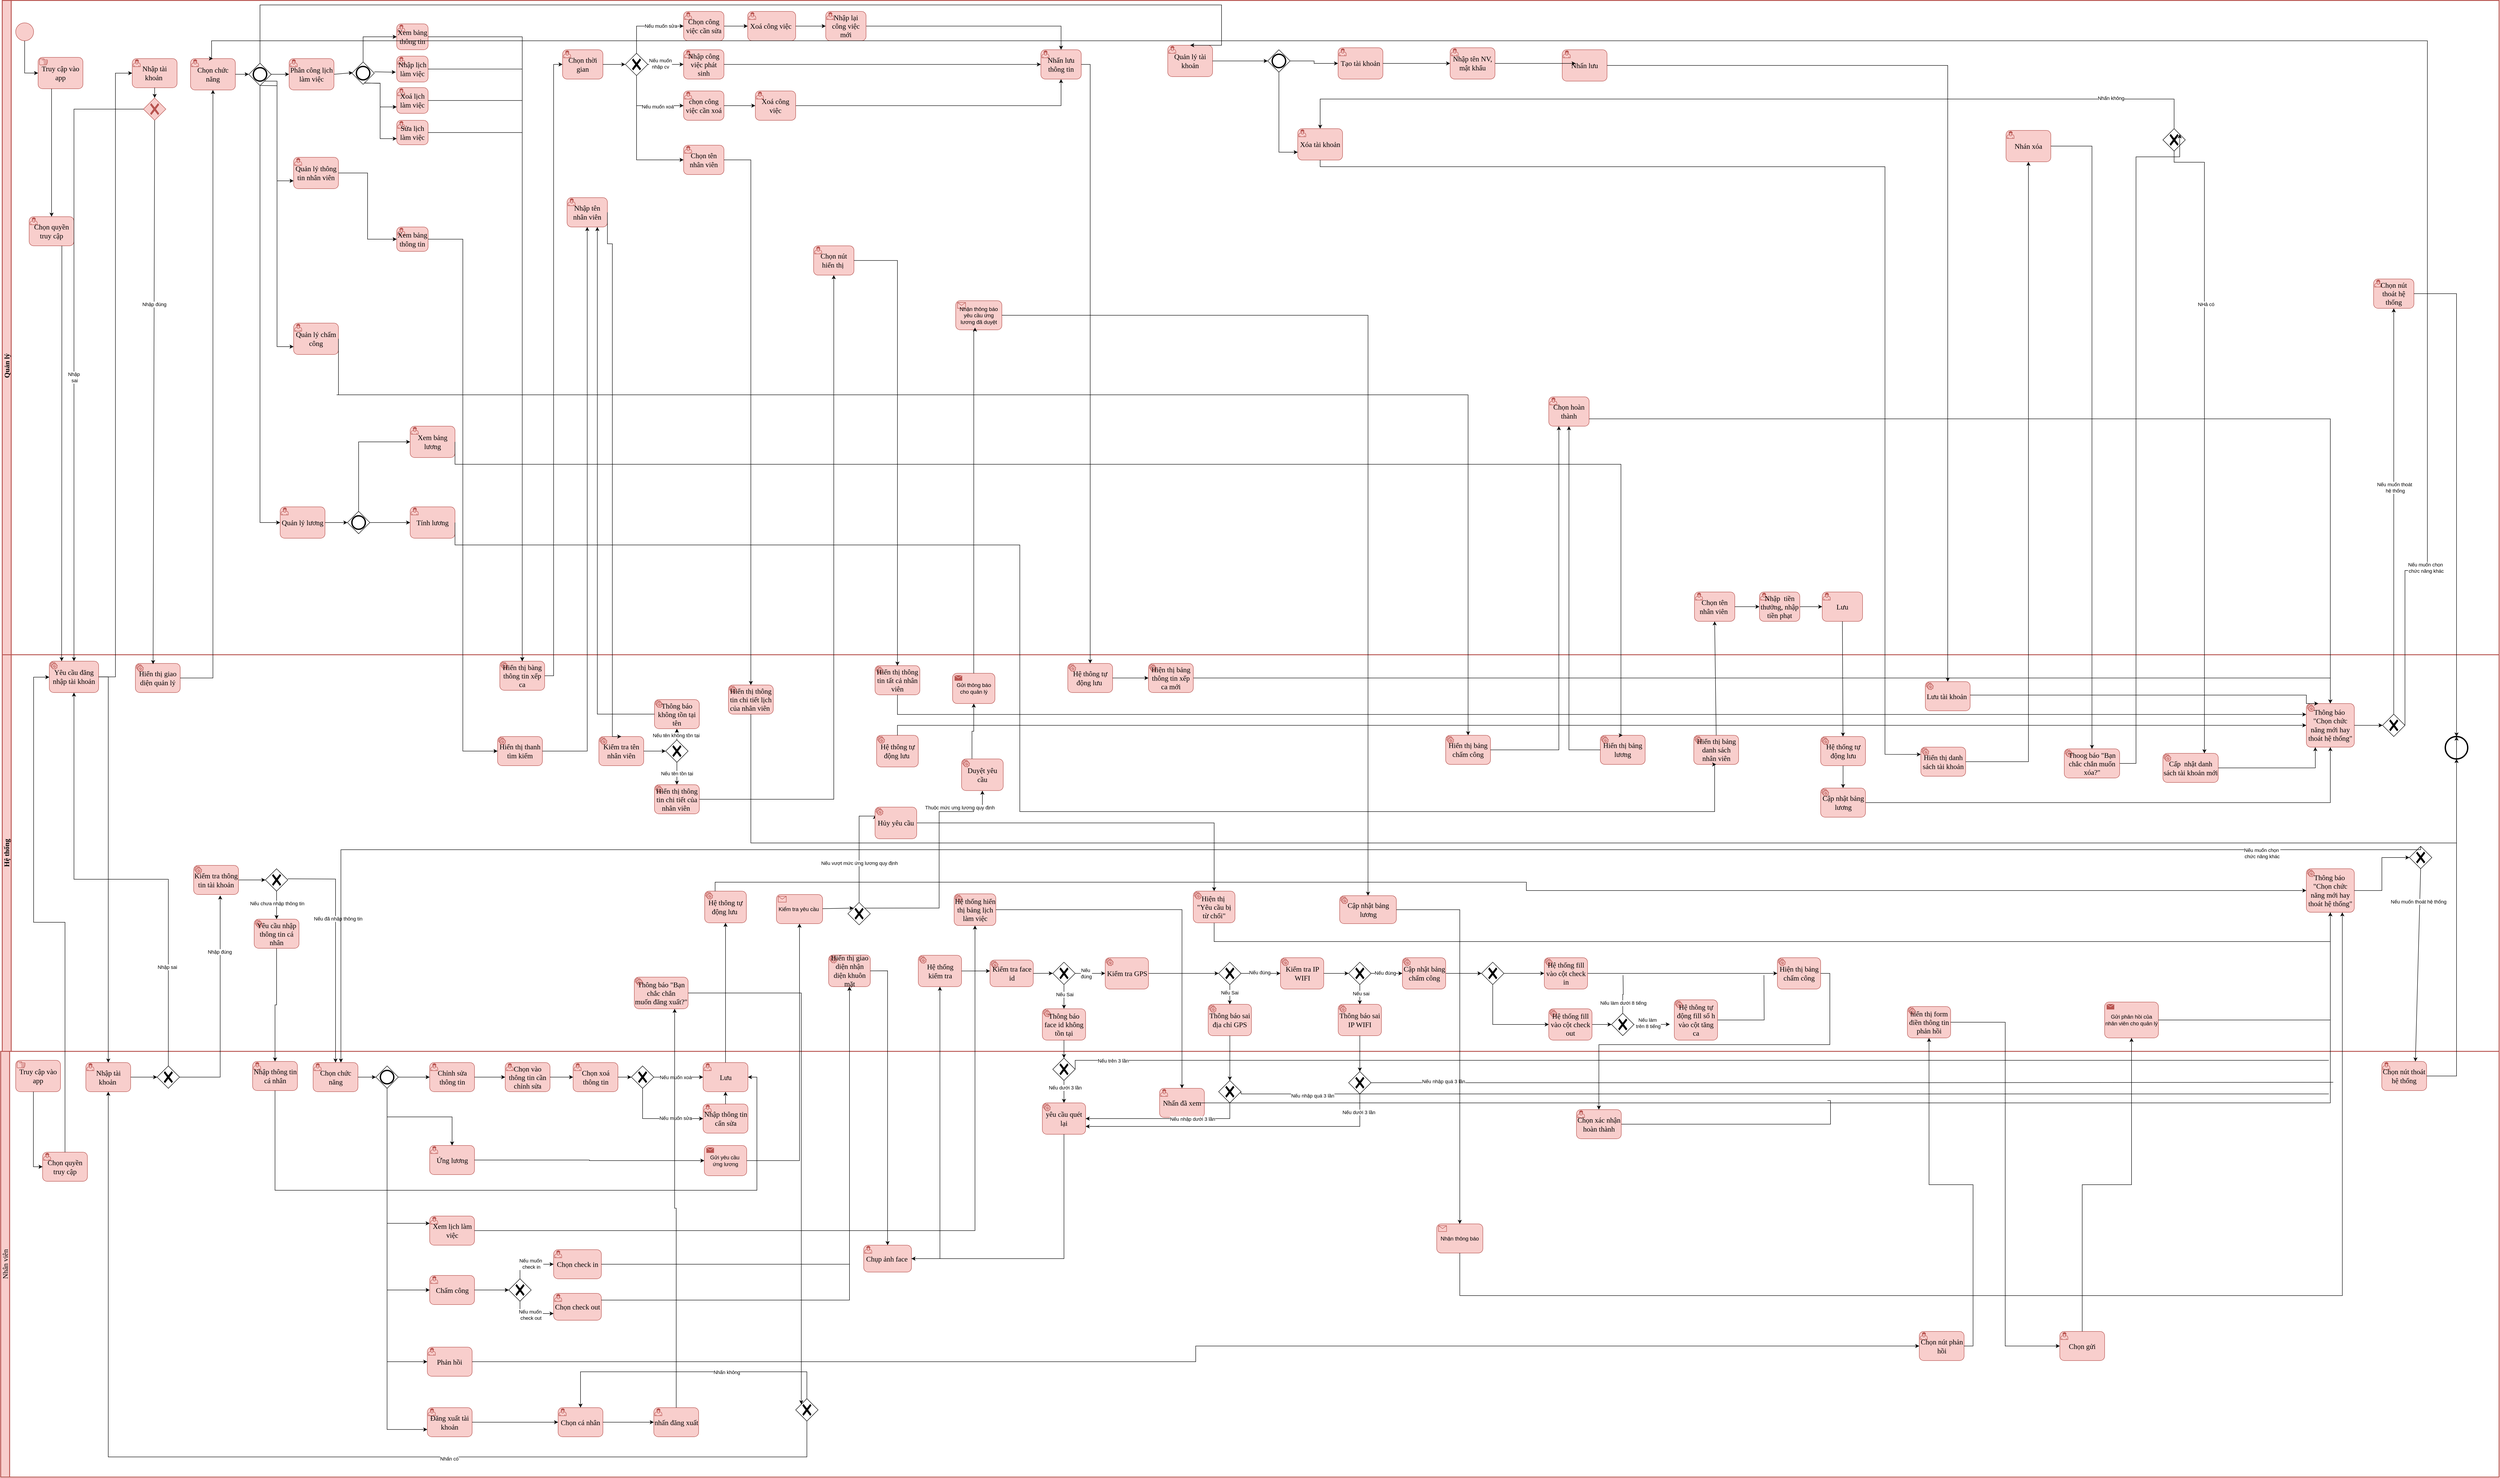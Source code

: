 <mxfile scale="1" border="0" version="24.1.0" type="device" pages="3">
  <diagram id="z0NlAThQZi8ZAw9yw3qn" name="Trang-1">
    <mxGraphModel dx="2208" dy="1977" grid="1" gridSize="10" guides="1" tooltips="1" connect="1" arrows="1" fold="1" page="1" pageScale="1" pageWidth="827" pageHeight="1169" math="0" shadow="0">
      <root>
        <mxCell id="0" />
        <mxCell id="1" parent="0" />
        <mxCell id="-pV3aT8nXoFh6dCe9hL9-29" style="edgeStyle=orthogonalEdgeStyle;rounded=0;orthogonalLoop=1;jettySize=auto;html=1;exitX=0.5;exitY=1;exitDx=0;exitDy=0;exitPerimeter=0;fontFamily=Times New Roman;fontSize=16;" parent="1" source="jJwYveLUC65V6ehcqeM_-2" edge="1">
          <mxGeometry relative="1" as="geometry">
            <mxPoint x="-520.556" y="965.094" as="targetPoint" />
          </mxGeometry>
        </mxCell>
        <mxCell id="-pV3aT8nXoFh6dCe9hL9-56" style="edgeStyle=orthogonalEdgeStyle;rounded=0;orthogonalLoop=1;jettySize=auto;html=1;exitX=1;exitY=0.5;exitDx=0;exitDy=0;exitPerimeter=0;fontFamily=Times New Roman;fontSize=16;" parent="1" edge="1">
          <mxGeometry relative="1" as="geometry">
            <mxPoint x="184.75" y="985" as="targetPoint" />
            <Array as="points" />
            <mxPoint x="95.308" y="980" as="sourcePoint" />
          </mxGeometry>
        </mxCell>
        <mxCell id="-pV3aT8nXoFh6dCe9hL9-49" style="edgeStyle=orthogonalEdgeStyle;rounded=0;orthogonalLoop=1;jettySize=auto;html=1;exitX=0.5;exitY=1;exitDx=0;exitDy=0;exitPerimeter=0;fontFamily=Times New Roman;fontSize=16;" parent="1" edge="1">
          <mxGeometry relative="1" as="geometry">
            <mxPoint x="70.333" y="955.026" as="targetPoint" />
            <mxPoint x="70.06" y="1016.72" as="sourcePoint" />
          </mxGeometry>
        </mxCell>
        <mxCell id="-pV3aT8nXoFh6dCe9hL9-60" style="edgeStyle=orthogonalEdgeStyle;rounded=0;orthogonalLoop=1;jettySize=auto;html=1;exitX=1;exitY=0.5;exitDx=0;exitDy=0;exitPerimeter=0;fontFamily=Times New Roman;fontSize=16;" parent="1" edge="1">
          <mxGeometry relative="1" as="geometry">
            <mxPoint x="400" y="930.0" as="targetPoint" />
            <mxPoint x="345" y="975.308" as="sourcePoint" />
          </mxGeometry>
        </mxCell>
        <mxCell id="-pV3aT8nXoFh6dCe9hL9-57" style="edgeStyle=orthogonalEdgeStyle;rounded=0;orthogonalLoop=1;jettySize=auto;html=1;exitX=1;exitY=0.5;exitDx=0;exitDy=0;exitPerimeter=0;fontFamily=Times New Roman;fontSize=16;" parent="1" edge="1">
          <mxGeometry relative="1" as="geometry">
            <mxPoint x="320.111" y="950.419" as="targetPoint" />
            <mxPoint x="284.75" y="985.01" as="sourcePoint" />
          </mxGeometry>
        </mxCell>
        <mxCell id="-pV3aT8nXoFh6dCe9hL9-80" value="" style="points=[[0.145,0.145,0],[0.5,0,0],[0.855,0.145,0],[1,0.5,0],[0.855,0.855,0],[0.5,1,0],[0.145,0.855,0],[0,0.5,0]];shape=mxgraph.bpmn.event;html=1;verticalLabelPosition=bottom;labelBackgroundColor=#ffffff;verticalAlign=top;align=center;perimeter=ellipsePerimeter;outlineConnect=0;aspect=fixed;outline=end;symbol=terminate2;fontFamily=Times New Roman;fontSize=16;" parent="1" vertex="1">
          <mxGeometry x="689.923" y="715.0" width="50" height="50" as="geometry" />
        </mxCell>
        <mxCell id="-pV3aT8nXoFh6dCe9hL9-79" style="edgeStyle=orthogonalEdgeStyle;rounded=0;orthogonalLoop=1;jettySize=auto;html=1;exitX=0.5;exitY=1;exitDx=0;exitDy=0;exitPerimeter=0;fontFamily=Times New Roman;fontSize=16;" parent="1" target="-pV3aT8nXoFh6dCe9hL9-80" edge="1">
          <mxGeometry relative="1" as="geometry">
            <mxPoint x="714.923" y="740.0" as="targetPoint" />
            <mxPoint x="1059.96" y="325.63" as="sourcePoint" />
          </mxGeometry>
        </mxCell>
        <mxCell id="-pV3aT8nXoFh6dCe9hL9-1" value="Quản lý" style="swimlane;html=1;startSize=20;fontStyle=1;collapsible=0;horizontal=0;swimlaneLine=1;swimlaneFillColor=#ffffff;strokeWidth=2;whiteSpace=wrap;fillColor=#f8cecc;strokeColor=#b85450;fontFamily=Times New Roman;fontSize=16;" parent="1" vertex="1">
          <mxGeometry x="-780" y="-990" width="5570" height="1630" as="geometry" />
        </mxCell>
        <mxCell id="-pV3aT8nXoFh6dCe9hL9-4" value="" style="points=[[0.145,0.145,0],[0.5,0,0],[0.855,0.145,0],[1,0.5,0],[0.855,0.855,0],[0.5,1,0],[0.145,0.855,0],[0,0.5,0]];shape=mxgraph.bpmn.event;html=1;verticalLabelPosition=bottom;labelBackgroundColor=#ffffff;verticalAlign=top;align=center;perimeter=ellipsePerimeter;outlineConnect=0;aspect=fixed;outline=standard;symbol=general;fillColor=#f8cecc;strokeColor=#b85450;fontFamily=Times New Roman;fontSize=16;" parent="-pV3aT8nXoFh6dCe9hL9-1" vertex="1">
          <mxGeometry x="30" y="50" width="40" height="40" as="geometry" />
        </mxCell>
        <mxCell id="-pV3aT8nXoFh6dCe9hL9-5" value="Truy cập vào app" style="points=[[0.25,0,0],[0.5,0,0],[0.75,0,0],[1,0.25,0],[1,0.5,0],[1,0.75,0],[0.75,1,0],[0.5,1,0],[0.25,1,0],[0,0.75,0],[0,0.5,0],[0,0.25,0]];shape=mxgraph.bpmn.task;whiteSpace=wrap;rectStyle=rounded;size=10;html=1;container=1;expand=0;collapsible=0;taskMarker=manual;fillColor=#f8cecc;strokeColor=#b85450;fontFamily=Times New Roman;fontSize=16;" parent="-pV3aT8nXoFh6dCe9hL9-1" vertex="1">
          <mxGeometry x="80" y="127" width="100" height="70" as="geometry" />
        </mxCell>
        <mxCell id="-pV3aT8nXoFh6dCe9hL9-7" value="Nhập tài khoản&amp;nbsp;" style="points=[[0.25,0,0],[0.5,0,0],[0.75,0,0],[1,0.25,0],[1,0.5,0],[1,0.75,0],[0.75,1,0],[0.5,1,0],[0.25,1,0],[0,0.75,0],[0,0.5,0],[0,0.25,0]];shape=mxgraph.bpmn.task;whiteSpace=wrap;rectStyle=rounded;size=10;html=1;container=1;expand=0;collapsible=0;taskMarker=user;fillColor=#f8cecc;strokeColor=#b85450;fontFamily=Times New Roman;fontSize=16;" parent="-pV3aT8nXoFh6dCe9hL9-1" vertex="1">
          <mxGeometry x="290" y="129.73" width="100" height="65" as="geometry" />
        </mxCell>
        <mxCell id="-pV3aT8nXoFh6dCe9hL9-11" value="" style="points=[[0.25,0.25,0],[0.5,0,0],[0.75,0.25,0],[1,0.5,0],[0.75,0.75,0],[0.5,1,0],[0.25,0.75,0],[0,0.5,0]];shape=mxgraph.bpmn.gateway2;html=1;verticalLabelPosition=bottom;labelBackgroundColor=#ffffff;verticalAlign=top;align=center;perimeter=rhombusPerimeter;outlineConnect=0;outline=none;symbol=none;gwType=exclusive;fillColor=#f8cecc;strokeColor=#b85450;fontFamily=Times New Roman;fontSize=16;" parent="-pV3aT8nXoFh6dCe9hL9-1" vertex="1">
          <mxGeometry x="315" y="217.46" width="50" height="50" as="geometry" />
        </mxCell>
        <mxCell id="-pV3aT8nXoFh6dCe9hL9-12" style="edgeStyle=orthogonalEdgeStyle;rounded=0;orthogonalLoop=1;jettySize=auto;html=1;exitX=0.5;exitY=1;exitDx=0;exitDy=0;exitPerimeter=0;entryX=0.5;entryY=0;entryDx=0;entryDy=0;entryPerimeter=0;fontFamily=Times New Roman;fontSize=16;" parent="-pV3aT8nXoFh6dCe9hL9-1" source="-pV3aT8nXoFh6dCe9hL9-7" target="-pV3aT8nXoFh6dCe9hL9-11" edge="1">
          <mxGeometry relative="1" as="geometry" />
        </mxCell>
        <mxCell id="Y1K7NWIHQETUSMlzGU3a-37" style="rounded=0;orthogonalLoop=1;jettySize=auto;html=1;exitX=1;exitY=0.5;exitDx=0;exitDy=0;exitPerimeter=0;" parent="-pV3aT8nXoFh6dCe9hL9-1" source="-pV3aT8nXoFh6dCe9hL9-21" edge="1">
          <mxGeometry relative="1" as="geometry">
            <mxPoint x="781.937" y="161.207" as="targetPoint" />
          </mxGeometry>
        </mxCell>
        <mxCell id="-pV3aT8nXoFh6dCe9hL9-21" value="Phân công lịch làm việc" style="points=[[0.25,0,0],[0.5,0,0],[0.75,0,0],[1,0.25,0],[1,0.5,0],[1,0.75,0],[0.75,1,0],[0.5,1,0],[0.25,1,0],[0,0.75,0],[0,0.5,0],[0,0.25,0]];shape=mxgraph.bpmn.task;whiteSpace=wrap;rectStyle=rounded;size=10;html=1;container=1;expand=0;collapsible=0;taskMarker=user;fillColor=#f8cecc;strokeColor=#b85450;fontFamily=Times New Roman;fontSize=16;" parent="-pV3aT8nXoFh6dCe9hL9-1" vertex="1">
          <mxGeometry x="640" y="129.73" width="100" height="70" as="geometry" />
        </mxCell>
        <mxCell id="Y1K7NWIHQETUSMlzGU3a-13" value="Chọn chức năng" style="points=[[0.25,0,0],[0.5,0,0],[0.75,0,0],[1,0.25,0],[1,0.5,0],[1,0.75,0],[0.75,1,0],[0.5,1,0],[0.25,1,0],[0,0.75,0],[0,0.5,0],[0,0.25,0]];shape=mxgraph.bpmn.task;whiteSpace=wrap;rectStyle=rounded;size=10;html=1;container=1;expand=0;collapsible=0;taskMarker=user;fillColor=#f8cecc;strokeColor=#b85450;fontFamily=Times New Roman;fontSize=16;" parent="-pV3aT8nXoFh6dCe9hL9-1" vertex="1">
          <mxGeometry x="420" y="129.73" width="100" height="70" as="geometry" />
        </mxCell>
        <mxCell id="Y1K7NWIHQETUSMlzGU3a-14" value="Quản lý thông tin nhân viên" style="points=[[0.25,0,0],[0.5,0,0],[0.75,0,0],[1,0.25,0],[1,0.5,0],[1,0.75,0],[0.75,1,0],[0.5,1,0],[0.25,1,0],[0,0.75,0],[0,0.5,0],[0,0.25,0]];shape=mxgraph.bpmn.task;whiteSpace=wrap;rectStyle=rounded;size=10;html=1;container=1;expand=0;collapsible=0;taskMarker=user;fillColor=#f8cecc;strokeColor=#b85450;fontFamily=Times New Roman;fontSize=16;" parent="-pV3aT8nXoFh6dCe9hL9-1" vertex="1">
          <mxGeometry x="650" y="350" width="100" height="70" as="geometry" />
        </mxCell>
        <mxCell id="Y1K7NWIHQETUSMlzGU3a-15" value="Quản lý chấm công" style="points=[[0.25,0,0],[0.5,0,0],[0.75,0,0],[1,0.25,0],[1,0.5,0],[1,0.75,0],[0.75,1,0],[0.5,1,0],[0.25,1,0],[0,0.75,0],[0,0.5,0],[0,0.25,0]];shape=mxgraph.bpmn.task;whiteSpace=wrap;rectStyle=rounded;size=10;html=1;container=1;expand=0;collapsible=0;taskMarker=user;fillColor=#f8cecc;strokeColor=#b85450;fontFamily=Times New Roman;fontSize=16;" parent="-pV3aT8nXoFh6dCe9hL9-1" vertex="1">
          <mxGeometry x="650" y="720" width="100" height="70" as="geometry" />
        </mxCell>
        <mxCell id="Y1K7NWIHQETUSMlzGU3a-17" style="edgeStyle=orthogonalEdgeStyle;rounded=0;orthogonalLoop=1;jettySize=auto;html=1;exitX=1;exitY=0.5;exitDx=0;exitDy=0;exitPerimeter=0;entryX=0;entryY=0.5;entryDx=0;entryDy=0;entryPerimeter=0;" parent="-pV3aT8nXoFh6dCe9hL9-1" source="Y1K7NWIHQETUSMlzGU3a-13" edge="1">
          <mxGeometry relative="1" as="geometry">
            <mxPoint x="550" y="164.73" as="targetPoint" />
          </mxGeometry>
        </mxCell>
        <mxCell id="Y1K7NWIHQETUSMlzGU3a-20" style="edgeStyle=orthogonalEdgeStyle;rounded=0;orthogonalLoop=1;jettySize=auto;html=1;exitX=0.5;exitY=1;exitDx=0;exitDy=0;exitPerimeter=0;entryX=0;entryY=0.75;entryDx=0;entryDy=0;entryPerimeter=0;" parent="-pV3aT8nXoFh6dCe9hL9-1" target="Y1K7NWIHQETUSMlzGU3a-14" edge="1">
          <mxGeometry relative="1" as="geometry">
            <mxPoint x="575" y="189.73" as="sourcePoint" />
          </mxGeometry>
        </mxCell>
        <mxCell id="Y1K7NWIHQETUSMlzGU3a-21" style="edgeStyle=orthogonalEdgeStyle;rounded=0;orthogonalLoop=1;jettySize=auto;html=1;exitX=0.5;exitY=1;exitDx=0;exitDy=0;exitPerimeter=0;entryX=0;entryY=0.75;entryDx=0;entryDy=0;entryPerimeter=0;" parent="-pV3aT8nXoFh6dCe9hL9-1" target="Y1K7NWIHQETUSMlzGU3a-15" edge="1">
          <mxGeometry relative="1" as="geometry">
            <mxPoint x="575" y="189.73" as="sourcePoint" />
            <Array as="points">
              <mxPoint x="575" y="180" />
              <mxPoint x="613" y="180" />
              <mxPoint x="613" y="773" />
            </Array>
          </mxGeometry>
        </mxCell>
        <mxCell id="Y1K7NWIHQETUSMlzGU3a-40" value="Nhập lịch làm việc" style="points=[[0.25,0,0],[0.5,0,0],[0.75,0,0],[1,0.25,0],[1,0.5,0],[1,0.75,0],[0.75,1,0],[0.5,1,0],[0.25,1,0],[0,0.75,0],[0,0.5,0],[0,0.25,0]];shape=mxgraph.bpmn.task;whiteSpace=wrap;rectStyle=rounded;size=10;html=1;container=1;expand=0;collapsible=0;taskMarker=user;fillColor=#f8cecc;strokeColor=#b85450;fontFamily=Times New Roman;fontSize=16;" parent="-pV3aT8nXoFh6dCe9hL9-1" vertex="1">
          <mxGeometry x="880" y="124.27" width="70" height="57.73" as="geometry" />
        </mxCell>
        <mxCell id="Y1K7NWIHQETUSMlzGU3a-39" value="Xoá lịch làm việc" style="points=[[0.25,0,0],[0.5,0,0],[0.75,0,0],[1,0.25,0],[1,0.5,0],[1,0.75,0],[0.75,1,0],[0.5,1,0],[0.25,1,0],[0,0.75,0],[0,0.5,0],[0,0.25,0]];shape=mxgraph.bpmn.task;whiteSpace=wrap;rectStyle=rounded;size=10;html=1;container=1;expand=0;collapsible=0;taskMarker=user;fillColor=#f8cecc;strokeColor=#b85450;fontFamily=Times New Roman;fontSize=16;" parent="-pV3aT8nXoFh6dCe9hL9-1" vertex="1">
          <mxGeometry x="880" y="194.5" width="70" height="57.5" as="geometry" />
        </mxCell>
        <mxCell id="Y1K7NWIHQETUSMlzGU3a-38" value="Sửa lịch làm việc" style="points=[[0.25,0,0],[0.5,0,0],[0.75,0,0],[1,0.25,0],[1,0.5,0],[1,0.75,0],[0.75,1,0],[0.5,1,0],[0.25,1,0],[0,0.75,0],[0,0.5,0],[0,0.25,0]];shape=mxgraph.bpmn.task;whiteSpace=wrap;rectStyle=rounded;size=10;html=1;container=1;expand=0;collapsible=0;taskMarker=user;fillColor=#f8cecc;strokeColor=#b85450;fontFamily=Times New Roman;fontSize=16;" parent="-pV3aT8nXoFh6dCe9hL9-1" vertex="1">
          <mxGeometry x="880" y="267.46" width="70" height="54.54" as="geometry" />
        </mxCell>
        <mxCell id="Y1K7NWIHQETUSMlzGU3a-41" style="edgeStyle=orthogonalEdgeStyle;rounded=0;orthogonalLoop=1;jettySize=auto;html=1;exitX=1;exitY=0.5;exitDx=0;exitDy=0;exitPerimeter=0;entryX=-0.031;entryY=0.619;entryDx=0;entryDy=0;entryPerimeter=0;" parent="-pV3aT8nXoFh6dCe9hL9-1" target="Y1K7NWIHQETUSMlzGU3a-40" edge="1">
          <mxGeometry relative="1" as="geometry">
            <mxPoint x="830" y="159.27" as="sourcePoint" />
          </mxGeometry>
        </mxCell>
        <mxCell id="Y1K7NWIHQETUSMlzGU3a-42" style="edgeStyle=orthogonalEdgeStyle;rounded=0;orthogonalLoop=1;jettySize=auto;html=1;exitX=0.5;exitY=1;exitDx=0;exitDy=0;exitPerimeter=0;entryX=0;entryY=0.75;entryDx=0;entryDy=0;entryPerimeter=0;" parent="-pV3aT8nXoFh6dCe9hL9-1" target="Y1K7NWIHQETUSMlzGU3a-39" edge="1">
          <mxGeometry relative="1" as="geometry">
            <mxPoint x="805" y="184.27" as="sourcePoint" />
          </mxGeometry>
        </mxCell>
        <mxCell id="Y1K7NWIHQETUSMlzGU3a-43" style="edgeStyle=orthogonalEdgeStyle;rounded=0;orthogonalLoop=1;jettySize=auto;html=1;exitX=0.5;exitY=1;exitDx=0;exitDy=0;exitPerimeter=0;entryX=0;entryY=0.75;entryDx=0;entryDy=0;entryPerimeter=0;" parent="-pV3aT8nXoFh6dCe9hL9-1" target="Y1K7NWIHQETUSMlzGU3a-38" edge="1">
          <mxGeometry relative="1" as="geometry">
            <mxPoint x="805" y="184.27" as="sourcePoint" />
          </mxGeometry>
        </mxCell>
        <mxCell id="FWVhRws2tsLEZs_7ZqV8-4" value="Chọn thời gian" style="points=[[0.25,0,0],[0.5,0,0],[0.75,0,0],[1,0.25,0],[1,0.5,0],[1,0.75,0],[0.75,1,0],[0.5,1,0],[0.25,1,0],[0,0.75,0],[0,0.5,0],[0,0.25,0]];shape=mxgraph.bpmn.task;whiteSpace=wrap;rectStyle=rounded;size=10;html=1;container=1;expand=0;collapsible=0;taskMarker=user;fillColor=#f8cecc;strokeColor=#b85450;fontFamily=Times New Roman;fontSize=16;" parent="-pV3aT8nXoFh6dCe9hL9-1" vertex="1">
          <mxGeometry x="1250" y="110.0" width="90" height="65.46" as="geometry" />
        </mxCell>
        <mxCell id="OVvq4KvzLBInME8xJbrs-3" style="edgeStyle=orthogonalEdgeStyle;rounded=0;orthogonalLoop=1;jettySize=auto;html=1;exitX=0.5;exitY=1;exitDx=0;exitDy=0;exitPerimeter=0;entryX=0;entryY=0.5;entryDx=0;entryDy=0;entryPerimeter=0;" parent="-pV3aT8nXoFh6dCe9hL9-1" source="-pV3aT8nXoFh6dCe9hL9-4" target="-pV3aT8nXoFh6dCe9hL9-5" edge="1">
          <mxGeometry relative="1" as="geometry" />
        </mxCell>
        <mxCell id="OVvq4KvzLBInME8xJbrs-5" style="rounded=0;orthogonalLoop=1;jettySize=auto;html=1;exitX=1;exitY=0.5;exitDx=0;exitDy=0;exitPerimeter=0;entryX=0;entryY=0.5;entryDx=0;entryDy=0;entryPerimeter=0;" parent="-pV3aT8nXoFh6dCe9hL9-1" target="-pV3aT8nXoFh6dCe9hL9-21" edge="1">
          <mxGeometry relative="1" as="geometry">
            <mxPoint x="600" y="164.73" as="sourcePoint" />
          </mxGeometry>
        </mxCell>
        <mxCell id="y7mC20ZsAYIDBMlBGjYq-1" value="" style="points=[[0.25,0.25,0],[0.5,0,0],[0.75,0.25,0],[1,0.5,0],[0.75,0.75,0],[0.5,1,0],[0.25,0.75,0],[0,0.5,0]];shape=mxgraph.bpmn.gateway2;html=1;verticalLabelPosition=bottom;labelBackgroundColor=#ffffff;verticalAlign=top;align=center;perimeter=rhombusPerimeter;outlineConnect=0;outline=end;symbol=general;" parent="-pV3aT8nXoFh6dCe9hL9-1" vertex="1">
          <mxGeometry x="550" y="139.96" width="50" height="50" as="geometry" />
        </mxCell>
        <mxCell id="y7mC20ZsAYIDBMlBGjYq-3" value="" style="points=[[0.25,0.25,0],[0.5,0,0],[0.75,0.25,0],[1,0.5,0],[0.75,0.75,0],[0.5,1,0],[0.25,0.75,0],[0,0.5,0]];shape=mxgraph.bpmn.gateway2;html=1;verticalLabelPosition=bottom;labelBackgroundColor=#ffffff;verticalAlign=top;align=center;perimeter=rhombusPerimeter;outlineConnect=0;outline=end;symbol=general;" parent="-pV3aT8nXoFh6dCe9hL9-1" vertex="1">
          <mxGeometry x="780" y="137.23" width="50" height="50" as="geometry" />
        </mxCell>
        <mxCell id="5pwpEjvKlQYowFdpXJ_A-6" style="edgeStyle=orthogonalEdgeStyle;rounded=0;orthogonalLoop=1;jettySize=auto;html=1;entryX=0;entryY=0.5;entryDx=0;entryDy=0;entryPerimeter=0;" parent="-pV3aT8nXoFh6dCe9hL9-1" source="y7mC20ZsAYIDBMlBGjYq-86" target="5pwpEjvKlQYowFdpXJ_A-95" edge="1">
          <mxGeometry relative="1" as="geometry">
            <mxPoint x="1415" y="360" as="targetPoint" />
            <Array as="points">
              <mxPoint x="1415" y="356" />
            </Array>
          </mxGeometry>
        </mxCell>
        <mxCell id="y7mC20ZsAYIDBMlBGjYq-86" value="" style="points=[[0.25,0.25,0],[0.5,0,0],[0.75,0.25,0],[1,0.5,0],[0.75,0.75,0],[0.5,1,0],[0.25,0.75,0],[0,0.5,0]];shape=mxgraph.bpmn.gateway2;html=1;verticalLabelPosition=bottom;labelBackgroundColor=#ffffff;verticalAlign=top;align=center;perimeter=rhombusPerimeter;outlineConnect=0;outline=none;symbol=none;gwType=exclusive;" parent="-pV3aT8nXoFh6dCe9hL9-1" vertex="1">
          <mxGeometry x="1390" y="117.73" width="50" height="50" as="geometry" />
        </mxCell>
        <mxCell id="y7mC20ZsAYIDBMlBGjYq-87" style="edgeStyle=orthogonalEdgeStyle;rounded=0;orthogonalLoop=1;jettySize=auto;html=1;exitX=1;exitY=0.5;exitDx=0;exitDy=0;exitPerimeter=0;entryX=0;entryY=0.5;entryDx=0;entryDy=0;entryPerimeter=0;" parent="-pV3aT8nXoFh6dCe9hL9-1" source="FWVhRws2tsLEZs_7ZqV8-4" target="y7mC20ZsAYIDBMlBGjYq-86" edge="1">
          <mxGeometry relative="1" as="geometry" />
        </mxCell>
        <mxCell id="y7mC20ZsAYIDBMlBGjYq-90" value="Nhập công việc phát sinh" style="points=[[0.25,0,0],[0.5,0,0],[0.75,0,0],[1,0.25,0],[1,0.5,0],[1,0.75,0],[0.75,1,0],[0.5,1,0],[0.25,1,0],[0,0.75,0],[0,0.5,0],[0,0.25,0]];shape=mxgraph.bpmn.task;whiteSpace=wrap;rectStyle=rounded;size=10;html=1;container=1;expand=0;collapsible=0;taskMarker=user;fillColor=#f8cecc;strokeColor=#b85450;fontFamily=Times New Roman;fontSize=16;" parent="-pV3aT8nXoFh6dCe9hL9-1" vertex="1">
          <mxGeometry x="1520" y="110.0" width="90" height="65.46" as="geometry" />
        </mxCell>
        <mxCell id="y7mC20ZsAYIDBMlBGjYq-89" value="chọn công việc cần xoá" style="points=[[0.25,0,0],[0.5,0,0],[0.75,0,0],[1,0.25,0],[1,0.5,0],[1,0.75,0],[0.75,1,0],[0.5,1,0],[0.25,1,0],[0,0.75,0],[0,0.5,0],[0,0.25,0]];shape=mxgraph.bpmn.task;whiteSpace=wrap;rectStyle=rounded;size=10;html=1;container=1;expand=0;collapsible=0;taskMarker=user;fillColor=#f8cecc;strokeColor=#b85450;fontFamily=Times New Roman;fontSize=16;" parent="-pV3aT8nXoFh6dCe9hL9-1" vertex="1">
          <mxGeometry x="1520" y="202.0" width="90" height="65.46" as="geometry" />
        </mxCell>
        <mxCell id="y7mC20ZsAYIDBMlBGjYq-91" style="edgeStyle=orthogonalEdgeStyle;rounded=0;orthogonalLoop=1;jettySize=auto;html=1;exitX=1;exitY=0.5;exitDx=0;exitDy=0;exitPerimeter=0;entryX=0;entryY=0.5;entryDx=0;entryDy=0;entryPerimeter=0;" parent="-pV3aT8nXoFh6dCe9hL9-1" source="y7mC20ZsAYIDBMlBGjYq-86" target="y7mC20ZsAYIDBMlBGjYq-90" edge="1">
          <mxGeometry relative="1" as="geometry" />
        </mxCell>
        <mxCell id="y7mC20ZsAYIDBMlBGjYq-107" value="Nếu muốn&lt;div&gt;nhập cv&lt;/div&gt;" style="edgeLabel;html=1;align=center;verticalAlign=middle;resizable=0;points=[];" parent="y7mC20ZsAYIDBMlBGjYq-91" vertex="1" connectable="0">
          <mxGeometry x="-0.275" y="2" relative="1" as="geometry">
            <mxPoint x="-1" as="offset" />
          </mxGeometry>
        </mxCell>
        <mxCell id="y7mC20ZsAYIDBMlBGjYq-198" style="edgeStyle=orthogonalEdgeStyle;rounded=0;orthogonalLoop=1;jettySize=auto;html=1;exitX=1;exitY=0.5;exitDx=0;exitDy=0;exitPerimeter=0;" parent="-pV3aT8nXoFh6dCe9hL9-1" source="y7mC20ZsAYIDBMlBGjYq-92" target="y7mC20ZsAYIDBMlBGjYq-195" edge="1">
          <mxGeometry relative="1" as="geometry" />
        </mxCell>
        <mxCell id="y7mC20ZsAYIDBMlBGjYq-92" value="Chọn công việc cần sửa" style="points=[[0.25,0,0],[0.5,0,0],[0.75,0,0],[1,0.25,0],[1,0.5,0],[1,0.75,0],[0.75,1,0],[0.5,1,0],[0.25,1,0],[0,0.75,0],[0,0.5,0],[0,0.25,0]];shape=mxgraph.bpmn.task;whiteSpace=wrap;rectStyle=rounded;size=10;html=1;container=1;expand=0;collapsible=0;taskMarker=user;fillColor=#f8cecc;strokeColor=#b85450;fontFamily=Times New Roman;fontSize=16;" parent="-pV3aT8nXoFh6dCe9hL9-1" vertex="1">
          <mxGeometry x="1520" y="24.54" width="90" height="65.46" as="geometry" />
        </mxCell>
        <mxCell id="y7mC20ZsAYIDBMlBGjYq-93" style="edgeStyle=orthogonalEdgeStyle;rounded=0;orthogonalLoop=1;jettySize=auto;html=1;exitX=0.5;exitY=0;exitDx=0;exitDy=0;exitPerimeter=0;entryX=0;entryY=0.5;entryDx=0;entryDy=0;entryPerimeter=0;" parent="-pV3aT8nXoFh6dCe9hL9-1" source="y7mC20ZsAYIDBMlBGjYq-86" target="y7mC20ZsAYIDBMlBGjYq-92" edge="1">
          <mxGeometry relative="1" as="geometry" />
        </mxCell>
        <mxCell id="y7mC20ZsAYIDBMlBGjYq-105" value="Nếu muốn sửa" style="edgeLabel;html=1;align=center;verticalAlign=middle;resizable=0;points=[];" parent="y7mC20ZsAYIDBMlBGjYq-93" vertex="1" connectable="0">
          <mxGeometry x="0.378" y="1" relative="1" as="geometry">
            <mxPoint as="offset" />
          </mxGeometry>
        </mxCell>
        <mxCell id="y7mC20ZsAYIDBMlBGjYq-94" style="edgeStyle=orthogonalEdgeStyle;rounded=0;orthogonalLoop=1;jettySize=auto;html=1;exitX=0.5;exitY=1;exitDx=0;exitDy=0;exitPerimeter=0;entryX=0;entryY=0.5;entryDx=0;entryDy=0;entryPerimeter=0;" parent="-pV3aT8nXoFh6dCe9hL9-1" source="y7mC20ZsAYIDBMlBGjYq-86" target="y7mC20ZsAYIDBMlBGjYq-89" edge="1">
          <mxGeometry relative="1" as="geometry" />
        </mxCell>
        <mxCell id="y7mC20ZsAYIDBMlBGjYq-108" value="Nếu muốn xoá" style="edgeLabel;html=1;align=center;verticalAlign=middle;resizable=0;points=[];" parent="y7mC20ZsAYIDBMlBGjYq-94" vertex="1" connectable="0">
          <mxGeometry x="0.338" y="-2" relative="1" as="geometry">
            <mxPoint x="-1" as="offset" />
          </mxGeometry>
        </mxCell>
        <mxCell id="y7mC20ZsAYIDBMlBGjYq-95" value="Nhấn lưu thông tin" style="points=[[0.25,0,0],[0.5,0,0],[0.75,0,0],[1,0.25,0],[1,0.5,0],[1,0.75,0],[0.75,1,0],[0.5,1,0],[0.25,1,0],[0,0.75,0],[0,0.5,0],[0,0.25,0]];shape=mxgraph.bpmn.task;whiteSpace=wrap;rectStyle=rounded;size=10;html=1;container=1;expand=0;collapsible=0;taskMarker=user;fillColor=#f8cecc;strokeColor=#b85450;fontFamily=Times New Roman;fontSize=16;" parent="-pV3aT8nXoFh6dCe9hL9-1" vertex="1">
          <mxGeometry x="2317" y="110.0" width="90" height="65.46" as="geometry" />
        </mxCell>
        <mxCell id="y7mC20ZsAYIDBMlBGjYq-98" style="edgeStyle=orthogonalEdgeStyle;rounded=0;orthogonalLoop=1;jettySize=auto;html=1;exitX=1;exitY=0.5;exitDx=0;exitDy=0;exitPerimeter=0;entryX=0.5;entryY=0;entryDx=0;entryDy=0;entryPerimeter=0;" parent="-pV3aT8nXoFh6dCe9hL9-1" source="y7mC20ZsAYIDBMlBGjYq-196" target="y7mC20ZsAYIDBMlBGjYq-95" edge="1">
          <mxGeometry relative="1" as="geometry" />
        </mxCell>
        <mxCell id="y7mC20ZsAYIDBMlBGjYq-99" style="edgeStyle=orthogonalEdgeStyle;rounded=0;orthogonalLoop=1;jettySize=auto;html=1;exitX=1;exitY=0.5;exitDx=0;exitDy=0;exitPerimeter=0;entryX=0;entryY=0.5;entryDx=0;entryDy=0;entryPerimeter=0;" parent="-pV3aT8nXoFh6dCe9hL9-1" source="y7mC20ZsAYIDBMlBGjYq-90" target="y7mC20ZsAYIDBMlBGjYq-95" edge="1">
          <mxGeometry relative="1" as="geometry" />
        </mxCell>
        <mxCell id="y7mC20ZsAYIDBMlBGjYq-100" style="edgeStyle=orthogonalEdgeStyle;rounded=0;orthogonalLoop=1;jettySize=auto;html=1;exitX=1;exitY=0.5;exitDx=0;exitDy=0;exitPerimeter=0;entryX=0.5;entryY=1;entryDx=0;entryDy=0;entryPerimeter=0;" parent="-pV3aT8nXoFh6dCe9hL9-1" source="y7mC20ZsAYIDBMlBGjYq-200" target="y7mC20ZsAYIDBMlBGjYq-95" edge="1">
          <mxGeometry relative="1" as="geometry" />
        </mxCell>
        <mxCell id="y7mC20ZsAYIDBMlBGjYq-122" value="Nhập tên nhân viên" style="points=[[0.25,0,0],[0.5,0,0],[0.75,0,0],[1,0.25,0],[1,0.5,0],[1,0.75,0],[0.75,1,0],[0.5,1,0],[0.25,1,0],[0,0.75,0],[0,0.5,0],[0,0.25,0]];shape=mxgraph.bpmn.task;whiteSpace=wrap;rectStyle=rounded;size=10;html=1;container=1;expand=0;collapsible=0;taskMarker=user;fillColor=#f8cecc;strokeColor=#b85450;fontFamily=Times New Roman;fontSize=16;" parent="-pV3aT8nXoFh6dCe9hL9-1" vertex="1">
          <mxGeometry x="1260" y="440.0" width="90" height="65.46" as="geometry" />
        </mxCell>
        <mxCell id="y7mC20ZsAYIDBMlBGjYq-157" value="Chọn nút hiển thị&amp;nbsp;" style="points=[[0.25,0,0],[0.5,0,0],[0.75,0,0],[1,0.25,0],[1,0.5,0],[1,0.75,0],[0.75,1,0],[0.5,1,0],[0.25,1,0],[0,0.75,0],[0,0.5,0],[0,0.25,0]];shape=mxgraph.bpmn.task;whiteSpace=wrap;rectStyle=rounded;size=10;html=1;container=1;expand=0;collapsible=0;taskMarker=user;fillColor=#f8cecc;strokeColor=#b85450;fontFamily=Times New Roman;fontSize=16;" parent="-pV3aT8nXoFh6dCe9hL9-1" vertex="1">
          <mxGeometry x="1810" y="547.46" width="90" height="65.46" as="geometry" />
        </mxCell>
        <mxCell id="y7mC20ZsAYIDBMlBGjYq-190" value="Chọn nút thoát hệ thống" style="points=[[0.25,0,0],[0.5,0,0],[0.75,0,0],[1,0.25,0],[1,0.5,0],[1,0.75,0],[0.75,1,0],[0.5,1,0],[0.25,1,0],[0,0.75,0],[0,0.5,0],[0,0.25,0]];shape=mxgraph.bpmn.task;whiteSpace=wrap;rectStyle=rounded;size=10;html=1;container=1;expand=0;collapsible=0;taskMarker=user;fillColor=#f8cecc;strokeColor=#b85450;fontFamily=Times New Roman;fontSize=16;" parent="-pV3aT8nXoFh6dCe9hL9-1" vertex="1">
          <mxGeometry x="5290" y="621.54" width="90" height="65.46" as="geometry" />
        </mxCell>
        <mxCell id="y7mC20ZsAYIDBMlBGjYq-195" value="Xoá công việc&amp;nbsp;" style="points=[[0.25,0,0],[0.5,0,0],[0.75,0,0],[1,0.25,0],[1,0.5,0],[1,0.75,0],[0.75,1,0],[0.5,1,0],[0.25,1,0],[0,0.75,0],[0,0.5,0],[0,0.25,0]];shape=mxgraph.bpmn.task;whiteSpace=wrap;rectStyle=rounded;size=10;html=1;container=1;expand=0;collapsible=0;taskMarker=user;fillColor=#f8cecc;strokeColor=#b85450;fontFamily=Times New Roman;fontSize=16;" parent="-pV3aT8nXoFh6dCe9hL9-1" vertex="1">
          <mxGeometry x="1663" y="24.54" width="107" height="65.46" as="geometry" />
        </mxCell>
        <mxCell id="y7mC20ZsAYIDBMlBGjYq-196" value="Nhập lại công việc mới" style="points=[[0.25,0,0],[0.5,0,0],[0.75,0,0],[1,0.25,0],[1,0.5,0],[1,0.75,0],[0.75,1,0],[0.5,1,0],[0.25,1,0],[0,0.75,0],[0,0.5,0],[0,0.25,0]];shape=mxgraph.bpmn.task;whiteSpace=wrap;rectStyle=rounded;size=10;html=1;container=1;expand=0;collapsible=0;taskMarker=user;fillColor=#f8cecc;strokeColor=#b85450;fontFamily=Times New Roman;fontSize=16;" parent="-pV3aT8nXoFh6dCe9hL9-1" vertex="1">
          <mxGeometry x="1837" y="24.54" width="90" height="65.46" as="geometry" />
        </mxCell>
        <mxCell id="y7mC20ZsAYIDBMlBGjYq-199" style="edgeStyle=orthogonalEdgeStyle;rounded=0;orthogonalLoop=1;jettySize=auto;html=1;exitX=1;exitY=0.5;exitDx=0;exitDy=0;exitPerimeter=0;entryX=0;entryY=0.5;entryDx=0;entryDy=0;entryPerimeter=0;" parent="-pV3aT8nXoFh6dCe9hL9-1" source="y7mC20ZsAYIDBMlBGjYq-195" target="y7mC20ZsAYIDBMlBGjYq-196" edge="1">
          <mxGeometry relative="1" as="geometry" />
        </mxCell>
        <mxCell id="y7mC20ZsAYIDBMlBGjYq-200" value="Xoá công việc" style="points=[[0.25,0,0],[0.5,0,0],[0.75,0,0],[1,0.25,0],[1,0.5,0],[1,0.75,0],[0.75,1,0],[0.5,1,0],[0.25,1,0],[0,0.75,0],[0,0.5,0],[0,0.25,0]];shape=mxgraph.bpmn.task;whiteSpace=wrap;rectStyle=rounded;size=10;html=1;container=1;expand=0;collapsible=0;taskMarker=user;fillColor=#f8cecc;strokeColor=#b85450;fontFamily=Times New Roman;fontSize=16;" parent="-pV3aT8nXoFh6dCe9hL9-1" vertex="1">
          <mxGeometry x="1680" y="202.0" width="90" height="65.46" as="geometry" />
        </mxCell>
        <mxCell id="y7mC20ZsAYIDBMlBGjYq-202" style="edgeStyle=orthogonalEdgeStyle;rounded=0;orthogonalLoop=1;jettySize=auto;html=1;exitX=1;exitY=0.5;exitDx=0;exitDy=0;exitPerimeter=0;entryX=0;entryY=0.5;entryDx=0;entryDy=0;entryPerimeter=0;" parent="-pV3aT8nXoFh6dCe9hL9-1" source="y7mC20ZsAYIDBMlBGjYq-89" target="y7mC20ZsAYIDBMlBGjYq-200" edge="1">
          <mxGeometry relative="1" as="geometry" />
        </mxCell>
        <mxCell id="y7mC20ZsAYIDBMlBGjYq-203" value="Xem bảng thông tin" style="points=[[0.25,0,0],[0.5,0,0],[0.75,0,0],[1,0.25,0],[1,0.5,0],[1,0.75,0],[0.75,1,0],[0.5,1,0],[0.25,1,0],[0,0.75,0],[0,0.5,0],[0,0.25,0]];shape=mxgraph.bpmn.task;whiteSpace=wrap;rectStyle=rounded;size=10;html=1;container=1;expand=0;collapsible=0;taskMarker=user;fillColor=#f8cecc;strokeColor=#b85450;fontFamily=Times New Roman;fontSize=16;" parent="-pV3aT8nXoFh6dCe9hL9-1" vertex="1">
          <mxGeometry x="880" y="505.46" width="70" height="54.54" as="geometry" />
        </mxCell>
        <mxCell id="pdtkoSD8na-5ZvtZDOZU-1" value="Quản lý lương" style="points=[[0.25,0,0],[0.5,0,0],[0.75,0,0],[1,0.25,0],[1,0.5,0],[1,0.75,0],[0.75,1,0],[0.5,1,0],[0.25,1,0],[0,0.75,0],[0,0.5,0],[0,0.25,0]];shape=mxgraph.bpmn.task;whiteSpace=wrap;rectStyle=rounded;size=10;html=1;container=1;expand=0;collapsible=0;taskMarker=user;fillColor=#f8cecc;strokeColor=#b85450;fontFamily=Times New Roman;fontSize=16;" parent="-pV3aT8nXoFh6dCe9hL9-1" vertex="1">
          <mxGeometry x="620" y="1130" width="100" height="70" as="geometry" />
        </mxCell>
        <mxCell id="pdtkoSD8na-5ZvtZDOZU-127" value="Nhận thông báo yêu cầu&amp;nbsp;ứng lương&amp;nbsp;đã duyệt" style="points=[[0.25,0,0],[0.5,0,0],[0.75,0,0],[1,0.25,0],[1,0.5,0],[1,0.75,0],[0.75,1,0],[0.5,1,0],[0.25,1,0],[0,0.75,0],[0,0.5,0],[0,0.25,0]];shape=mxgraph.bpmn.task;whiteSpace=wrap;rectStyle=rounded;size=10;html=1;container=1;expand=0;collapsible=0;taskMarker=receive;fillColor=#f8cecc;strokeColor=#b85450;" parent="-pV3aT8nXoFh6dCe9hL9-1" vertex="1">
          <mxGeometry x="2127" y="670" width="103" height="65" as="geometry" />
        </mxCell>
        <mxCell id="pdtkoSD8na-5ZvtZDOZU-401" value="Chọn hoàn thành" style="points=[[0.25,0,0],[0.5,0,0],[0.75,0,0],[1,0.25,0],[1,0.5,0],[1,0.75,0],[0.75,1,0],[0.5,1,0],[0.25,1,0],[0,0.75,0],[0,0.5,0],[0,0.25,0]];shape=mxgraph.bpmn.task;whiteSpace=wrap;rectStyle=rounded;size=10;html=1;container=1;expand=0;collapsible=0;taskMarker=user;fillColor=#f8cecc;strokeColor=#b85450;fontFamily=Times New Roman;fontSize=16;" parent="-pV3aT8nXoFh6dCe9hL9-1" vertex="1">
          <mxGeometry x="3450" y="884.54" width="90" height="65.46" as="geometry" />
        </mxCell>
        <mxCell id="pdtkoSD8na-5ZvtZDOZU-404" style="edgeStyle=orthogonalEdgeStyle;rounded=0;orthogonalLoop=1;jettySize=auto;html=1;exitX=0.5;exitY=1;exitDx=0;exitDy=0;exitPerimeter=0;" parent="-pV3aT8nXoFh6dCe9hL9-1" source="pdtkoSD8na-5ZvtZDOZU-1" target="pdtkoSD8na-5ZvtZDOZU-1" edge="1">
          <mxGeometry relative="1" as="geometry" />
        </mxCell>
        <mxCell id="pdtkoSD8na-5ZvtZDOZU-405" style="edgeStyle=orthogonalEdgeStyle;rounded=0;orthogonalLoop=1;jettySize=auto;html=1;exitX=0.5;exitY=1;exitDx=0;exitDy=0;exitPerimeter=0;entryX=0;entryY=0.5;entryDx=0;entryDy=0;entryPerimeter=0;" parent="-pV3aT8nXoFh6dCe9hL9-1" source="y7mC20ZsAYIDBMlBGjYq-1" target="pdtkoSD8na-5ZvtZDOZU-1" edge="1">
          <mxGeometry relative="1" as="geometry" />
        </mxCell>
        <mxCell id="pdtkoSD8na-5ZvtZDOZU-408" value="Xem bảng lương" style="points=[[0.25,0,0],[0.5,0,0],[0.75,0,0],[1,0.25,0],[1,0.5,0],[1,0.75,0],[0.75,1,0],[0.5,1,0],[0.25,1,0],[0,0.75,0],[0,0.5,0],[0,0.25,0]];shape=mxgraph.bpmn.task;whiteSpace=wrap;rectStyle=rounded;size=10;html=1;container=1;expand=0;collapsible=0;taskMarker=user;fillColor=#f8cecc;strokeColor=#b85450;fontFamily=Times New Roman;fontSize=16;" parent="-pV3aT8nXoFh6dCe9hL9-1" vertex="1">
          <mxGeometry x="910" y="950" width="100" height="70" as="geometry" />
        </mxCell>
        <mxCell id="pdtkoSD8na-5ZvtZDOZU-409" value="Tính lương" style="points=[[0.25,0,0],[0.5,0,0],[0.75,0,0],[1,0.25,0],[1,0.5,0],[1,0.75,0],[0.75,1,0],[0.5,1,0],[0.25,1,0],[0,0.75,0],[0,0.5,0],[0,0.25,0]];shape=mxgraph.bpmn.task;whiteSpace=wrap;rectStyle=rounded;size=10;html=1;container=1;expand=0;collapsible=0;taskMarker=user;fillColor=#f8cecc;strokeColor=#b85450;fontFamily=Times New Roman;fontSize=16;" parent="-pV3aT8nXoFh6dCe9hL9-1" vertex="1">
          <mxGeometry x="910" y="1130" width="100" height="70" as="geometry" />
        </mxCell>
        <mxCell id="pdtkoSD8na-5ZvtZDOZU-413" style="edgeStyle=orthogonalEdgeStyle;rounded=0;orthogonalLoop=1;jettySize=auto;html=1;exitX=0.5;exitY=0;exitDx=0;exitDy=0;exitPerimeter=0;entryX=0;entryY=0.5;entryDx=0;entryDy=0;entryPerimeter=0;" parent="-pV3aT8nXoFh6dCe9hL9-1" source="pdtkoSD8na-5ZvtZDOZU-411" target="pdtkoSD8na-5ZvtZDOZU-408" edge="1">
          <mxGeometry relative="1" as="geometry" />
        </mxCell>
        <mxCell id="pdtkoSD8na-5ZvtZDOZU-414" style="edgeStyle=orthogonalEdgeStyle;rounded=0;orthogonalLoop=1;jettySize=auto;html=1;exitX=1;exitY=0.5;exitDx=0;exitDy=0;exitPerimeter=0;entryX=0;entryY=0.5;entryDx=0;entryDy=0;entryPerimeter=0;" parent="-pV3aT8nXoFh6dCe9hL9-1" source="pdtkoSD8na-5ZvtZDOZU-411" target="pdtkoSD8na-5ZvtZDOZU-409" edge="1">
          <mxGeometry relative="1" as="geometry" />
        </mxCell>
        <mxCell id="pdtkoSD8na-5ZvtZDOZU-419" value="" style="edgeStyle=orthogonalEdgeStyle;rounded=0;orthogonalLoop=1;jettySize=auto;html=1;exitX=1;exitY=0.5;exitDx=0;exitDy=0;exitPerimeter=0;entryX=0;entryY=0.5;entryDx=0;entryDy=0;entryPerimeter=0;" parent="-pV3aT8nXoFh6dCe9hL9-1" source="pdtkoSD8na-5ZvtZDOZU-1" target="pdtkoSD8na-5ZvtZDOZU-411" edge="1">
          <mxGeometry relative="1" as="geometry">
            <mxPoint x="-60" y="225" as="sourcePoint" />
            <mxPoint x="20.0" y="35.0" as="targetPoint" />
          </mxGeometry>
        </mxCell>
        <mxCell id="pdtkoSD8na-5ZvtZDOZU-411" value="" style="points=[[0.25,0.25,0],[0.5,0,0],[0.75,0.25,0],[1,0.5,0],[0.75,0.75,0],[0.5,1,0],[0.25,0.75,0],[0,0.5,0]];shape=mxgraph.bpmn.gateway2;html=1;verticalLabelPosition=bottom;labelBackgroundColor=#ffffff;verticalAlign=top;align=center;perimeter=rhombusPerimeter;outlineConnect=0;outline=end;symbol=general;" parent="-pV3aT8nXoFh6dCe9hL9-1" vertex="1">
          <mxGeometry x="770" y="1140" width="50" height="50" as="geometry" />
        </mxCell>
        <mxCell id="pdtkoSD8na-5ZvtZDOZU-426" value="Chọn tên nhân viên&amp;nbsp;" style="points=[[0.25,0,0],[0.5,0,0],[0.75,0,0],[1,0.25,0],[1,0.5,0],[1,0.75,0],[0.75,1,0],[0.5,1,0],[0.25,1,0],[0,0.75,0],[0,0.5,0],[0,0.25,0]];shape=mxgraph.bpmn.task;whiteSpace=wrap;rectStyle=rounded;size=10;html=1;container=1;expand=0;collapsible=0;taskMarker=user;fillColor=#f8cecc;strokeColor=#b85450;fontFamily=Times New Roman;fontSize=16;" parent="-pV3aT8nXoFh6dCe9hL9-1" vertex="1">
          <mxGeometry x="3775" y="1320.0" width="90" height="65.46" as="geometry" />
        </mxCell>
        <mxCell id="pdtkoSD8na-5ZvtZDOZU-434" style="edgeStyle=orthogonalEdgeStyle;rounded=0;orthogonalLoop=1;jettySize=auto;html=1;exitX=1;exitY=0.5;exitDx=0;exitDy=0;exitPerimeter=0;" parent="-pV3aT8nXoFh6dCe9hL9-1" source="pdtkoSD8na-5ZvtZDOZU-427" target="pdtkoSD8na-5ZvtZDOZU-428" edge="1">
          <mxGeometry relative="1" as="geometry" />
        </mxCell>
        <mxCell id="pdtkoSD8na-5ZvtZDOZU-427" value="Nhập&amp;nbsp; tiền thưởng, nhập tiền phạt" style="points=[[0.25,0,0],[0.5,0,0],[0.75,0,0],[1,0.25,0],[1,0.5,0],[1,0.75,0],[0.75,1,0],[0.5,1,0],[0.25,1,0],[0,0.75,0],[0,0.5,0],[0,0.25,0]];shape=mxgraph.bpmn.task;whiteSpace=wrap;rectStyle=rounded;size=10;html=1;container=1;expand=0;collapsible=0;taskMarker=user;fillColor=#f8cecc;strokeColor=#b85450;fontFamily=Times New Roman;fontSize=16;" parent="-pV3aT8nXoFh6dCe9hL9-1" vertex="1">
          <mxGeometry x="3920" y="1320.0" width="90" height="65.46" as="geometry" />
        </mxCell>
        <mxCell id="pdtkoSD8na-5ZvtZDOZU-428" value="Lưu" style="points=[[0.25,0,0],[0.5,0,0],[0.75,0,0],[1,0.25,0],[1,0.5,0],[1,0.75,0],[0.75,1,0],[0.5,1,0],[0.25,1,0],[0,0.75,0],[0,0.5,0],[0,0.25,0]];shape=mxgraph.bpmn.task;whiteSpace=wrap;rectStyle=rounded;size=10;html=1;container=1;expand=0;collapsible=0;taskMarker=user;fillColor=#f8cecc;strokeColor=#b85450;fontFamily=Times New Roman;fontSize=16;" parent="-pV3aT8nXoFh6dCe9hL9-1" vertex="1">
          <mxGeometry x="4060" y="1320.0" width="90" height="65.46" as="geometry" />
        </mxCell>
        <mxCell id="pdtkoSD8na-5ZvtZDOZU-433" style="edgeStyle=orthogonalEdgeStyle;rounded=0;orthogonalLoop=1;jettySize=auto;html=1;exitX=1;exitY=0.5;exitDx=0;exitDy=0;exitPerimeter=0;entryX=0;entryY=0.5;entryDx=0;entryDy=0;entryPerimeter=0;" parent="-pV3aT8nXoFh6dCe9hL9-1" source="pdtkoSD8na-5ZvtZDOZU-426" target="pdtkoSD8na-5ZvtZDOZU-427" edge="1">
          <mxGeometry relative="1" as="geometry" />
        </mxCell>
        <mxCell id="UTfjmL8ciGeCErairpWM-10" value="Chọn quyền truy cập" style="points=[[0.25,0,0],[0.5,0,0],[0.75,0,0],[1,0.25,0],[1,0.5,0],[1,0.75,0],[0.75,1,0],[0.5,1,0],[0.25,1,0],[0,0.75,0],[0,0.5,0],[0,0.25,0]];shape=mxgraph.bpmn.task;whiteSpace=wrap;rectStyle=rounded;size=10;html=1;container=1;expand=0;collapsible=0;taskMarker=user;fillColor=#f8cecc;strokeColor=#b85450;fontFamily=Times New Roman;fontSize=16;" parent="-pV3aT8nXoFh6dCe9hL9-1" vertex="1">
          <mxGeometry x="60" y="482.46" width="100" height="65" as="geometry" />
        </mxCell>
        <mxCell id="UTfjmL8ciGeCErairpWM-11" style="edgeStyle=orthogonalEdgeStyle;rounded=0;orthogonalLoop=1;jettySize=auto;html=1;entryX=0.5;entryY=0;entryDx=0;entryDy=0;entryPerimeter=0;" parent="-pV3aT8nXoFh6dCe9hL9-1" source="-pV3aT8nXoFh6dCe9hL9-5" target="UTfjmL8ciGeCErairpWM-10" edge="1">
          <mxGeometry relative="1" as="geometry">
            <Array as="points">
              <mxPoint x="110" y="260" />
              <mxPoint x="110" y="260" />
            </Array>
          </mxGeometry>
        </mxCell>
        <mxCell id="UTfjmL8ciGeCErairpWM-52" value="Quản lý tài khoản" style="points=[[0.25,0,0],[0.5,0,0],[0.75,0,0],[1,0.25,0],[1,0.5,0],[1,0.75,0],[0.75,1,0],[0.5,1,0],[0.25,1,0],[0,0.75,0],[0,0.5,0],[0,0.25,0]];shape=mxgraph.bpmn.task;whiteSpace=wrap;rectStyle=rounded;size=10;html=1;container=1;expand=0;collapsible=0;taskMarker=user;fillColor=#f8cecc;strokeColor=#b85450;fontFamily=Times New Roman;fontSize=16;" parent="-pV3aT8nXoFh6dCe9hL9-1" vertex="1">
          <mxGeometry x="2600" y="100" width="100" height="70" as="geometry" />
        </mxCell>
        <mxCell id="UTfjmL8ciGeCErairpWM-53" value="Tạo tài khoản" style="points=[[0.25,0,0],[0.5,0,0],[0.75,0,0],[1,0.25,0],[1,0.5,0],[1,0.75,0],[0.75,1,0],[0.5,1,0],[0.25,1,0],[0,0.75,0],[0,0.5,0],[0,0.25,0]];shape=mxgraph.bpmn.task;whiteSpace=wrap;rectStyle=rounded;size=10;html=1;container=1;expand=0;collapsible=0;taskMarker=user;fillColor=#f8cecc;strokeColor=#b85450;fontFamily=Times New Roman;fontSize=16;" parent="-pV3aT8nXoFh6dCe9hL9-1" vertex="1">
          <mxGeometry x="2980" y="105.46" width="100" height="70" as="geometry" />
        </mxCell>
        <mxCell id="UTfjmL8ciGeCErairpWM-54" value="" style="points=[[0.25,0.25,0],[0.5,0,0],[0.75,0.25,0],[1,0.5,0],[0.75,0.75,0],[0.5,1,0],[0.25,0.75,0],[0,0.5,0]];shape=mxgraph.bpmn.gateway2;html=1;verticalLabelPosition=bottom;labelBackgroundColor=#ffffff;verticalAlign=top;align=center;perimeter=rhombusPerimeter;outlineConnect=0;outline=end;symbol=general;" parent="-pV3aT8nXoFh6dCe9hL9-1" vertex="1">
          <mxGeometry x="2823" y="110.0" width="50" height="50" as="geometry" />
        </mxCell>
        <mxCell id="UTfjmL8ciGeCErairpWM-56" style="edgeStyle=orthogonalEdgeStyle;rounded=0;orthogonalLoop=1;jettySize=auto;html=1;entryX=0;entryY=0.5;entryDx=0;entryDy=0;entryPerimeter=0;" parent="-pV3aT8nXoFh6dCe9hL9-1" source="UTfjmL8ciGeCErairpWM-52" target="UTfjmL8ciGeCErairpWM-54" edge="1">
          <mxGeometry relative="1" as="geometry" />
        </mxCell>
        <mxCell id="UTfjmL8ciGeCErairpWM-58" style="edgeStyle=orthogonalEdgeStyle;rounded=0;orthogonalLoop=1;jettySize=auto;html=1;entryX=0;entryY=0.5;entryDx=0;entryDy=0;entryPerimeter=0;" parent="-pV3aT8nXoFh6dCe9hL9-1" source="UTfjmL8ciGeCErairpWM-54" target="UTfjmL8ciGeCErairpWM-53" edge="1">
          <mxGeometry relative="1" as="geometry" />
        </mxCell>
        <mxCell id="UTfjmL8ciGeCErairpWM-59" value="Xóa tài khoản" style="points=[[0.25,0,0],[0.5,0,0],[0.75,0,0],[1,0.25,0],[1,0.5,0],[1,0.75,0],[0.75,1,0],[0.5,1,0],[0.25,1,0],[0,0.75,0],[0,0.5,0],[0,0.25,0]];shape=mxgraph.bpmn.task;whiteSpace=wrap;rectStyle=rounded;size=10;html=1;container=1;expand=0;collapsible=0;taskMarker=user;fillColor=#f8cecc;strokeColor=#b85450;fontFamily=Times New Roman;fontSize=16;" parent="-pV3aT8nXoFh6dCe9hL9-1" vertex="1">
          <mxGeometry x="2890" y="286.14" width="100" height="70" as="geometry" />
        </mxCell>
        <mxCell id="UTfjmL8ciGeCErairpWM-60" style="edgeStyle=orthogonalEdgeStyle;rounded=0;orthogonalLoop=1;jettySize=auto;html=1;entryX=0;entryY=0.75;entryDx=0;entryDy=0;entryPerimeter=0;" parent="-pV3aT8nXoFh6dCe9hL9-1" source="UTfjmL8ciGeCErairpWM-54" target="UTfjmL8ciGeCErairpWM-59" edge="1">
          <mxGeometry relative="1" as="geometry">
            <Array as="points">
              <mxPoint x="2848" y="339" />
            </Array>
          </mxGeometry>
        </mxCell>
        <mxCell id="UTfjmL8ciGeCErairpWM-61" style="edgeStyle=orthogonalEdgeStyle;rounded=0;orthogonalLoop=1;jettySize=auto;html=1;entryX=0.5;entryY=0;entryDx=0;entryDy=0;entryPerimeter=0;" parent="-pV3aT8nXoFh6dCe9hL9-1" source="y7mC20ZsAYIDBMlBGjYq-1" target="UTfjmL8ciGeCErairpWM-52" edge="1">
          <mxGeometry relative="1" as="geometry">
            <Array as="points">
              <mxPoint x="575" y="10" />
              <mxPoint x="2720" y="10" />
            </Array>
          </mxGeometry>
        </mxCell>
        <mxCell id="UTfjmL8ciGeCErairpWM-62" value="Nhập tên NV, mật khẩu" style="points=[[0.25,0,0],[0.5,0,0],[0.75,0,0],[1,0.25,0],[1,0.5,0],[1,0.75,0],[0.75,1,0],[0.5,1,0],[0.25,1,0],[0,0.75,0],[0,0.5,0],[0,0.25,0]];shape=mxgraph.bpmn.task;whiteSpace=wrap;rectStyle=rounded;size=10;html=1;container=1;expand=0;collapsible=0;taskMarker=user;fillColor=#f8cecc;strokeColor=#b85450;fontFamily=Times New Roman;fontSize=16;" parent="-pV3aT8nXoFh6dCe9hL9-1" vertex="1">
          <mxGeometry x="3230" y="105.46" width="100" height="70" as="geometry" />
        </mxCell>
        <mxCell id="UTfjmL8ciGeCErairpWM-63" style="edgeStyle=orthogonalEdgeStyle;rounded=0;orthogonalLoop=1;jettySize=auto;html=1;entryX=0;entryY=0.5;entryDx=0;entryDy=0;entryPerimeter=0;" parent="-pV3aT8nXoFh6dCe9hL9-1" source="UTfjmL8ciGeCErairpWM-53" target="UTfjmL8ciGeCErairpWM-62" edge="1">
          <mxGeometry relative="1" as="geometry" />
        </mxCell>
        <mxCell id="UTfjmL8ciGeCErairpWM-65" value="Nhấn lưu" style="points=[[0.25,0,0],[0.5,0,0],[0.75,0,0],[1,0.25,0],[1,0.5,0],[1,0.75,0],[0.75,1,0],[0.5,1,0],[0.25,1,0],[0,0.75,0],[0,0.5,0],[0,0.25,0]];shape=mxgraph.bpmn.task;whiteSpace=wrap;rectStyle=rounded;size=10;html=1;container=1;expand=0;collapsible=0;taskMarker=user;fillColor=#f8cecc;strokeColor=#b85450;fontFamily=Times New Roman;fontSize=16;" parent="-pV3aT8nXoFh6dCe9hL9-1" vertex="1">
          <mxGeometry x="3480" y="110" width="100" height="70" as="geometry" />
        </mxCell>
        <mxCell id="UTfjmL8ciGeCErairpWM-66" style="edgeStyle=orthogonalEdgeStyle;rounded=0;orthogonalLoop=1;jettySize=auto;html=1;entryX=0.3;entryY=0.435;entryDx=0;entryDy=0;entryPerimeter=0;" parent="-pV3aT8nXoFh6dCe9hL9-1" source="UTfjmL8ciGeCErairpWM-62" target="UTfjmL8ciGeCErairpWM-65" edge="1">
          <mxGeometry relative="1" as="geometry" />
        </mxCell>
        <mxCell id="UTfjmL8ciGeCErairpWM-73" value="Nhán xóa" style="points=[[0.25,0,0],[0.5,0,0],[0.75,0,0],[1,0.25,0],[1,0.5,0],[1,0.75,0],[0.75,1,0],[0.5,1,0],[0.25,1,0],[0,0.75,0],[0,0.5,0],[0,0.25,0]];shape=mxgraph.bpmn.task;whiteSpace=wrap;rectStyle=rounded;size=10;html=1;container=1;expand=0;collapsible=0;taskMarker=user;fillColor=#f8cecc;strokeColor=#b85450;fontFamily=Times New Roman;fontSize=16;" parent="-pV3aT8nXoFh6dCe9hL9-1" vertex="1">
          <mxGeometry x="4470" y="290.0" width="100" height="70" as="geometry" />
        </mxCell>
        <mxCell id="UTfjmL8ciGeCErairpWM-84" style="edgeStyle=orthogonalEdgeStyle;rounded=0;orthogonalLoop=1;jettySize=auto;html=1;" parent="-pV3aT8nXoFh6dCe9hL9-1" source="UTfjmL8ciGeCErairpWM-80" target="UTfjmL8ciGeCErairpWM-59" edge="1">
          <mxGeometry relative="1" as="geometry">
            <Array as="points">
              <mxPoint x="4845" y="220" />
              <mxPoint x="2940" y="220" />
            </Array>
          </mxGeometry>
        </mxCell>
        <mxCell id="UTfjmL8ciGeCErairpWM-85" value="Nhấn không" style="edgeLabel;html=1;align=center;verticalAlign=middle;resizable=0;points=[];" parent="UTfjmL8ciGeCErairpWM-84" vertex="1" connectable="0">
          <mxGeometry x="-0.798" y="-1" relative="1" as="geometry">
            <mxPoint x="-1" y="-1" as="offset" />
          </mxGeometry>
        </mxCell>
        <mxCell id="UTfjmL8ciGeCErairpWM-80" value="" style="points=[[0.25,0.25,0],[0.5,0,0],[0.75,0.25,0],[1,0.5,0],[0.75,0.75,0],[0.5,1,0],[0.25,0.75,0],[0,0.5,0]];shape=mxgraph.bpmn.gateway2;html=1;verticalLabelPosition=bottom;labelBackgroundColor=#ffffff;verticalAlign=top;align=center;perimeter=rhombusPerimeter;outlineConnect=0;outline=none;symbol=none;gwType=exclusive;" parent="-pV3aT8nXoFh6dCe9hL9-1" vertex="1">
          <mxGeometry x="4820" y="286.14" width="50" height="50" as="geometry" />
        </mxCell>
        <mxCell id="5pwpEjvKlQYowFdpXJ_A-1" value="Xem bảng thông tin" style="points=[[0.25,0,0],[0.5,0,0],[0.75,0,0],[1,0.25,0],[1,0.5,0],[1,0.75,0],[0.75,1,0],[0.5,1,0],[0.25,1,0],[0,0.75,0],[0,0.5,0],[0,0.25,0]];shape=mxgraph.bpmn.task;whiteSpace=wrap;rectStyle=rounded;size=10;html=1;container=1;expand=0;collapsible=0;taskMarker=user;fillColor=#f8cecc;strokeColor=#b85450;fontFamily=Times New Roman;fontSize=16;" parent="-pV3aT8nXoFh6dCe9hL9-1" vertex="1">
          <mxGeometry x="880" y="52.27" width="70" height="57.73" as="geometry" />
        </mxCell>
        <mxCell id="5pwpEjvKlQYowFdpXJ_A-2" style="edgeStyle=orthogonalEdgeStyle;rounded=0;orthogonalLoop=1;jettySize=auto;html=1;entryX=0;entryY=0.5;entryDx=0;entryDy=0;entryPerimeter=0;" parent="-pV3aT8nXoFh6dCe9hL9-1" source="y7mC20ZsAYIDBMlBGjYq-3" target="5pwpEjvKlQYowFdpXJ_A-1" edge="1">
          <mxGeometry relative="1" as="geometry">
            <Array as="points">
              <mxPoint x="805" y="81" />
            </Array>
          </mxGeometry>
        </mxCell>
        <mxCell id="5pwpEjvKlQYowFdpXJ_A-4" style="edgeStyle=orthogonalEdgeStyle;rounded=0;orthogonalLoop=1;jettySize=auto;html=1;entryX=0;entryY=0.5;entryDx=0;entryDy=0;entryPerimeter=0;" parent="-pV3aT8nXoFh6dCe9hL9-1" source="Y1K7NWIHQETUSMlzGU3a-14" target="y7mC20ZsAYIDBMlBGjYq-203" edge="1">
          <mxGeometry relative="1" as="geometry" />
        </mxCell>
        <mxCell id="5pwpEjvKlQYowFdpXJ_A-95" value="Chọn tên nhân viên" style="points=[[0.25,0,0],[0.5,0,0],[0.75,0,0],[1,0.25,0],[1,0.5,0],[1,0.75,0],[0.75,1,0],[0.5,1,0],[0.25,1,0],[0,0.75,0],[0,0.5,0],[0,0.25,0]];shape=mxgraph.bpmn.task;whiteSpace=wrap;rectStyle=rounded;size=10;html=1;container=1;expand=0;collapsible=0;taskMarker=user;fillColor=#f8cecc;strokeColor=#b85450;fontFamily=Times New Roman;fontSize=16;" parent="-pV3aT8nXoFh6dCe9hL9-1" vertex="1">
          <mxGeometry x="1520" y="323" width="90" height="65.46" as="geometry" />
        </mxCell>
        <mxCell id="-pV3aT8nXoFh6dCe9hL9-3" value="Nhân viên" style="swimlane;html=1;startSize=20;fontStyle=0;collapsible=0;horizontal=0;swimlaneLine=1;swimlaneFillColor=#ffffff;strokeWidth=2;whiteSpace=wrap;fillColor=#f8cecc;strokeColor=#b85450;fontFamily=Times New Roman;fontSize=16;" parent="1" vertex="1">
          <mxGeometry x="-783.5" y="1355" width="5573.5" height="950" as="geometry" />
        </mxCell>
        <mxCell id="jJwYveLUC65V6ehcqeM_-1" value="Truy cập vào app" style="points=[[0.25,0,0],[0.5,0,0],[0.75,0,0],[1,0.25,0],[1,0.5,0],[1,0.75,0],[0.75,1,0],[0.5,1,0],[0.25,1,0],[0,0.75,0],[0,0.5,0],[0,0.25,0]];shape=mxgraph.bpmn.task;whiteSpace=wrap;rectStyle=rounded;size=10;html=1;container=1;expand=0;collapsible=0;taskMarker=manual;fillColor=#f8cecc;strokeColor=#b85450;fontFamily=Times New Roman;fontSize=16;" parent="-pV3aT8nXoFh6dCe9hL9-3" vertex="1">
          <mxGeometry x="33.5" y="20" width="100" height="70" as="geometry" />
        </mxCell>
        <mxCell id="jJwYveLUC65V6ehcqeM_-2" value="Nhập tài khoản&amp;nbsp;" style="points=[[0.25,0,0],[0.5,0,0],[0.75,0,0],[1,0.25,0],[1,0.5,0],[1,0.75,0],[0.75,1,0],[0.5,1,0],[0.25,1,0],[0,0.75,0],[0,0.5,0],[0,0.25,0]];shape=mxgraph.bpmn.task;whiteSpace=wrap;rectStyle=rounded;size=10;html=1;container=1;expand=0;collapsible=0;taskMarker=user;fillColor=#f8cecc;strokeColor=#b85450;fontFamily=Times New Roman;fontSize=16;" parent="-pV3aT8nXoFh6dCe9hL9-3" vertex="1">
          <mxGeometry x="190" y="25" width="100" height="65" as="geometry" />
        </mxCell>
        <mxCell id="y7mC20ZsAYIDBMlBGjYq-239" value="" style="points=[[0.25,0.25,0],[0.5,0,0],[0.75,0.25,0],[1,0.5,0],[0.75,0.75,0],[0.5,1,0],[0.25,0.75,0],[0,0.5,0]];shape=mxgraph.bpmn.gateway2;html=1;verticalLabelPosition=bottom;labelBackgroundColor=#ffffff;verticalAlign=top;align=center;perimeter=rhombusPerimeter;outlineConnect=0;outline=none;symbol=none;gwType=exclusive;" parent="-pV3aT8nXoFh6dCe9hL9-3" vertex="1">
          <mxGeometry x="349" y="32.5" width="50" height="50" as="geometry" />
        </mxCell>
        <mxCell id="y7mC20ZsAYIDBMlBGjYq-240" style="edgeStyle=orthogonalEdgeStyle;rounded=0;orthogonalLoop=1;jettySize=auto;html=1;exitX=1;exitY=0.5;exitDx=0;exitDy=0;exitPerimeter=0;entryX=0;entryY=0.5;entryDx=0;entryDy=0;entryPerimeter=0;" parent="-pV3aT8nXoFh6dCe9hL9-3" source="jJwYveLUC65V6ehcqeM_-2" target="y7mC20ZsAYIDBMlBGjYq-239" edge="1">
          <mxGeometry relative="1" as="geometry" />
        </mxCell>
        <mxCell id="y7mC20ZsAYIDBMlBGjYq-250" value="" style="points=[[0.25,0.25,0],[0.5,0,0],[0.75,0.25,0],[1,0.5,0],[0.75,0.75,0],[0.5,1,0],[0.25,0.75,0],[0,0.5,0]];shape=mxgraph.bpmn.gateway2;html=1;verticalLabelPosition=bottom;labelBackgroundColor=#ffffff;verticalAlign=top;align=center;perimeter=rhombusPerimeter;outlineConnect=0;outline=end;symbol=general;" parent="-pV3aT8nXoFh6dCe9hL9-3" vertex="1">
          <mxGeometry x="837" y="32.5" width="50" height="50" as="geometry" />
        </mxCell>
        <mxCell id="pdtkoSD8na-5ZvtZDOZU-4" value="Chỉnh sửa thông tin" style="points=[[0.25,0,0],[0.5,0,0],[0.75,0,0],[1,0.25,0],[1,0.5,0],[1,0.75,0],[0.75,1,0],[0.5,1,0],[0.25,1,0],[0,0.75,0],[0,0.5,0],[0,0.25,0]];shape=mxgraph.bpmn.task;whiteSpace=wrap;rectStyle=rounded;size=10;html=1;container=1;expand=0;collapsible=0;taskMarker=user;fillColor=#f8cecc;strokeColor=#b85450;fontFamily=Times New Roman;fontSize=16;" parent="-pV3aT8nXoFh6dCe9hL9-3" vertex="1">
          <mxGeometry x="957" y="25" width="100" height="65" as="geometry" />
        </mxCell>
        <mxCell id="pdtkoSD8na-5ZvtZDOZU-3" value="Xem lịch làm việc" style="points=[[0.25,0,0],[0.5,0,0],[0.75,0,0],[1,0.25,0],[1,0.5,0],[1,0.75,0],[0.75,1,0],[0.5,1,0],[0.25,1,0],[0,0.75,0],[0,0.5,0],[0,0.25,0]];shape=mxgraph.bpmn.task;whiteSpace=wrap;rectStyle=rounded;size=10;html=1;container=1;expand=0;collapsible=0;taskMarker=user;fillColor=#f8cecc;strokeColor=#b85450;fontFamily=Times New Roman;fontSize=16;" parent="-pV3aT8nXoFh6dCe9hL9-3" vertex="1">
          <mxGeometry x="957" y="367.5" width="100" height="65" as="geometry" />
        </mxCell>
        <mxCell id="pdtkoSD8na-5ZvtZDOZU-2" value="Ứng lương" style="points=[[0.25,0,0],[0.5,0,0],[0.75,0,0],[1,0.25,0],[1,0.5,0],[1,0.75,0],[0.75,1,0],[0.5,1,0],[0.25,1,0],[0,0.75,0],[0,0.5,0],[0,0.25,0]];shape=mxgraph.bpmn.task;whiteSpace=wrap;rectStyle=rounded;size=10;html=1;container=1;expand=0;collapsible=0;taskMarker=user;fillColor=#f8cecc;strokeColor=#b85450;fontFamily=Times New Roman;fontSize=16;" parent="-pV3aT8nXoFh6dCe9hL9-3" vertex="1">
          <mxGeometry x="957" y="210" width="100" height="65" as="geometry" />
        </mxCell>
        <mxCell id="y7mC20ZsAYIDBMlBGjYq-248" value="Chọn chức năng" style="points=[[0.25,0,0],[0.5,0,0],[0.75,0,0],[1,0.25,0],[1,0.5,0],[1,0.75,0],[0.75,1,0],[0.5,1,0],[0.25,1,0],[0,0.75,0],[0,0.5,0],[0,0.25,0]];shape=mxgraph.bpmn.task;whiteSpace=wrap;rectStyle=rounded;size=10;html=1;container=1;expand=0;collapsible=0;taskMarker=user;fillColor=#f8cecc;strokeColor=#b85450;fontFamily=Times New Roman;fontSize=16;" parent="-pV3aT8nXoFh6dCe9hL9-3" vertex="1">
          <mxGeometry x="697" y="25" width="100" height="65" as="geometry" />
        </mxCell>
        <mxCell id="y7mC20ZsAYIDBMlBGjYq-252" style="edgeStyle=orthogonalEdgeStyle;rounded=0;orthogonalLoop=1;jettySize=auto;html=1;exitX=1;exitY=0.5;exitDx=0;exitDy=0;exitPerimeter=0;entryX=0;entryY=0.5;entryDx=0;entryDy=0;entryPerimeter=0;" parent="-pV3aT8nXoFh6dCe9hL9-3" source="y7mC20ZsAYIDBMlBGjYq-248" target="y7mC20ZsAYIDBMlBGjYq-250" edge="1">
          <mxGeometry relative="1" as="geometry" />
        </mxCell>
        <mxCell id="pdtkoSD8na-5ZvtZDOZU-13" value="Nhập thông tin cá nhân" style="points=[[0.25,0,0],[0.5,0,0],[0.75,0,0],[1,0.25,0],[1,0.5,0],[1,0.75,0],[0.75,1,0],[0.5,1,0],[0.25,1,0],[0,0.75,0],[0,0.5,0],[0,0.25,0]];shape=mxgraph.bpmn.task;whiteSpace=wrap;rectStyle=rounded;size=10;html=1;container=1;expand=0;collapsible=0;taskMarker=user;fillColor=#f8cecc;strokeColor=#b85450;fontFamily=Times New Roman;fontSize=16;" parent="-pV3aT8nXoFh6dCe9hL9-3" vertex="1">
          <mxGeometry x="562" y="22.5" width="100" height="65" as="geometry" />
        </mxCell>
        <mxCell id="pdtkoSD8na-5ZvtZDOZU-15" value="Chấm công" style="points=[[0.25,0,0],[0.5,0,0],[0.75,0,0],[1,0.25,0],[1,0.5,0],[1,0.75,0],[0.75,1,0],[0.5,1,0],[0.25,1,0],[0,0.75,0],[0,0.5,0],[0,0.25,0]];shape=mxgraph.bpmn.task;whiteSpace=wrap;rectStyle=rounded;size=10;html=1;container=1;expand=0;collapsible=0;taskMarker=user;fillColor=#f8cecc;strokeColor=#b85450;fontFamily=Times New Roman;fontSize=16;" parent="-pV3aT8nXoFh6dCe9hL9-3" vertex="1">
          <mxGeometry x="957" y="500" width="100" height="65" as="geometry" />
        </mxCell>
        <mxCell id="pdtkoSD8na-5ZvtZDOZU-21" value="Chọn vào thông tin cần chỉnh sửa" style="points=[[0.25,0,0],[0.5,0,0],[0.75,0,0],[1,0.25,0],[1,0.5,0],[1,0.75,0],[0.75,1,0],[0.5,1,0],[0.25,1,0],[0,0.75,0],[0,0.5,0],[0,0.25,0]];shape=mxgraph.bpmn.task;whiteSpace=wrap;rectStyle=rounded;size=10;html=1;container=1;expand=0;collapsible=0;taskMarker=user;fillColor=#f8cecc;strokeColor=#b85450;fontFamily=Times New Roman;fontSize=16;" parent="-pV3aT8nXoFh6dCe9hL9-3" vertex="1">
          <mxGeometry x="1125.5" y="25" width="100" height="65" as="geometry" />
        </mxCell>
        <mxCell id="pdtkoSD8na-5ZvtZDOZU-22" style="edgeStyle=orthogonalEdgeStyle;rounded=0;orthogonalLoop=1;jettySize=auto;html=1;exitX=1;exitY=0.5;exitDx=0;exitDy=0;exitPerimeter=0;entryX=0;entryY=0.5;entryDx=0;entryDy=0;entryPerimeter=0;" parent="-pV3aT8nXoFh6dCe9hL9-3" source="pdtkoSD8na-5ZvtZDOZU-4" target="pdtkoSD8na-5ZvtZDOZU-21" edge="1">
          <mxGeometry relative="1" as="geometry">
            <mxPoint x="1187" y="50" as="sourcePoint" />
          </mxGeometry>
        </mxCell>
        <mxCell id="pdtkoSD8na-5ZvtZDOZU-23" value="Chọn xoá thông tin" style="points=[[0.25,0,0],[0.5,0,0],[0.75,0,0],[1,0.25,0],[1,0.5,0],[1,0.75,0],[0.75,1,0],[0.5,1,0],[0.25,1,0],[0,0.75,0],[0,0.5,0],[0,0.25,0]];shape=mxgraph.bpmn.task;whiteSpace=wrap;rectStyle=rounded;size=10;html=1;container=1;expand=0;collapsible=0;taskMarker=user;fillColor=#f8cecc;strokeColor=#b85450;fontFamily=Times New Roman;fontSize=16;" parent="-pV3aT8nXoFh6dCe9hL9-3" vertex="1">
          <mxGeometry x="1277" y="25" width="100" height="65" as="geometry" />
        </mxCell>
        <mxCell id="pdtkoSD8na-5ZvtZDOZU-28" value="Nhập thông tin cẩn sửa" style="points=[[0.25,0,0],[0.5,0,0],[0.75,0,0],[1,0.25,0],[1,0.5,0],[1,0.75,0],[0.75,1,0],[0.5,1,0],[0.25,1,0],[0,0.75,0],[0,0.5,0],[0,0.25,0]];shape=mxgraph.bpmn.task;whiteSpace=wrap;rectStyle=rounded;size=10;html=1;container=1;expand=0;collapsible=0;taskMarker=user;fillColor=#f8cecc;strokeColor=#b85450;fontFamily=Times New Roman;fontSize=16;" parent="-pV3aT8nXoFh6dCe9hL9-3" vertex="1">
          <mxGeometry x="1567" y="117.5" width="100" height="65" as="geometry" />
        </mxCell>
        <mxCell id="pdtkoSD8na-5ZvtZDOZU-29" value="Lưu" style="points=[[0.25,0,0],[0.5,0,0],[0.75,0,0],[1,0.25,0],[1,0.5,0],[1,0.75,0],[0.75,1,0],[0.5,1,0],[0.25,1,0],[0,0.75,0],[0,0.5,0],[0,0.25,0]];shape=mxgraph.bpmn.task;whiteSpace=wrap;rectStyle=rounded;size=10;html=1;container=1;expand=0;collapsible=0;taskMarker=user;fillColor=#f8cecc;strokeColor=#b85450;fontFamily=Times New Roman;fontSize=16;" parent="-pV3aT8nXoFh6dCe9hL9-3" vertex="1">
          <mxGeometry x="1567" y="25" width="100" height="65" as="geometry" />
        </mxCell>
        <mxCell id="pdtkoSD8na-5ZvtZDOZU-30" value="" style="points=[[0.25,0.25,0],[0.5,0,0],[0.75,0.25,0],[1,0.5,0],[0.75,0.75,0],[0.5,1,0],[0.25,0.75,0],[0,0.5,0]];shape=mxgraph.bpmn.gateway2;html=1;verticalLabelPosition=bottom;labelBackgroundColor=#ffffff;verticalAlign=top;align=center;perimeter=rhombusPerimeter;outlineConnect=0;outline=none;symbol=none;gwType=exclusive;" parent="-pV3aT8nXoFh6dCe9hL9-3" vertex="1">
          <mxGeometry x="1407" y="32.5" width="50" height="50" as="geometry" />
        </mxCell>
        <mxCell id="pdtkoSD8na-5ZvtZDOZU-31" style="edgeStyle=orthogonalEdgeStyle;rounded=0;orthogonalLoop=1;jettySize=auto;html=1;exitX=1;exitY=0.5;exitDx=0;exitDy=0;exitPerimeter=0;entryX=0;entryY=0.5;entryDx=0;entryDy=0;entryPerimeter=0;" parent="-pV3aT8nXoFh6dCe9hL9-3" source="y7mC20ZsAYIDBMlBGjYq-250" target="pdtkoSD8na-5ZvtZDOZU-4" edge="1">
          <mxGeometry relative="1" as="geometry" />
        </mxCell>
        <mxCell id="pdtkoSD8na-5ZvtZDOZU-32" style="edgeStyle=orthogonalEdgeStyle;rounded=0;orthogonalLoop=1;jettySize=auto;html=1;exitX=1;exitY=0.5;exitDx=0;exitDy=0;exitPerimeter=0;entryX=0;entryY=0.5;entryDx=0;entryDy=0;entryPerimeter=0;" parent="-pV3aT8nXoFh6dCe9hL9-3" source="pdtkoSD8na-5ZvtZDOZU-21" target="pdtkoSD8na-5ZvtZDOZU-23" edge="1">
          <mxGeometry relative="1" as="geometry" />
        </mxCell>
        <mxCell id="pdtkoSD8na-5ZvtZDOZU-34" style="edgeStyle=orthogonalEdgeStyle;rounded=0;orthogonalLoop=1;jettySize=auto;html=1;exitX=1;exitY=0.5;exitDx=0;exitDy=0;exitPerimeter=0;entryX=0;entryY=0.5;entryDx=0;entryDy=0;entryPerimeter=0;" parent="-pV3aT8nXoFh6dCe9hL9-3" source="pdtkoSD8na-5ZvtZDOZU-23" target="pdtkoSD8na-5ZvtZDOZU-30" edge="1">
          <mxGeometry relative="1" as="geometry" />
        </mxCell>
        <mxCell id="pdtkoSD8na-5ZvtZDOZU-35" style="edgeStyle=orthogonalEdgeStyle;rounded=0;orthogonalLoop=1;jettySize=auto;html=1;exitX=1;exitY=0.5;exitDx=0;exitDy=0;exitPerimeter=0;entryX=0;entryY=0.5;entryDx=0;entryDy=0;entryPerimeter=0;" parent="-pV3aT8nXoFh6dCe9hL9-3" source="pdtkoSD8na-5ZvtZDOZU-30" target="pdtkoSD8na-5ZvtZDOZU-29" edge="1">
          <mxGeometry relative="1" as="geometry" />
        </mxCell>
        <mxCell id="pdtkoSD8na-5ZvtZDOZU-39" value="Nếu muốn xoá" style="edgeLabel;html=1;align=center;verticalAlign=middle;resizable=0;points=[];" parent="pdtkoSD8na-5ZvtZDOZU-35" vertex="1" connectable="0">
          <mxGeometry x="-0.377" y="1" relative="1" as="geometry">
            <mxPoint x="14" y="1" as="offset" />
          </mxGeometry>
        </mxCell>
        <mxCell id="pdtkoSD8na-5ZvtZDOZU-36" style="edgeStyle=orthogonalEdgeStyle;rounded=0;orthogonalLoop=1;jettySize=auto;html=1;exitX=0.5;exitY=1;exitDx=0;exitDy=0;exitPerimeter=0;entryX=0;entryY=0.5;entryDx=0;entryDy=0;entryPerimeter=0;" parent="-pV3aT8nXoFh6dCe9hL9-3" source="pdtkoSD8na-5ZvtZDOZU-30" target="pdtkoSD8na-5ZvtZDOZU-28" edge="1">
          <mxGeometry relative="1" as="geometry" />
        </mxCell>
        <mxCell id="pdtkoSD8na-5ZvtZDOZU-43" value="Nếu muốn sửa" style="edgeLabel;html=1;align=center;verticalAlign=middle;resizable=0;points=[];" parent="pdtkoSD8na-5ZvtZDOZU-36" vertex="1" connectable="0">
          <mxGeometry x="0.242" y="1" relative="1" as="geometry">
            <mxPoint x="15" as="offset" />
          </mxGeometry>
        </mxCell>
        <mxCell id="pdtkoSD8na-5ZvtZDOZU-38" style="edgeStyle=orthogonalEdgeStyle;rounded=0;orthogonalLoop=1;jettySize=auto;html=1;exitX=0.5;exitY=0;exitDx=0;exitDy=0;exitPerimeter=0;entryX=0.5;entryY=1;entryDx=0;entryDy=0;entryPerimeter=0;" parent="-pV3aT8nXoFh6dCe9hL9-3" source="pdtkoSD8na-5ZvtZDOZU-28" target="pdtkoSD8na-5ZvtZDOZU-29" edge="1">
          <mxGeometry relative="1" as="geometry" />
        </mxCell>
        <mxCell id="pdtkoSD8na-5ZvtZDOZU-111" value="Chọn nút thoát hệ thống" style="points=[[0.25,0,0],[0.5,0,0],[0.75,0,0],[1,0.25,0],[1,0.5,0],[1,0.75,0],[0.75,1,0],[0.5,1,0],[0.25,1,0],[0,0.75,0],[0,0.5,0],[0,0.25,0]];shape=mxgraph.bpmn.task;whiteSpace=wrap;rectStyle=rounded;size=10;html=1;container=1;expand=0;collapsible=0;taskMarker=user;fillColor=#f8cecc;strokeColor=#b85450;fontFamily=Times New Roman;fontSize=16;" parent="-pV3aT8nXoFh6dCe9hL9-3" vertex="1">
          <mxGeometry x="5311.75" y="22.5" width="100" height="65" as="geometry" />
        </mxCell>
        <mxCell id="pdtkoSD8na-5ZvtZDOZU-118" style="edgeStyle=orthogonalEdgeStyle;rounded=0;orthogonalLoop=1;jettySize=auto;html=1;exitX=0.5;exitY=1;exitDx=0;exitDy=0;exitPerimeter=0;entryX=0.5;entryY=0;entryDx=0;entryDy=0;entryPerimeter=0;" parent="-pV3aT8nXoFh6dCe9hL9-3" source="y7mC20ZsAYIDBMlBGjYq-250" target="pdtkoSD8na-5ZvtZDOZU-2" edge="1">
          <mxGeometry relative="1" as="geometry" />
        </mxCell>
        <mxCell id="pdtkoSD8na-5ZvtZDOZU-119" value="Gửi yêu cầu&amp;nbsp; ứng lương" style="points=[[0.25,0,0],[0.5,0,0],[0.75,0,0],[1,0.25,0],[1,0.5,0],[1,0.75,0],[0.75,1,0],[0.5,1,0],[0.25,1,0],[0,0.75,0],[0,0.5,0],[0,0.25,0]];shape=mxgraph.bpmn.task;whiteSpace=wrap;rectStyle=rounded;size=10;html=1;container=1;expand=0;collapsible=0;taskMarker=send;fillColor=#f8cecc;strokeColor=#b85450;" parent="-pV3aT8nXoFh6dCe9hL9-3" vertex="1">
          <mxGeometry x="1569.75" y="210" width="94.5" height="67.5" as="geometry" />
        </mxCell>
        <mxCell id="pdtkoSD8na-5ZvtZDOZU-121" style="edgeStyle=orthogonalEdgeStyle;rounded=0;orthogonalLoop=1;jettySize=auto;html=1;exitX=1;exitY=0.5;exitDx=0;exitDy=0;exitPerimeter=0;entryX=0;entryY=0.5;entryDx=0;entryDy=0;entryPerimeter=0;" parent="-pV3aT8nXoFh6dCe9hL9-3" source="pdtkoSD8na-5ZvtZDOZU-2" target="pdtkoSD8na-5ZvtZDOZU-119" edge="1">
          <mxGeometry relative="1" as="geometry" />
        </mxCell>
        <mxCell id="pdtkoSD8na-5ZvtZDOZU-182" value="Nhận thông báo" style="points=[[0.25,0,0],[0.5,0,0],[0.75,0,0],[1,0.25,0],[1,0.5,0],[1,0.75,0],[0.75,1,0],[0.5,1,0],[0.25,1,0],[0,0.75,0],[0,0.5,0],[0,0.25,0]];shape=mxgraph.bpmn.task;whiteSpace=wrap;rectStyle=rounded;size=10;html=1;container=1;expand=0;collapsible=0;taskMarker=receive;fillColor=#f8cecc;strokeColor=#b85450;" parent="-pV3aT8nXoFh6dCe9hL9-3" vertex="1">
          <mxGeometry x="3203.5" y="385" width="103" height="65" as="geometry" />
        </mxCell>
        <mxCell id="pdtkoSD8na-5ZvtZDOZU-222" style="edgeStyle=orthogonalEdgeStyle;rounded=0;orthogonalLoop=1;jettySize=auto;html=1;exitX=0.5;exitY=1;exitDx=0;exitDy=0;exitPerimeter=0;entryX=1;entryY=0.5;entryDx=0;entryDy=0;entryPerimeter=0;" parent="-pV3aT8nXoFh6dCe9hL9-3" source="pdtkoSD8na-5ZvtZDOZU-13" target="pdtkoSD8na-5ZvtZDOZU-29" edge="1">
          <mxGeometry relative="1" as="geometry">
            <Array as="points">
              <mxPoint x="612" y="310" />
              <mxPoint x="1687" y="310" />
              <mxPoint x="1687" y="58" />
            </Array>
          </mxGeometry>
        </mxCell>
        <mxCell id="pdtkoSD8na-5ZvtZDOZU-223" style="edgeStyle=orthogonalEdgeStyle;rounded=0;orthogonalLoop=1;jettySize=auto;html=1;exitX=0.5;exitY=1;exitDx=0;exitDy=0;exitPerimeter=0;entryX=0;entryY=0.25;entryDx=0;entryDy=0;entryPerimeter=0;" parent="-pV3aT8nXoFh6dCe9hL9-3" source="y7mC20ZsAYIDBMlBGjYq-250" target="pdtkoSD8na-5ZvtZDOZU-3" edge="1">
          <mxGeometry relative="1" as="geometry" />
        </mxCell>
        <mxCell id="pdtkoSD8na-5ZvtZDOZU-226" value="Nhấn đã xem" style="points=[[0.25,0,0],[0.5,0,0],[0.75,0,0],[1,0.25,0],[1,0.5,0],[1,0.75,0],[0.75,1,0],[0.5,1,0],[0.25,1,0],[0,0.75,0],[0,0.5,0],[0,0.25,0]];shape=mxgraph.bpmn.task;whiteSpace=wrap;rectStyle=rounded;size=10;html=1;container=1;expand=0;collapsible=0;taskMarker=user;fillColor=#f8cecc;strokeColor=#b85450;fontFamily=Times New Roman;fontSize=16;" parent="-pV3aT8nXoFh6dCe9hL9-3" vertex="1">
          <mxGeometry x="2585.25" y="82.5" width="100" height="65" as="geometry" />
        </mxCell>
        <mxCell id="pdtkoSD8na-5ZvtZDOZU-229" style="edgeStyle=orthogonalEdgeStyle;rounded=0;orthogonalLoop=1;jettySize=auto;html=1;exitX=0.5;exitY=1;exitDx=0;exitDy=0;exitPerimeter=0;entryX=0;entryY=0.5;entryDx=0;entryDy=0;entryPerimeter=0;" parent="-pV3aT8nXoFh6dCe9hL9-3" source="y7mC20ZsAYIDBMlBGjYq-250" target="pdtkoSD8na-5ZvtZDOZU-15" edge="1">
          <mxGeometry relative="1" as="geometry" />
        </mxCell>
        <mxCell id="pdtkoSD8na-5ZvtZDOZU-230" value="" style="points=[[0.25,0.25,0],[0.5,0,0],[0.75,0.25,0],[1,0.5,0],[0.75,0.75,0],[0.5,1,0],[0.25,0.75,0],[0,0.5,0]];shape=mxgraph.bpmn.gateway2;html=1;verticalLabelPosition=bottom;labelBackgroundColor=#ffffff;verticalAlign=top;align=center;perimeter=rhombusPerimeter;outlineConnect=0;outline=none;symbol=none;gwType=exclusive;" parent="-pV3aT8nXoFh6dCe9hL9-3" vertex="1">
          <mxGeometry x="1133.5" y="507.5" width="50" height="50" as="geometry" />
        </mxCell>
        <mxCell id="pdtkoSD8na-5ZvtZDOZU-231" style="edgeStyle=orthogonalEdgeStyle;rounded=0;orthogonalLoop=1;jettySize=auto;html=1;exitX=1;exitY=0.5;exitDx=0;exitDy=0;exitPerimeter=0;entryX=0;entryY=0.5;entryDx=0;entryDy=0;entryPerimeter=0;" parent="-pV3aT8nXoFh6dCe9hL9-3" source="pdtkoSD8na-5ZvtZDOZU-15" target="pdtkoSD8na-5ZvtZDOZU-230" edge="1">
          <mxGeometry relative="1" as="geometry" />
        </mxCell>
        <mxCell id="pdtkoSD8na-5ZvtZDOZU-233" value="Chọn check in" style="points=[[0.25,0,0],[0.5,0,0],[0.75,0,0],[1,0.25,0],[1,0.5,0],[1,0.75,0],[0.75,1,0],[0.5,1,0],[0.25,1,0],[0,0.75,0],[0,0.5,0],[0,0.25,0]];shape=mxgraph.bpmn.task;whiteSpace=wrap;rectStyle=rounded;size=10;html=1;container=1;expand=0;collapsible=0;taskMarker=user;fillColor=#f8cecc;strokeColor=#b85450;fontFamily=Times New Roman;fontSize=16;" parent="-pV3aT8nXoFh6dCe9hL9-3" vertex="1">
          <mxGeometry x="1233.5" y="442.5" width="106.5" height="65" as="geometry" />
        </mxCell>
        <mxCell id="pdtkoSD8na-5ZvtZDOZU-234" value="Chọn check out" style="points=[[0.25,0,0],[0.5,0,0],[0.75,0,0],[1,0.25,0],[1,0.5,0],[1,0.75,0],[0.75,1,0],[0.5,1,0],[0.25,1,0],[0,0.75,0],[0,0.5,0],[0,0.25,0]];shape=mxgraph.bpmn.task;whiteSpace=wrap;rectStyle=rounded;size=10;html=1;container=1;expand=0;collapsible=0;taskMarker=user;fillColor=#f8cecc;strokeColor=#b85450;fontFamily=Times New Roman;fontSize=16;" parent="-pV3aT8nXoFh6dCe9hL9-3" vertex="1">
          <mxGeometry x="1233.5" y="540" width="106.5" height="60" as="geometry" />
        </mxCell>
        <mxCell id="pdtkoSD8na-5ZvtZDOZU-235" style="edgeStyle=orthogonalEdgeStyle;rounded=0;orthogonalLoop=1;jettySize=auto;html=1;exitX=0.5;exitY=0;exitDx=0;exitDy=0;exitPerimeter=0;entryX=0;entryY=0.5;entryDx=0;entryDy=0;entryPerimeter=0;" parent="-pV3aT8nXoFh6dCe9hL9-3" source="pdtkoSD8na-5ZvtZDOZU-230" target="pdtkoSD8na-5ZvtZDOZU-233" edge="1">
          <mxGeometry relative="1" as="geometry" />
        </mxCell>
        <mxCell id="pdtkoSD8na-5ZvtZDOZU-237" value="Nếu muốn&amp;nbsp;&lt;div&gt;check in&lt;/div&gt;" style="edgeLabel;html=1;align=center;verticalAlign=middle;resizable=0;points=[];" parent="pdtkoSD8na-5ZvtZDOZU-235" vertex="1" connectable="0">
          <mxGeometry x="0.043" y="1" relative="1" as="geometry">
            <mxPoint x="1" as="offset" />
          </mxGeometry>
        </mxCell>
        <mxCell id="pdtkoSD8na-5ZvtZDOZU-236" style="edgeStyle=orthogonalEdgeStyle;rounded=0;orthogonalLoop=1;jettySize=auto;html=1;exitX=0.5;exitY=1;exitDx=0;exitDy=0;exitPerimeter=0;entryX=0;entryY=0.75;entryDx=0;entryDy=0;entryPerimeter=0;" parent="-pV3aT8nXoFh6dCe9hL9-3" source="pdtkoSD8na-5ZvtZDOZU-230" target="pdtkoSD8na-5ZvtZDOZU-234" edge="1">
          <mxGeometry relative="1" as="geometry" />
        </mxCell>
        <mxCell id="pdtkoSD8na-5ZvtZDOZU-238" value="Nếu muốn&amp;nbsp;&lt;div&gt;check out&lt;/div&gt;" style="edgeLabel;html=1;align=center;verticalAlign=middle;resizable=0;points=[];" parent="pdtkoSD8na-5ZvtZDOZU-236" vertex="1" connectable="0">
          <mxGeometry x="-0.003" y="-3" relative="1" as="geometry">
            <mxPoint as="offset" />
          </mxGeometry>
        </mxCell>
        <mxCell id="pdtkoSD8na-5ZvtZDOZU-245" value="Chụp ảnh face&amp;nbsp;" style="points=[[0.25,0,0],[0.5,0,0],[0.75,0,0],[1,0.25,0],[1,0.5,0],[1,0.75,0],[0.75,1,0],[0.5,1,0],[0.25,1,0],[0,0.75,0],[0,0.5,0],[0,0.25,0]];shape=mxgraph.bpmn.task;whiteSpace=wrap;rectStyle=rounded;size=10;html=1;container=1;expand=0;collapsible=0;taskMarker=user;fillColor=#f8cecc;strokeColor=#b85450;fontFamily=Times New Roman;fontSize=16;" parent="-pV3aT8nXoFh6dCe9hL9-3" vertex="1">
          <mxGeometry x="1925.25" y="432.5" width="106.5" height="60" as="geometry" />
        </mxCell>
        <mxCell id="pdtkoSD8na-5ZvtZDOZU-316" style="edgeStyle=orthogonalEdgeStyle;rounded=0;orthogonalLoop=1;jettySize=auto;html=1;endArrow=none;endFill=0;" parent="-pV3aT8nXoFh6dCe9hL9-3" source="pdtkoSD8na-5ZvtZDOZU-308" edge="1">
          <mxGeometry relative="1" as="geometry">
            <mxPoint x="4075.25" y="110" as="targetPoint" />
            <Array as="points">
              <mxPoint x="4082" y="163" />
              <mxPoint x="4082" y="110" />
            </Array>
          </mxGeometry>
        </mxCell>
        <mxCell id="pdtkoSD8na-5ZvtZDOZU-308" value="Chọn xác nhận hoàn thành" style="points=[[0.25,0,0],[0.5,0,0],[0.75,0,0],[1,0.25,0],[1,0.5,0],[1,0.75,0],[0.75,1,0],[0.5,1,0],[0.25,1,0],[0,0.75,0],[0,0.5,0],[0,0.25,0]];shape=mxgraph.bpmn.task;whiteSpace=wrap;rectStyle=rounded;size=10;html=1;container=1;expand=0;collapsible=0;taskMarker=user;fillColor=#f8cecc;strokeColor=#b85450;fontFamily=Times New Roman;fontSize=16;" parent="-pV3aT8nXoFh6dCe9hL9-3" vertex="1">
          <mxGeometry x="3515.25" y="130" width="100" height="65" as="geometry" />
        </mxCell>
        <mxCell id="pdtkoSD8na-5ZvtZDOZU-331" value="Phản hồi" style="points=[[0.25,0,0],[0.5,0,0],[0.75,0,0],[1,0.25,0],[1,0.5,0],[1,0.75,0],[0.75,1,0],[0.5,1,0],[0.25,1,0],[0,0.75,0],[0,0.5,0],[0,0.25,0]];shape=mxgraph.bpmn.task;whiteSpace=wrap;rectStyle=rounded;size=10;html=1;container=1;expand=0;collapsible=0;taskMarker=user;fillColor=#f8cecc;strokeColor=#b85450;fontFamily=Times New Roman;fontSize=16;" parent="-pV3aT8nXoFh6dCe9hL9-3" vertex="1">
          <mxGeometry x="951.75" y="660" width="100" height="65" as="geometry" />
        </mxCell>
        <mxCell id="pdtkoSD8na-5ZvtZDOZU-333" style="edgeStyle=orthogonalEdgeStyle;rounded=0;orthogonalLoop=1;jettySize=auto;html=1;exitX=0.5;exitY=1;exitDx=0;exitDy=0;exitPerimeter=0;entryX=0;entryY=0.5;entryDx=0;entryDy=0;entryPerimeter=0;" parent="-pV3aT8nXoFh6dCe9hL9-3" source="y7mC20ZsAYIDBMlBGjYq-250" target="pdtkoSD8na-5ZvtZDOZU-331" edge="1">
          <mxGeometry relative="1" as="geometry" />
        </mxCell>
        <mxCell id="pdtkoSD8na-5ZvtZDOZU-379" value="Chọn nút phản hồi" style="points=[[0.25,0,0],[0.5,0,0],[0.75,0,0],[1,0.25,0],[1,0.5,0],[1,0.75,0],[0.75,1,0],[0.5,1,0],[0.25,1,0],[0,0.75,0],[0,0.5,0],[0,0.25,0]];shape=mxgraph.bpmn.task;whiteSpace=wrap;rectStyle=rounded;size=10;html=1;container=1;expand=0;collapsible=0;taskMarker=user;fillColor=#f8cecc;strokeColor=#b85450;fontFamily=Times New Roman;fontSize=16;" parent="-pV3aT8nXoFh6dCe9hL9-3" vertex="1">
          <mxGeometry x="4280" y="625" width="100" height="65" as="geometry" />
        </mxCell>
        <mxCell id="UTfjmL8ciGeCErairpWM-13" value="Chọn quyền truy cập" style="points=[[0.25,0,0],[0.5,0,0],[0.75,0,0],[1,0.25,0],[1,0.5,0],[1,0.75,0],[0.75,1,0],[0.5,1,0],[0.25,1,0],[0,0.75,0],[0,0.5,0],[0,0.25,0]];shape=mxgraph.bpmn.task;whiteSpace=wrap;rectStyle=rounded;size=10;html=1;container=1;expand=0;collapsible=0;taskMarker=user;fillColor=#f8cecc;strokeColor=#b85450;fontFamily=Times New Roman;fontSize=16;" parent="-pV3aT8nXoFh6dCe9hL9-3" vertex="1">
          <mxGeometry x="93.5" y="225" width="100" height="65" as="geometry" />
        </mxCell>
        <mxCell id="UTfjmL8ciGeCErairpWM-14" style="edgeStyle=orthogonalEdgeStyle;rounded=0;orthogonalLoop=1;jettySize=auto;html=1;entryX=0;entryY=0.5;entryDx=0;entryDy=0;entryPerimeter=0;" parent="-pV3aT8nXoFh6dCe9hL9-3" source="jJwYveLUC65V6ehcqeM_-1" target="UTfjmL8ciGeCErairpWM-13" edge="1">
          <mxGeometry relative="1" as="geometry">
            <Array as="points">
              <mxPoint x="73" y="257" />
            </Array>
          </mxGeometry>
        </mxCell>
        <mxCell id="UTfjmL8ciGeCErairpWM-37" value="Đăng xuất tài khoản" style="points=[[0.25,0,0],[0.5,0,0],[0.75,0,0],[1,0.25,0],[1,0.5,0],[1,0.75,0],[0.75,1,0],[0.5,1,0],[0.25,1,0],[0,0.75,0],[0,0.5,0],[0,0.25,0]];shape=mxgraph.bpmn.task;whiteSpace=wrap;rectStyle=rounded;size=10;html=1;container=1;expand=0;collapsible=0;taskMarker=user;fillColor=#f8cecc;strokeColor=#b85450;fontFamily=Times New Roman;fontSize=16;" parent="-pV3aT8nXoFh6dCe9hL9-3" vertex="1">
          <mxGeometry x="951.75" y="795" width="100" height="65" as="geometry" />
        </mxCell>
        <mxCell id="UTfjmL8ciGeCErairpWM-38" style="edgeStyle=orthogonalEdgeStyle;rounded=0;orthogonalLoop=1;jettySize=auto;html=1;entryX=0;entryY=0.75;entryDx=0;entryDy=0;entryPerimeter=0;" parent="-pV3aT8nXoFh6dCe9hL9-3" source="y7mC20ZsAYIDBMlBGjYq-250" target="UTfjmL8ciGeCErairpWM-37" edge="1">
          <mxGeometry relative="1" as="geometry">
            <Array as="points">
              <mxPoint x="862" y="844" />
            </Array>
          </mxGeometry>
        </mxCell>
        <mxCell id="UTfjmL8ciGeCErairpWM-40" value="Chọn cá nhân" style="points=[[0.25,0,0],[0.5,0,0],[0.75,0,0],[1,0.25,0],[1,0.5,0],[1,0.75,0],[0.75,1,0],[0.5,1,0],[0.25,1,0],[0,0.75,0],[0,0.5,0],[0,0.25,0]];shape=mxgraph.bpmn.task;whiteSpace=wrap;rectStyle=rounded;size=10;html=1;container=1;expand=0;collapsible=0;taskMarker=user;fillColor=#f8cecc;strokeColor=#b85450;fontFamily=Times New Roman;fontSize=16;" parent="-pV3aT8nXoFh6dCe9hL9-3" vertex="1">
          <mxGeometry x="1243.5" y="795" width="100" height="65" as="geometry" />
        </mxCell>
        <mxCell id="UTfjmL8ciGeCErairpWM-41" value="nhấn&amp;nbsp;đăng xuất" style="points=[[0.25,0,0],[0.5,0,0],[0.75,0,0],[1,0.25,0],[1,0.5,0],[1,0.75,0],[0.75,1,0],[0.5,1,0],[0.25,1,0],[0,0.75,0],[0,0.5,0],[0,0.25,0]];shape=mxgraph.bpmn.task;whiteSpace=wrap;rectStyle=rounded;size=10;html=1;container=1;expand=0;collapsible=0;taskMarker=user;fillColor=#f8cecc;strokeColor=#b85450;fontFamily=Times New Roman;fontSize=16;" parent="-pV3aT8nXoFh6dCe9hL9-3" vertex="1">
          <mxGeometry x="1457" y="795" width="100" height="65" as="geometry" />
        </mxCell>
        <mxCell id="UTfjmL8ciGeCErairpWM-42" style="edgeStyle=orthogonalEdgeStyle;rounded=0;orthogonalLoop=1;jettySize=auto;html=1;entryX=0;entryY=0.5;entryDx=0;entryDy=0;entryPerimeter=0;" parent="-pV3aT8nXoFh6dCe9hL9-3" source="UTfjmL8ciGeCErairpWM-37" target="UTfjmL8ciGeCErairpWM-40" edge="1">
          <mxGeometry relative="1" as="geometry" />
        </mxCell>
        <mxCell id="UTfjmL8ciGeCErairpWM-43" style="edgeStyle=orthogonalEdgeStyle;rounded=0;orthogonalLoop=1;jettySize=auto;html=1;entryX=0;entryY=0.5;entryDx=0;entryDy=0;entryPerimeter=0;" parent="-pV3aT8nXoFh6dCe9hL9-3" source="UTfjmL8ciGeCErairpWM-40" target="UTfjmL8ciGeCErairpWM-41" edge="1">
          <mxGeometry relative="1" as="geometry" />
        </mxCell>
        <mxCell id="UTfjmL8ciGeCErairpWM-45" value="" style="points=[[0.25,0.25,0],[0.5,0,0],[0.75,0.25,0],[1,0.5,0],[0.75,0.75,0],[0.5,1,0],[0.25,0.75,0],[0,0.5,0]];shape=mxgraph.bpmn.gateway2;html=1;verticalLabelPosition=bottom;labelBackgroundColor=#ffffff;verticalAlign=top;align=center;perimeter=rhombusPerimeter;outlineConnect=0;outline=none;symbol=none;gwType=exclusive;" parent="-pV3aT8nXoFh6dCe9hL9-3" vertex="1">
          <mxGeometry x="1773.5" y="775" width="50" height="50" as="geometry" />
        </mxCell>
        <mxCell id="UTfjmL8ciGeCErairpWM-48" style="edgeStyle=orthogonalEdgeStyle;rounded=0;orthogonalLoop=1;jettySize=auto;html=1;entryX=0.5;entryY=1;entryDx=0;entryDy=0;entryPerimeter=0;" parent="-pV3aT8nXoFh6dCe9hL9-3" source="UTfjmL8ciGeCErairpWM-45" target="jJwYveLUC65V6ehcqeM_-2" edge="1">
          <mxGeometry relative="1" as="geometry">
            <Array as="points">
              <mxPoint x="1799" y="905" />
              <mxPoint x="240" y="905" />
            </Array>
          </mxGeometry>
        </mxCell>
        <mxCell id="UTfjmL8ciGeCErairpWM-49" value="Nhấn có" style="edgeLabel;html=1;align=center;verticalAlign=middle;resizable=0;points=[];" parent="UTfjmL8ciGeCErairpWM-48" vertex="1" connectable="0">
          <mxGeometry x="-0.283" y="4" relative="1" as="geometry">
            <mxPoint x="1" as="offset" />
          </mxGeometry>
        </mxCell>
        <mxCell id="UTfjmL8ciGeCErairpWM-50" style="edgeStyle=orthogonalEdgeStyle;rounded=0;orthogonalLoop=1;jettySize=auto;html=1;entryX=0.5;entryY=0;entryDx=0;entryDy=0;entryPerimeter=0;" parent="-pV3aT8nXoFh6dCe9hL9-3" source="UTfjmL8ciGeCErairpWM-45" target="UTfjmL8ciGeCErairpWM-40" edge="1">
          <mxGeometry relative="1" as="geometry">
            <Array as="points">
              <mxPoint x="1799" y="715" />
              <mxPoint x="1294" y="715" />
            </Array>
          </mxGeometry>
        </mxCell>
        <mxCell id="UTfjmL8ciGeCErairpWM-51" value="Nhấn không" style="edgeLabel;html=1;align=center;verticalAlign=middle;resizable=0;points=[];" parent="UTfjmL8ciGeCErairpWM-50" vertex="1" connectable="0">
          <mxGeometry x="-0.257" y="1" relative="1" as="geometry">
            <mxPoint as="offset" />
          </mxGeometry>
        </mxCell>
        <mxCell id="5pwpEjvKlQYowFdpXJ_A-101" style="edgeStyle=orthogonalEdgeStyle;rounded=0;orthogonalLoop=1;jettySize=auto;html=1;entryX=0;entryY=0.5;entryDx=0;entryDy=0;entryPerimeter=0;" parent="-pV3aT8nXoFh6dCe9hL9-3" source="pdtkoSD8na-5ZvtZDOZU-331" target="pdtkoSD8na-5ZvtZDOZU-379" edge="1">
          <mxGeometry relative="1" as="geometry" />
        </mxCell>
        <mxCell id="5pwpEjvKlQYowFdpXJ_A-104" value="Chọn gửi" style="points=[[0.25,0,0],[0.5,0,0],[0.75,0,0],[1,0.25,0],[1,0.5,0],[1,0.75,0],[0.75,1,0],[0.5,1,0],[0.25,1,0],[0,0.75,0],[0,0.5,0],[0,0.25,0]];shape=mxgraph.bpmn.task;whiteSpace=wrap;rectStyle=rounded;size=10;html=1;container=1;expand=0;collapsible=0;taskMarker=user;fillColor=#f8cecc;strokeColor=#b85450;fontFamily=Times New Roman;fontSize=16;" parent="-pV3aT8nXoFh6dCe9hL9-3" vertex="1">
          <mxGeometry x="4593.5" y="625" width="100" height="65" as="geometry" />
        </mxCell>
        <mxCell id="-pV3aT8nXoFh6dCe9hL9-2" value="Hệ thống" style="swimlane;html=1;startSize=20;fontStyle=1;collapsible=0;horizontal=0;swimlaneLine=1;swimlaneFillColor=#ffffff;strokeWidth=2;whiteSpace=wrap;fillColor=#f8cecc;strokeColor=#b85450;fontFamily=Times New Roman;fontSize=16;" parent="1" vertex="1">
          <mxGeometry x="-780" y="470" width="5570" height="885" as="geometry" />
        </mxCell>
        <mxCell id="-pV3aT8nXoFh6dCe9hL9-8" value="Yêu cầu đăng nhập tài khoản" style="points=[[0.25,0,0],[0.5,0,0],[0.75,0,0],[1,0.25,0],[1,0.5,0],[1,0.75,0],[0.75,1,0],[0.5,1,0],[0.25,1,0],[0,0.75,0],[0,0.5,0],[0,0.25,0]];shape=mxgraph.bpmn.task;whiteSpace=wrap;rectStyle=rounded;size=10;html=1;container=1;expand=0;collapsible=0;taskMarker=service;fillColor=#f8cecc;strokeColor=#b85450;fontFamily=Times New Roman;fontSize=16;" parent="-pV3aT8nXoFh6dCe9hL9-2" vertex="1">
          <mxGeometry x="105" y="14.37" width="110" height="70" as="geometry" />
        </mxCell>
        <mxCell id="-pV3aT8nXoFh6dCe9hL9-18" value="Hiển thị giao diện quản lý" style="points=[[0.25,0,0],[0.5,0,0],[0.75,0,0],[1,0.25,0],[1,0.5,0],[1,0.75,0],[0.75,1,0],[0.5,1,0],[0.25,1,0],[0,0.75,0],[0,0.5,0],[0,0.25,0]];shape=mxgraph.bpmn.task;whiteSpace=wrap;rectStyle=rounded;size=10;html=1;container=1;expand=0;collapsible=0;taskMarker=service;fillColor=#f8cecc;strokeColor=#b85450;fontFamily=Times New Roman;fontSize=16;" parent="-pV3aT8nXoFh6dCe9hL9-2" vertex="1">
          <mxGeometry x="297" y="19.37" width="100" height="65" as="geometry" />
        </mxCell>
        <mxCell id="y7mC20ZsAYIDBMlBGjYq-74" value="Hiển thị bàng thông tin xếp ca" style="points=[[0.25,0,0],[0.5,0,0],[0.75,0,0],[1,0.25,0],[1,0.5,0],[1,0.75,0],[0.75,1,0],[0.5,1,0],[0.25,1,0],[0,0.75,0],[0,0.5,0],[0,0.25,0]];shape=mxgraph.bpmn.task;whiteSpace=wrap;rectStyle=rounded;size=10;html=1;container=1;expand=0;collapsible=0;taskMarker=service;fillColor=#f8cecc;strokeColor=#b85450;fontFamily=Times New Roman;fontSize=16;" parent="-pV3aT8nXoFh6dCe9hL9-2" vertex="1">
          <mxGeometry x="1110" y="14.37" width="100" height="65" as="geometry" />
        </mxCell>
        <mxCell id="y7mC20ZsAYIDBMlBGjYq-96" value="Hệ thông tự động lưu&amp;nbsp;" style="points=[[0.25,0,0],[0.5,0,0],[0.75,0,0],[1,0.25,0],[1,0.5,0],[1,0.75,0],[0.75,1,0],[0.5,1,0],[0.25,1,0],[0,0.75,0],[0,0.5,0],[0,0.25,0]];shape=mxgraph.bpmn.task;whiteSpace=wrap;rectStyle=rounded;size=10;html=1;container=1;expand=0;collapsible=0;taskMarker=service;fillColor=#f8cecc;strokeColor=#b85450;fontFamily=Times New Roman;fontSize=16;" parent="-pV3aT8nXoFh6dCe9hL9-2" vertex="1">
          <mxGeometry x="2377" y="19.37" width="100" height="65" as="geometry" />
        </mxCell>
        <mxCell id="y7mC20ZsAYIDBMlBGjYq-186" style="edgeStyle=orthogonalEdgeStyle;rounded=0;orthogonalLoop=1;jettySize=auto;html=1;exitX=1;exitY=0.5;exitDx=0;exitDy=0;exitPerimeter=0;" parent="-pV3aT8nXoFh6dCe9hL9-2" source="y7mC20ZsAYIDBMlBGjYq-97" target="y7mC20ZsAYIDBMlBGjYq-180" edge="1">
          <mxGeometry relative="1" as="geometry" />
        </mxCell>
        <mxCell id="y7mC20ZsAYIDBMlBGjYq-97" value="Hiện thị bảng thông tin xếp ca mới" style="points=[[0.25,0,0],[0.5,0,0],[0.75,0,0],[1,0.25,0],[1,0.5,0],[1,0.75,0],[0.75,1,0],[0.5,1,0],[0.25,1,0],[0,0.75,0],[0,0.5,0],[0,0.25,0]];shape=mxgraph.bpmn.task;whiteSpace=wrap;rectStyle=rounded;size=10;html=1;container=1;expand=0;collapsible=0;taskMarker=service;fillColor=#f8cecc;strokeColor=#b85450;fontFamily=Times New Roman;fontSize=16;" parent="-pV3aT8nXoFh6dCe9hL9-2" vertex="1">
          <mxGeometry x="2557" y="19.37" width="100" height="65" as="geometry" />
        </mxCell>
        <mxCell id="y7mC20ZsAYIDBMlBGjYq-102" style="edgeStyle=orthogonalEdgeStyle;rounded=0;orthogonalLoop=1;jettySize=auto;html=1;exitX=1;exitY=0.5;exitDx=0;exitDy=0;exitPerimeter=0;entryX=0;entryY=0.5;entryDx=0;entryDy=0;entryPerimeter=0;" parent="-pV3aT8nXoFh6dCe9hL9-2" source="y7mC20ZsAYIDBMlBGjYq-96" target="y7mC20ZsAYIDBMlBGjYq-97" edge="1">
          <mxGeometry relative="1" as="geometry" />
        </mxCell>
        <mxCell id="y7mC20ZsAYIDBMlBGjYq-103" value="" style="points=[[0.145,0.145,0],[0.5,0,0],[0.855,0.145,0],[1,0.5,0],[0.855,0.855,0],[0.5,1,0],[0.145,0.855,0],[0,0.5,0]];shape=mxgraph.bpmn.event;html=1;verticalLabelPosition=bottom;labelBackgroundColor=#ffffff;verticalAlign=top;align=center;perimeter=ellipsePerimeter;outlineConnect=0;aspect=fixed;outline=end;symbol=terminate2;" parent="-pV3aT8nXoFh6dCe9hL9-2" vertex="1">
          <mxGeometry x="5450" y="182.5" width="50" height="50" as="geometry" />
        </mxCell>
        <mxCell id="y7mC20ZsAYIDBMlBGjYq-116" value="Hiển thị thanh tìm kiếm" style="points=[[0.25,0,0],[0.5,0,0],[0.75,0,0],[1,0.25,0],[1,0.5,0],[1,0.75,0],[0.75,1,0],[0.5,1,0],[0.25,1,0],[0,0.75,0],[0,0.5,0],[0,0.25,0]];shape=mxgraph.bpmn.task;whiteSpace=wrap;rectStyle=rounded;size=10;html=1;container=1;expand=0;collapsible=0;taskMarker=service;fillColor=#f8cecc;strokeColor=#b85450;fontFamily=Times New Roman;fontSize=16;" parent="-pV3aT8nXoFh6dCe9hL9-2" vertex="1">
          <mxGeometry x="1105" y="182.5" width="100" height="65" as="geometry" />
        </mxCell>
        <mxCell id="y7mC20ZsAYIDBMlBGjYq-128" value="Kiểm tra tên nhân viên" style="points=[[0.25,0,0],[0.5,0,0],[0.75,0,0],[1,0.25,0],[1,0.5,0],[1,0.75,0],[0.75,1,0],[0.5,1,0],[0.25,1,0],[0,0.75,0],[0,0.5,0],[0,0.25,0]];shape=mxgraph.bpmn.task;whiteSpace=wrap;rectStyle=rounded;size=10;html=1;container=1;expand=0;collapsible=0;taskMarker=service;fillColor=#f8cecc;strokeColor=#b85450;fontFamily=Times New Roman;fontSize=16;" parent="-pV3aT8nXoFh6dCe9hL9-2" vertex="1">
          <mxGeometry x="1331" y="182.5" width="100" height="65" as="geometry" />
        </mxCell>
        <mxCell id="y7mC20ZsAYIDBMlBGjYq-131" value="Thông báo không tồn tại tên" style="points=[[0.25,0,0],[0.5,0,0],[0.75,0,0],[1,0.25,0],[1,0.5,0],[1,0.75,0],[0.75,1,0],[0.5,1,0],[0.25,1,0],[0,0.75,0],[0,0.5,0],[0,0.25,0]];shape=mxgraph.bpmn.task;whiteSpace=wrap;rectStyle=rounded;size=10;html=1;container=1;expand=0;collapsible=0;taskMarker=service;fillColor=#f8cecc;strokeColor=#b85450;fontFamily=Times New Roman;fontSize=16;" parent="-pV3aT8nXoFh6dCe9hL9-2" vertex="1">
          <mxGeometry x="1455" y="100" width="100" height="65" as="geometry" />
        </mxCell>
        <mxCell id="y7mC20ZsAYIDBMlBGjYq-139" style="edgeStyle=orthogonalEdgeStyle;rounded=0;orthogonalLoop=1;jettySize=auto;html=1;exitX=0.5;exitY=1;exitDx=0;exitDy=0;exitPerimeter=0;" parent="-pV3aT8nXoFh6dCe9hL9-2" source="y7mC20ZsAYIDBMlBGjYq-132" target="y7mC20ZsAYIDBMlBGjYq-138" edge="1">
          <mxGeometry relative="1" as="geometry" />
        </mxCell>
        <mxCell id="y7mC20ZsAYIDBMlBGjYq-140" value="Nếu tên tồn tại" style="edgeLabel;html=1;align=center;verticalAlign=middle;resizable=0;points=[];" parent="y7mC20ZsAYIDBMlBGjYq-139" vertex="1" connectable="0">
          <mxGeometry relative="1" as="geometry">
            <mxPoint as="offset" />
          </mxGeometry>
        </mxCell>
        <mxCell id="y7mC20ZsAYIDBMlBGjYq-132" value="" style="points=[[0.25,0.25,0],[0.5,0,0],[0.75,0.25,0],[1,0.5,0],[0.75,0.75,0],[0.5,1,0],[0.25,0.75,0],[0,0.5,0]];shape=mxgraph.bpmn.gateway2;html=1;verticalLabelPosition=bottom;labelBackgroundColor=#ffffff;verticalAlign=top;align=center;perimeter=rhombusPerimeter;outlineConnect=0;outline=none;symbol=none;gwType=exclusive;" parent="-pV3aT8nXoFh6dCe9hL9-2" vertex="1">
          <mxGeometry x="1480" y="190" width="50" height="50" as="geometry" />
        </mxCell>
        <mxCell id="y7mC20ZsAYIDBMlBGjYq-133" style="edgeStyle=orthogonalEdgeStyle;rounded=0;orthogonalLoop=1;jettySize=auto;html=1;exitX=1;exitY=0.5;exitDx=0;exitDy=0;exitPerimeter=0;entryX=0;entryY=0.5;entryDx=0;entryDy=0;entryPerimeter=0;" parent="-pV3aT8nXoFh6dCe9hL9-2" source="y7mC20ZsAYIDBMlBGjYq-128" target="y7mC20ZsAYIDBMlBGjYq-132" edge="1">
          <mxGeometry relative="1" as="geometry" />
        </mxCell>
        <mxCell id="y7mC20ZsAYIDBMlBGjYq-134" style="edgeStyle=orthogonalEdgeStyle;rounded=0;orthogonalLoop=1;jettySize=auto;html=1;exitX=0.5;exitY=0;exitDx=0;exitDy=0;exitPerimeter=0;entryX=0.5;entryY=1;entryDx=0;entryDy=0;entryPerimeter=0;" parent="-pV3aT8nXoFh6dCe9hL9-2" source="y7mC20ZsAYIDBMlBGjYq-132" target="y7mC20ZsAYIDBMlBGjYq-131" edge="1">
          <mxGeometry relative="1" as="geometry" />
        </mxCell>
        <mxCell id="y7mC20ZsAYIDBMlBGjYq-136" value="Nếu tên không tồn tại" style="edgeLabel;html=1;align=center;verticalAlign=middle;resizable=0;points=[];" parent="y7mC20ZsAYIDBMlBGjYq-134" vertex="1" connectable="0">
          <mxGeometry x="-0.184" y="2" relative="1" as="geometry">
            <mxPoint as="offset" />
          </mxGeometry>
        </mxCell>
        <mxCell id="y7mC20ZsAYIDBMlBGjYq-138" value="Hiển thị thông tin chi tiết của nhân viên&amp;nbsp;" style="points=[[0.25,0,0],[0.5,0,0],[0.75,0,0],[1,0.25,0],[1,0.5,0],[1,0.75,0],[0.75,1,0],[0.5,1,0],[0.25,1,0],[0,0.75,0],[0,0.5,0],[0,0.25,0]];shape=mxgraph.bpmn.task;whiteSpace=wrap;rectStyle=rounded;size=10;html=1;container=1;expand=0;collapsible=0;taskMarker=service;fillColor=#f8cecc;strokeColor=#b85450;fontFamily=Times New Roman;fontSize=16;" parent="-pV3aT8nXoFh6dCe9hL9-2" vertex="1">
          <mxGeometry x="1455" y="290" width="100" height="65" as="geometry" />
        </mxCell>
        <mxCell id="y7mC20ZsAYIDBMlBGjYq-150" value="Hệ thông tự động lưu&amp;nbsp;" style="points=[[0.25,0,0],[0.5,0,0],[0.75,0,0],[1,0.25,0],[1,0.5,0],[1,0.75,0],[0.75,1,0],[0.5,1,0],[0.25,1,0],[0,0.75,0],[0,0.5,0],[0,0.25,0]];shape=mxgraph.bpmn.task;whiteSpace=wrap;rectStyle=rounded;size=10;html=1;container=1;expand=0;collapsible=0;taskMarker=service;fillColor=#f8cecc;strokeColor=#b85450;fontFamily=Times New Roman;fontSize=16;" parent="-pV3aT8nXoFh6dCe9hL9-2" vertex="1">
          <mxGeometry x="1950.5" y="179.69" width="93" height="70.63" as="geometry" />
        </mxCell>
        <mxCell id="y7mC20ZsAYIDBMlBGjYq-162" value="Hiển thị thông tin tất cả nhân viên" style="points=[[0.25,0,0],[0.5,0,0],[0.75,0,0],[1,0.25,0],[1,0.5,0],[1,0.75,0],[0.75,1,0],[0.5,1,0],[0.25,1,0],[0,0.75,0],[0,0.5,0],[0,0.25,0]];shape=mxgraph.bpmn.task;whiteSpace=wrap;rectStyle=rounded;size=10;html=1;container=1;expand=0;collapsible=0;taskMarker=service;fillColor=#f8cecc;strokeColor=#b85450;fontFamily=Times New Roman;fontSize=16;" parent="-pV3aT8nXoFh6dCe9hL9-2" vertex="1">
          <mxGeometry x="1947" y="24.37" width="100" height="65" as="geometry" />
        </mxCell>
        <mxCell id="y7mC20ZsAYIDBMlBGjYq-172" value="" style="points=[[0.25,0.25,0],[0.5,0,0],[0.75,0.25,0],[1,0.5,0],[0.75,0.75,0],[0.5,1,0],[0.25,0.75,0],[0,0.5,0]];shape=mxgraph.bpmn.gateway2;html=1;verticalLabelPosition=bottom;labelBackgroundColor=#ffffff;verticalAlign=top;align=center;perimeter=rhombusPerimeter;outlineConnect=0;outline=none;symbol=none;gwType=exclusive;" parent="-pV3aT8nXoFh6dCe9hL9-2" vertex="1">
          <mxGeometry x="5310" y="132.5" width="50" height="50" as="geometry" />
        </mxCell>
        <mxCell id="y7mC20ZsAYIDBMlBGjYq-180" value="Thông báo&amp;nbsp;&lt;div&gt;&quot;Chọn chức năng mới hay thoát hệ thống&quot;&lt;/div&gt;" style="points=[[0.25,0,0],[0.5,0,0],[0.75,0,0],[1,0.25,0],[1,0.5,0],[1,0.75,0],[0.75,1,0],[0.5,1,0],[0.25,1,0],[0,0.75,0],[0,0.5,0],[0,0.25,0]];shape=mxgraph.bpmn.task;whiteSpace=wrap;rectStyle=rounded;size=10;html=1;container=1;expand=0;collapsible=0;taskMarker=service;fillColor=#f8cecc;strokeColor=#b85450;fontFamily=Times New Roman;fontSize=16;" parent="-pV3aT8nXoFh6dCe9hL9-2" vertex="1">
          <mxGeometry x="5140" y="108.91" width="107" height="97.18" as="geometry" />
        </mxCell>
        <mxCell id="pdtkoSD8na-5ZvtZDOZU-7" style="edgeStyle=orthogonalEdgeStyle;rounded=0;orthogonalLoop=1;jettySize=auto;html=1;exitX=1;exitY=0.5;exitDx=0;exitDy=0;exitPerimeter=0;" parent="-pV3aT8nXoFh6dCe9hL9-2" source="y7mC20ZsAYIDBMlBGjYq-245" target="pdtkoSD8na-5ZvtZDOZU-6" edge="1">
          <mxGeometry relative="1" as="geometry" />
        </mxCell>
        <mxCell id="y7mC20ZsAYIDBMlBGjYq-245" value="Kiểm tra thông tin tài khoản" style="points=[[0.25,0,0],[0.5,0,0],[0.75,0,0],[1,0.25,0],[1,0.5,0],[1,0.75,0],[0.75,1,0],[0.5,1,0],[0.25,1,0],[0,0.75,0],[0,0.5,0],[0,0.25,0]];shape=mxgraph.bpmn.task;whiteSpace=wrap;rectStyle=rounded;size=10;html=1;container=1;expand=0;collapsible=0;taskMarker=service;fillColor=#f8cecc;strokeColor=#b85450;fontFamily=Times New Roman;fontSize=16;" parent="-pV3aT8nXoFh6dCe9hL9-2" vertex="1">
          <mxGeometry x="427" y="470" width="100" height="65" as="geometry" />
        </mxCell>
        <mxCell id="pdtkoSD8na-5ZvtZDOZU-6" value="" style="points=[[0.25,0.25,0],[0.5,0,0],[0.75,0.25,0],[1,0.5,0],[0.75,0.75,0],[0.5,1,0],[0.25,0.75,0],[0,0.5,0]];shape=mxgraph.bpmn.gateway2;html=1;verticalLabelPosition=bottom;labelBackgroundColor=#ffffff;verticalAlign=top;align=center;perimeter=rhombusPerimeter;outlineConnect=0;outline=none;symbol=none;gwType=exclusive;" parent="-pV3aT8nXoFh6dCe9hL9-2" vertex="1">
          <mxGeometry x="587" y="477.5" width="50" height="50" as="geometry" />
        </mxCell>
        <mxCell id="pdtkoSD8na-5ZvtZDOZU-9" style="edgeStyle=orthogonalEdgeStyle;rounded=0;orthogonalLoop=1;jettySize=auto;html=1;exitX=0.5;exitY=1;exitDx=0;exitDy=0;exitPerimeter=0;" parent="-pV3aT8nXoFh6dCe9hL9-2" target="y7mC20ZsAYIDBMlBGjYq-248" edge="1">
          <mxGeometry relative="1" as="geometry">
            <mxPoint x="637" y="500" as="sourcePoint" />
            <mxPoint x="1037" y="682.5" as="targetPoint" />
          </mxGeometry>
        </mxCell>
        <mxCell id="pdtkoSD8na-5ZvtZDOZU-10" value="Nếu đã nhập thông tin" style="edgeLabel;html=1;align=center;verticalAlign=middle;resizable=0;points=[];" parent="pdtkoSD8na-5ZvtZDOZU-9" vertex="1" connectable="0">
          <mxGeometry x="-0.287" y="-1" relative="1" as="geometry">
            <mxPoint x="6" y="11" as="offset" />
          </mxGeometry>
        </mxCell>
        <mxCell id="pdtkoSD8na-5ZvtZDOZU-5" value="Yêu cầu nhập thông tin cá nhân" style="points=[[0.25,0,0],[0.5,0,0],[0.75,0,0],[1,0.25,0],[1,0.5,0],[1,0.75,0],[0.75,1,0],[0.5,1,0],[0.25,1,0],[0,0.75,0],[0,0.5,0],[0,0.25,0]];shape=mxgraph.bpmn.task;whiteSpace=wrap;rectStyle=rounded;size=10;html=1;container=1;expand=0;collapsible=0;taskMarker=service;fillColor=#f8cecc;strokeColor=#b85450;fontFamily=Times New Roman;fontSize=16;" parent="-pV3aT8nXoFh6dCe9hL9-2" vertex="1">
          <mxGeometry x="562" y="590" width="100" height="65" as="geometry" />
        </mxCell>
        <mxCell id="pdtkoSD8na-5ZvtZDOZU-11" style="rounded=0;orthogonalLoop=1;jettySize=auto;html=1;exitX=0.5;exitY=1;exitDx=0;exitDy=0;exitPerimeter=0;" parent="-pV3aT8nXoFh6dCe9hL9-2" source="pdtkoSD8na-5ZvtZDOZU-6" target="pdtkoSD8na-5ZvtZDOZU-5" edge="1">
          <mxGeometry relative="1" as="geometry" />
        </mxCell>
        <mxCell id="pdtkoSD8na-5ZvtZDOZU-12" value="Nếu chưa nhập thông tin" style="edgeLabel;html=1;align=center;verticalAlign=middle;resizable=0;points=[];" parent="pdtkoSD8na-5ZvtZDOZU-11" vertex="1" connectable="0">
          <mxGeometry x="-0.138" y="1" relative="1" as="geometry">
            <mxPoint as="offset" />
          </mxGeometry>
        </mxCell>
        <mxCell id="pdtkoSD8na-5ZvtZDOZU-98" value="Hệ thông tự động lưu&amp;nbsp;" style="points=[[0.25,0,0],[0.5,0,0],[0.75,0,0],[1,0.25,0],[1,0.5,0],[1,0.75,0],[0.75,1,0],[0.5,1,0],[0.25,1,0],[0,0.75,0],[0,0.5,0],[0,0.25,0]];shape=mxgraph.bpmn.task;whiteSpace=wrap;rectStyle=rounded;size=10;html=1;container=1;expand=0;collapsible=0;taskMarker=service;fillColor=#f8cecc;strokeColor=#b85450;fontFamily=Times New Roman;fontSize=16;" parent="-pV3aT8nXoFh6dCe9hL9-2" vertex="1">
          <mxGeometry x="1567" y="527.5" width="93" height="70.63" as="geometry" />
        </mxCell>
        <mxCell id="pdtkoSD8na-5ZvtZDOZU-103" value="Thông báo&amp;nbsp;&lt;div&gt;&quot;Chọn chức năng mới hay thoát hệ thống&quot;&lt;/div&gt;" style="points=[[0.25,0,0],[0.5,0,0],[0.75,0,0],[1,0.25,0],[1,0.5,0],[1,0.75,0],[0.75,1,0],[0.5,1,0],[0.25,1,0],[0,0.75,0],[0,0.5,0],[0,0.25,0]];shape=mxgraph.bpmn.task;whiteSpace=wrap;rectStyle=rounded;size=10;html=1;container=1;expand=0;collapsible=0;taskMarker=service;fillColor=#f8cecc;strokeColor=#b85450;fontFamily=Times New Roman;fontSize=16;" parent="-pV3aT8nXoFh6dCe9hL9-2" vertex="1">
          <mxGeometry x="5140" y="477.5" width="107" height="97.18" as="geometry" />
        </mxCell>
        <mxCell id="pdtkoSD8na-5ZvtZDOZU-106" style="edgeStyle=orthogonalEdgeStyle;rounded=0;orthogonalLoop=1;jettySize=auto;html=1;entryX=0;entryY=0.5;entryDx=0;entryDy=0;entryPerimeter=0;exitX=0.25;exitY=0;exitDx=0;exitDy=0;exitPerimeter=0;" parent="-pV3aT8nXoFh6dCe9hL9-2" source="pdtkoSD8na-5ZvtZDOZU-98" target="pdtkoSD8na-5ZvtZDOZU-103" edge="1">
          <mxGeometry relative="1" as="geometry">
            <mxPoint x="1600" y="515" as="sourcePoint" />
          </mxGeometry>
        </mxCell>
        <mxCell id="pdtkoSD8na-5ZvtZDOZU-107" value="" style="points=[[0.25,0.25,0],[0.5,0,0],[0.75,0.25,0],[1,0.5,0],[0.75,0.75,0],[0.5,1,0],[0.25,0.75,0],[0,0.5,0]];shape=mxgraph.bpmn.gateway2;html=1;verticalLabelPosition=bottom;labelBackgroundColor=#ffffff;verticalAlign=top;align=center;perimeter=rhombusPerimeter;outlineConnect=0;outline=none;symbol=none;gwType=exclusive;" parent="-pV3aT8nXoFh6dCe9hL9-2" vertex="1">
          <mxGeometry x="5370" y="427.5" width="50" height="50" as="geometry" />
        </mxCell>
        <mxCell id="pdtkoSD8na-5ZvtZDOZU-108" style="edgeStyle=orthogonalEdgeStyle;rounded=0;orthogonalLoop=1;jettySize=auto;html=1;exitX=1;exitY=0.5;exitDx=0;exitDy=0;exitPerimeter=0;entryX=0;entryY=0.5;entryDx=0;entryDy=0;entryPerimeter=0;" parent="-pV3aT8nXoFh6dCe9hL9-2" source="pdtkoSD8na-5ZvtZDOZU-103" target="pdtkoSD8na-5ZvtZDOZU-107" edge="1">
          <mxGeometry relative="1" as="geometry" />
        </mxCell>
        <mxCell id="pdtkoSD8na-5ZvtZDOZU-123" value="Kiểm tra yêu cầu&amp;nbsp;" style="points=[[0.25,0,0],[0.5,0,0],[0.75,0,0],[1,0.25,0],[1,0.5,0],[1,0.75,0],[0.75,1,0],[0.5,1,0],[0.25,1,0],[0,0.75,0],[0,0.5,0],[0,0.25,0]];shape=mxgraph.bpmn.task;whiteSpace=wrap;rectStyle=rounded;size=10;html=1;container=1;expand=0;collapsible=0;taskMarker=receive;fillColor=#f8cecc;strokeColor=#b85450;" parent="-pV3aT8nXoFh6dCe9hL9-2" vertex="1">
          <mxGeometry x="1727" y="535" width="103" height="65" as="geometry" />
        </mxCell>
        <mxCell id="pdtkoSD8na-5ZvtZDOZU-149" style="edgeStyle=orthogonalEdgeStyle;rounded=0;orthogonalLoop=1;jettySize=auto;html=1;exitX=0.5;exitY=0;exitDx=0;exitDy=0;exitPerimeter=0;entryX=0;entryY=0.5;entryDx=0;entryDy=0;entryPerimeter=0;" parent="-pV3aT8nXoFh6dCe9hL9-2" source="y7mC20ZsAYIDBMlBGjYq-150" target="y7mC20ZsAYIDBMlBGjYq-180" edge="1">
          <mxGeometry relative="1" as="geometry" />
        </mxCell>
        <mxCell id="pdtkoSD8na-5ZvtZDOZU-158" style="edgeStyle=orthogonalEdgeStyle;rounded=0;orthogonalLoop=1;jettySize=auto;html=1;exitX=0.5;exitY=1;exitDx=0;exitDy=0;exitPerimeter=0;entryX=0;entryY=0.25;entryDx=0;entryDy=0;entryPerimeter=0;" parent="-pV3aT8nXoFh6dCe9hL9-2" source="y7mC20ZsAYIDBMlBGjYq-162" target="y7mC20ZsAYIDBMlBGjYq-180" edge="1">
          <mxGeometry relative="1" as="geometry" />
        </mxCell>
        <mxCell id="pdtkoSD8na-5ZvtZDOZU-318" style="edgeStyle=orthogonalEdgeStyle;rounded=0;orthogonalLoop=1;jettySize=auto;html=1;endArrow=none;endFill=0;entryX=0.5;entryY=1;entryDx=0;entryDy=0;entryPerimeter=0;" parent="-pV3aT8nXoFh6dCe9hL9-2" source="pdtkoSD8na-5ZvtZDOZU-162" target="pdtkoSD8na-5ZvtZDOZU-103" edge="1">
          <mxGeometry relative="1" as="geometry">
            <mxPoint x="4092.824" y="640" as="targetPoint" />
            <Array as="points">
              <mxPoint x="2704" y="640" />
              <mxPoint x="5194" y="640" />
            </Array>
          </mxGeometry>
        </mxCell>
        <mxCell id="pdtkoSD8na-5ZvtZDOZU-162" value="Hiện thị&amp;nbsp;&lt;div&gt;&quot;Yêu cầu bị từ chối&quot;&lt;/div&gt;" style="points=[[0.25,0,0],[0.5,0,0],[0.75,0,0],[1,0.25,0],[1,0.5,0],[1,0.75,0],[0.75,1,0],[0.5,1,0],[0.25,1,0],[0,0.75,0],[0,0.5,0],[0,0.25,0]];shape=mxgraph.bpmn.task;whiteSpace=wrap;rectStyle=rounded;size=10;html=1;container=1;expand=0;collapsible=0;taskMarker=service;fillColor=#f8cecc;strokeColor=#b85450;fontFamily=Times New Roman;fontSize=16;" parent="-pV3aT8nXoFh6dCe9hL9-2" vertex="1">
          <mxGeometry x="2657" y="527.5" width="93" height="70.63" as="geometry" />
        </mxCell>
        <mxCell id="pdtkoSD8na-5ZvtZDOZU-176" value="Cập nhật bảng lương" style="points=[[0.25,0,0],[0.5,0,0],[0.75,0,0],[1,0.25,0],[1,0.5,0],[1,0.75,0],[0.75,1,0],[0.5,1,0],[0.25,1,0],[0,0.75,0],[0,0.5,0],[0,0.25,0]];shape=mxgraph.bpmn.task;whiteSpace=wrap;rectStyle=rounded;size=10;html=1;container=1;expand=0;collapsible=0;taskMarker=service;fillColor=#f8cecc;strokeColor=#b85450;fontFamily=Times New Roman;fontSize=16;" parent="-pV3aT8nXoFh6dCe9hL9-2" vertex="1">
          <mxGeometry x="2983.5" y="537.66" width="126.5" height="62.34" as="geometry" />
        </mxCell>
        <mxCell id="pdtkoSD8na-5ZvtZDOZU-224" value="Hệ thống hiển thị bảng lịch làm việc" style="points=[[0.25,0,0],[0.5,0,0],[0.75,0,0],[1,0.25,0],[1,0.5,0],[1,0.75,0],[0.75,1,0],[0.5,1,0],[0.25,1,0],[0,0.75,0],[0,0.5,0],[0,0.25,0]];shape=mxgraph.bpmn.task;whiteSpace=wrap;rectStyle=rounded;size=10;html=1;container=1;expand=0;collapsible=0;taskMarker=service;fillColor=#f8cecc;strokeColor=#b85450;fontFamily=Times New Roman;fontSize=16;" parent="-pV3aT8nXoFh6dCe9hL9-2" vertex="1">
          <mxGeometry x="2123.5" y="533.51" width="93" height="70.63" as="geometry" />
        </mxCell>
        <mxCell id="pdtkoSD8na-5ZvtZDOZU-239" value="Hiển thị giao diện nhận diện khuôn mặt" style="points=[[0.25,0,0],[0.5,0,0],[0.75,0,0],[1,0.25,0],[1,0.5,0],[1,0.75,0],[0.75,1,0],[0.5,1,0],[0.25,1,0],[0,0.75,0],[0,0.5,0],[0,0.25,0]];shape=mxgraph.bpmn.task;whiteSpace=wrap;rectStyle=rounded;size=10;html=1;container=1;expand=0;collapsible=0;taskMarker=service;fillColor=#f8cecc;strokeColor=#b85450;fontFamily=Times New Roman;fontSize=16;" parent="-pV3aT8nXoFh6dCe9hL9-2" vertex="1">
          <mxGeometry x="1843.5" y="670" width="93" height="70.63" as="geometry" />
        </mxCell>
        <mxCell id="pdtkoSD8na-5ZvtZDOZU-244" value="Hệ thống kiểm tra" style="points=[[0.25,0,0],[0.5,0,0],[0.75,0,0],[1,0.25,0],[1,0.5,0],[1,0.75,0],[0.75,1,0],[0.5,1,0],[0.25,1,0],[0,0.75,0],[0,0.5,0],[0,0.25,0]];shape=mxgraph.bpmn.task;whiteSpace=wrap;rectStyle=rounded;size=10;html=1;container=1;expand=0;collapsible=0;taskMarker=service;fillColor=#f8cecc;strokeColor=#b85450;fontFamily=Times New Roman;fontSize=16;" parent="-pV3aT8nXoFh6dCe9hL9-2" vertex="1">
          <mxGeometry x="2043.5" y="670.63" width="96.5" height="70" as="geometry" />
        </mxCell>
        <mxCell id="pdtkoSD8na-5ZvtZDOZU-251" style="edgeStyle=orthogonalEdgeStyle;rounded=0;orthogonalLoop=1;jettySize=auto;html=1;exitX=1;exitY=0.5;exitDx=0;exitDy=0;exitPerimeter=0;entryX=0;entryY=0.5;entryDx=0;entryDy=0;entryPerimeter=0;" parent="-pV3aT8nXoFh6dCe9hL9-2" source="pdtkoSD8na-5ZvtZDOZU-244" edge="1">
          <mxGeometry relative="1" as="geometry">
            <mxPoint x="2203.5" y="705.63" as="targetPoint" />
          </mxGeometry>
        </mxCell>
        <mxCell id="pdtkoSD8na-5ZvtZDOZU-252" value="Kiểm tra face id" style="points=[[0.25,0,0],[0.5,0,0],[0.75,0,0],[1,0.25,0],[1,0.5,0],[1,0.75,0],[0.75,1,0],[0.5,1,0],[0.25,1,0],[0,0.75,0],[0,0.5,0],[0,0.25,0]];shape=mxgraph.bpmn.task;whiteSpace=wrap;rectStyle=rounded;size=10;html=1;container=1;expand=0;collapsible=0;taskMarker=service;fillColor=#f8cecc;strokeColor=#b85450;fontFamily=Times New Roman;fontSize=16;" parent="-pV3aT8nXoFh6dCe9hL9-2" vertex="1">
          <mxGeometry x="2203.5" y="681.26" width="96.5" height="59.37" as="geometry" />
        </mxCell>
        <mxCell id="pdtkoSD8na-5ZvtZDOZU-253" value="Kiểm tra GPS&lt;span style=&quot;color: rgba(0, 0, 0, 0); font-family: monospace; font-size: 0px; text-align: start; text-wrap: nowrap;&quot;&gt;%3CmxGraphModel%3E%3Croot%3E%3CmxCell%20id%3D%220%22%2F%3E%3CmxCell%20id%3D%221%22%20parent%3D%220%22%2F%3E%3CmxCell%20id%3D%222%22%20value%3D%22Ki%E1%BB%83m%20tra%20face%20id%22%20style%3D%22points%3D%5B%5B0.25%2C0%2C0%5D%2C%5B0.5%2C0%2C0%5D%2C%5B0.75%2C0%2C0%5D%2C%5B1%2C0.25%2C0%5D%2C%5B1%2C0.5%2C0%5D%2C%5B1%2C0.75%2C0%5D%2C%5B0.75%2C1%2C0%5D%2C%5B0.5%2C1%2C0%5D%2C%5B0.25%2C1%2C0%5D%2C%5B0%2C0.75%2C0%5D%2C%5B0%2C0.5%2C0%5D%2C%5B0%2C0.25%2C0%5D%5D%3Bshape%3Dmxgraph.bpmn.task%3BwhiteSpace%3Dwrap%3BrectStyle%3Drounded%3Bsize%3D10%3Bhtml%3D1%3Bcontainer%3D1%3Bexpand%3D0%3Bcollapsible%3D0%3BtaskMarker%3Dservice%3BfillColor%3D%23f8cecc%3BstrokeColor%3D%23b85450%3BfontFamily%3DTimes%20New%20Roman%3BfontSize%3D16%3B%22%20vertex%3D%221%22%20parent%3D%221%22%3E%3CmxGeometry%20x%3D%221530%22%20y%3D%22790%22%20width%3D%2296.5%22%20height%3D%2270%22%20as%3D%22geometry%22%2F%3E%3C%2FmxCell%3E%3C%2Froot%3E%3C%2FmxGraphModel%3E&lt;/span&gt;" style="points=[[0.25,0,0],[0.5,0,0],[0.75,0,0],[1,0.25,0],[1,0.5,0],[1,0.75,0],[0.75,1,0],[0.5,1,0],[0.25,1,0],[0,0.75,0],[0,0.5,0],[0,0.25,0]];shape=mxgraph.bpmn.task;whiteSpace=wrap;rectStyle=rounded;size=10;html=1;container=1;expand=0;collapsible=0;taskMarker=service;fillColor=#f8cecc;strokeColor=#b85450;fontFamily=Times New Roman;fontSize=16;" parent="-pV3aT8nXoFh6dCe9hL9-2" vertex="1">
          <mxGeometry x="2460.5" y="675.95" width="96.5" height="70" as="geometry" />
        </mxCell>
        <mxCell id="pdtkoSD8na-5ZvtZDOZU-254" value="Kiểm tra IP WIFI" style="points=[[0.25,0,0],[0.5,0,0],[0.75,0,0],[1,0.25,0],[1,0.5,0],[1,0.75,0],[0.75,1,0],[0.5,1,0],[0.25,1,0],[0,0.75,0],[0,0.5,0],[0,0.25,0]];shape=mxgraph.bpmn.task;whiteSpace=wrap;rectStyle=rounded;size=10;html=1;container=1;expand=0;collapsible=0;taskMarker=service;fillColor=#f8cecc;strokeColor=#b85450;fontFamily=Times New Roman;fontSize=16;" parent="-pV3aT8nXoFh6dCe9hL9-2" vertex="1">
          <mxGeometry x="2851.5" y="675.95" width="96.5" height="70" as="geometry" />
        </mxCell>
        <mxCell id="pdtkoSD8na-5ZvtZDOZU-262" value="" style="points=[[0.25,0.25,0],[0.5,0,0],[0.75,0.25,0],[1,0.5,0],[0.75,0.75,0],[0.5,1,0],[0.25,0.75,0],[0,0.5,0]];shape=mxgraph.bpmn.gateway2;html=1;verticalLabelPosition=bottom;labelBackgroundColor=#ffffff;verticalAlign=top;align=center;perimeter=rhombusPerimeter;outlineConnect=0;outline=none;symbol=none;gwType=exclusive;" parent="-pV3aT8nXoFh6dCe9hL9-2" vertex="1">
          <mxGeometry x="2343.5" y="685.95" width="50" height="50" as="geometry" />
        </mxCell>
        <mxCell id="pdtkoSD8na-5ZvtZDOZU-264" style="edgeStyle=orthogonalEdgeStyle;rounded=0;orthogonalLoop=1;jettySize=auto;html=1;exitX=1;exitY=0.5;exitDx=0;exitDy=0;exitPerimeter=0;entryX=0;entryY=0.5;entryDx=0;entryDy=0;entryPerimeter=0;" parent="-pV3aT8nXoFh6dCe9hL9-2" source="pdtkoSD8na-5ZvtZDOZU-252" target="pdtkoSD8na-5ZvtZDOZU-262" edge="1">
          <mxGeometry relative="1" as="geometry" />
        </mxCell>
        <mxCell id="pdtkoSD8na-5ZvtZDOZU-265" style="edgeStyle=orthogonalEdgeStyle;rounded=0;orthogonalLoop=1;jettySize=auto;html=1;exitX=1;exitY=0.5;exitDx=0;exitDy=0;exitPerimeter=0;entryX=0;entryY=0.5;entryDx=0;entryDy=0;entryPerimeter=0;" parent="-pV3aT8nXoFh6dCe9hL9-2" source="pdtkoSD8na-5ZvtZDOZU-262" target="pdtkoSD8na-5ZvtZDOZU-253" edge="1">
          <mxGeometry relative="1" as="geometry" />
        </mxCell>
        <mxCell id="pdtkoSD8na-5ZvtZDOZU-266" value="Nếu&amp;nbsp;&lt;div&gt;đúng&lt;/div&gt;" style="edgeLabel;html=1;align=center;verticalAlign=middle;resizable=0;points=[];" parent="pdtkoSD8na-5ZvtZDOZU-265" vertex="1" connectable="0">
          <mxGeometry x="-0.274" relative="1" as="geometry">
            <mxPoint as="offset" />
          </mxGeometry>
        </mxCell>
        <mxCell id="pdtkoSD8na-5ZvtZDOZU-267" value="Thông báo face id không tồn tại" style="points=[[0.25,0,0],[0.5,0,0],[0.75,0,0],[1,0.25,0],[1,0.5,0],[1,0.75,0],[0.75,1,0],[0.5,1,0],[0.25,1,0],[0,0.75,0],[0,0.5,0],[0,0.25,0]];shape=mxgraph.bpmn.task;whiteSpace=wrap;rectStyle=rounded;size=10;html=1;container=1;expand=0;collapsible=0;taskMarker=service;fillColor=#f8cecc;strokeColor=#b85450;fontFamily=Times New Roman;fontSize=16;" parent="-pV3aT8nXoFh6dCe9hL9-2" vertex="1">
          <mxGeometry x="2320.25" y="790" width="96.5" height="70" as="geometry" />
        </mxCell>
        <mxCell id="pdtkoSD8na-5ZvtZDOZU-268" style="edgeStyle=orthogonalEdgeStyle;rounded=0;orthogonalLoop=1;jettySize=auto;html=1;exitX=0.5;exitY=1;exitDx=0;exitDy=0;exitPerimeter=0;entryX=0.5;entryY=0;entryDx=0;entryDy=0;entryPerimeter=0;" parent="-pV3aT8nXoFh6dCe9hL9-2" source="pdtkoSD8na-5ZvtZDOZU-262" target="pdtkoSD8na-5ZvtZDOZU-267" edge="1">
          <mxGeometry relative="1" as="geometry" />
        </mxCell>
        <mxCell id="pdtkoSD8na-5ZvtZDOZU-287" value="Nếu Sai" style="edgeLabel;html=1;align=center;verticalAlign=middle;resizable=0;points=[];" parent="pdtkoSD8na-5ZvtZDOZU-268" vertex="1" connectable="0">
          <mxGeometry x="-0.2" y="1" relative="1" as="geometry">
            <mxPoint as="offset" />
          </mxGeometry>
        </mxCell>
        <mxCell id="pdtkoSD8na-5ZvtZDOZU-269" value="" style="points=[[0.25,0.25,0],[0.5,0,0],[0.75,0.25,0],[1,0.5,0],[0.75,0.75,0],[0.5,1,0],[0.25,0.75,0],[0,0.5,0]];shape=mxgraph.bpmn.gateway2;html=1;verticalLabelPosition=bottom;labelBackgroundColor=#ffffff;verticalAlign=top;align=center;perimeter=rhombusPerimeter;outlineConnect=0;outline=none;symbol=none;gwType=exclusive;" parent="-pV3aT8nXoFh6dCe9hL9-2" vertex="1">
          <mxGeometry x="2343.5" y="900" width="50" height="50" as="geometry" />
        </mxCell>
        <mxCell id="pdtkoSD8na-5ZvtZDOZU-271" style="edgeStyle=orthogonalEdgeStyle;rounded=0;orthogonalLoop=1;jettySize=auto;html=1;exitX=0.5;exitY=1;exitDx=0;exitDy=0;exitPerimeter=0;entryX=0.5;entryY=0;entryDx=0;entryDy=0;entryPerimeter=0;" parent="-pV3aT8nXoFh6dCe9hL9-2" source="pdtkoSD8na-5ZvtZDOZU-267" target="pdtkoSD8na-5ZvtZDOZU-269" edge="1">
          <mxGeometry relative="1" as="geometry" />
        </mxCell>
        <mxCell id="pdtkoSD8na-5ZvtZDOZU-272" value="yêu cầu quét lại" style="points=[[0.25,0,0],[0.5,0,0],[0.75,0,0],[1,0.25,0],[1,0.5,0],[1,0.75,0],[0.75,1,0],[0.5,1,0],[0.25,1,0],[0,0.75,0],[0,0.5,0],[0,0.25,0]];shape=mxgraph.bpmn.task;whiteSpace=wrap;rectStyle=rounded;size=10;html=1;container=1;expand=0;collapsible=0;taskMarker=service;fillColor=#f8cecc;strokeColor=#b85450;fontFamily=Times New Roman;fontSize=16;" parent="-pV3aT8nXoFh6dCe9hL9-2" vertex="1">
          <mxGeometry x="2320.25" y="1000" width="96.5" height="70" as="geometry" />
        </mxCell>
        <mxCell id="pdtkoSD8na-5ZvtZDOZU-273" style="edgeStyle=orthogonalEdgeStyle;rounded=0;orthogonalLoop=1;jettySize=auto;html=1;exitX=0.5;exitY=1;exitDx=0;exitDy=0;exitPerimeter=0;entryX=0.5;entryY=0;entryDx=0;entryDy=0;entryPerimeter=0;" parent="-pV3aT8nXoFh6dCe9hL9-2" source="pdtkoSD8na-5ZvtZDOZU-269" target="pdtkoSD8na-5ZvtZDOZU-272" edge="1">
          <mxGeometry relative="1" as="geometry" />
        </mxCell>
        <mxCell id="pdtkoSD8na-5ZvtZDOZU-274" value="Nếu dưới 3 lần" style="edgeLabel;html=1;align=center;verticalAlign=middle;resizable=0;points=[];" parent="pdtkoSD8na-5ZvtZDOZU-273" vertex="1" connectable="0">
          <mxGeometry x="-0.368" y="2" relative="1" as="geometry">
            <mxPoint as="offset" />
          </mxGeometry>
        </mxCell>
        <mxCell id="pdtkoSD8na-5ZvtZDOZU-276" style="edgeStyle=orthogonalEdgeStyle;rounded=0;orthogonalLoop=1;jettySize=auto;html=1;exitX=1;exitY=0.5;exitDx=0;exitDy=0;exitPerimeter=0;endArrow=none;endFill=0;" parent="-pV3aT8nXoFh6dCe9hL9-2" source="pdtkoSD8na-5ZvtZDOZU-269" edge="1">
          <mxGeometry relative="1" as="geometry">
            <mxPoint x="5190" y="905" as="targetPoint" />
            <Array as="points">
              <mxPoint x="2393" y="905" />
              <mxPoint x="5180" y="905" />
            </Array>
          </mxGeometry>
        </mxCell>
        <mxCell id="pdtkoSD8na-5ZvtZDOZU-277" value="Nếu trên 3 lần" style="edgeLabel;html=1;align=center;verticalAlign=middle;resizable=0;points=[];" parent="pdtkoSD8na-5ZvtZDOZU-276" vertex="1" connectable="0">
          <mxGeometry x="-0.925" y="-1" relative="1" as="geometry">
            <mxPoint x="-1" as="offset" />
          </mxGeometry>
        </mxCell>
        <mxCell id="pdtkoSD8na-5ZvtZDOZU-278" value="" style="points=[[0.25,0.25,0],[0.5,0,0],[0.75,0.25,0],[1,0.5,0],[0.75,0.75,0],[0.5,1,0],[0.25,0.75,0],[0,0.5,0]];shape=mxgraph.bpmn.gateway2;html=1;verticalLabelPosition=bottom;labelBackgroundColor=#ffffff;verticalAlign=top;align=center;perimeter=rhombusPerimeter;outlineConnect=0;outline=none;symbol=none;gwType=exclusive;" parent="-pV3aT8nXoFh6dCe9hL9-2" vertex="1">
          <mxGeometry x="2713.5" y="685.95" width="50" height="50" as="geometry" />
        </mxCell>
        <mxCell id="pdtkoSD8na-5ZvtZDOZU-279" value="Thông báo sai địa chỉ GPS" style="points=[[0.25,0,0],[0.5,0,0],[0.75,0,0],[1,0.25,0],[1,0.5,0],[1,0.75,0],[0.75,1,0],[0.5,1,0],[0.25,1,0],[0,0.75,0],[0,0.5,0],[0,0.25,0]];shape=mxgraph.bpmn.task;whiteSpace=wrap;rectStyle=rounded;size=10;html=1;container=1;expand=0;collapsible=0;taskMarker=service;fillColor=#f8cecc;strokeColor=#b85450;fontFamily=Times New Roman;fontSize=16;" parent="-pV3aT8nXoFh6dCe9hL9-2" vertex="1">
          <mxGeometry x="2690.25" y="780" width="96.5" height="70" as="geometry" />
        </mxCell>
        <mxCell id="pdtkoSD8na-5ZvtZDOZU-280" value="" style="points=[[0.25,0.25,0],[0.5,0,0],[0.75,0.25,0],[1,0.5,0],[0.75,0.75,0],[0.5,1,0],[0.25,0.75,0],[0,0.5,0]];shape=mxgraph.bpmn.gateway2;html=1;verticalLabelPosition=bottom;labelBackgroundColor=#ffffff;verticalAlign=top;align=center;perimeter=rhombusPerimeter;outlineConnect=0;outline=none;symbol=none;gwType=exclusive;" parent="-pV3aT8nXoFh6dCe9hL9-2" vertex="1">
          <mxGeometry x="2713.5" y="950" width="50" height="50" as="geometry" />
        </mxCell>
        <mxCell id="pdtkoSD8na-5ZvtZDOZU-281" style="edgeStyle=orthogonalEdgeStyle;rounded=0;orthogonalLoop=1;jettySize=auto;html=1;entryX=0;entryY=0.5;entryDx=0;entryDy=0;entryPerimeter=0;" parent="-pV3aT8nXoFh6dCe9hL9-2" source="pdtkoSD8na-5ZvtZDOZU-253" target="pdtkoSD8na-5ZvtZDOZU-278" edge="1">
          <mxGeometry relative="1" as="geometry" />
        </mxCell>
        <mxCell id="pdtkoSD8na-5ZvtZDOZU-284" style="edgeStyle=orthogonalEdgeStyle;rounded=0;orthogonalLoop=1;jettySize=auto;html=1;entryX=0;entryY=0.5;entryDx=0;entryDy=0;entryPerimeter=0;" parent="-pV3aT8nXoFh6dCe9hL9-2" source="pdtkoSD8na-5ZvtZDOZU-278" target="pdtkoSD8na-5ZvtZDOZU-254" edge="1">
          <mxGeometry relative="1" as="geometry" />
        </mxCell>
        <mxCell id="pdtkoSD8na-5ZvtZDOZU-285" value="Nếu đúng" style="edgeLabel;html=1;align=center;verticalAlign=middle;resizable=0;points=[];" parent="pdtkoSD8na-5ZvtZDOZU-284" vertex="1" connectable="0">
          <mxGeometry x="-0.068" y="2" relative="1" as="geometry">
            <mxPoint as="offset" />
          </mxGeometry>
        </mxCell>
        <mxCell id="pdtkoSD8na-5ZvtZDOZU-286" style="edgeStyle=orthogonalEdgeStyle;rounded=0;orthogonalLoop=1;jettySize=auto;html=1;entryX=0.5;entryY=0;entryDx=0;entryDy=0;entryPerimeter=0;" parent="-pV3aT8nXoFh6dCe9hL9-2" source="pdtkoSD8na-5ZvtZDOZU-278" target="pdtkoSD8na-5ZvtZDOZU-279" edge="1">
          <mxGeometry relative="1" as="geometry" />
        </mxCell>
        <mxCell id="pdtkoSD8na-5ZvtZDOZU-288" value="Nếu Sai" style="edgeLabel;html=1;align=center;verticalAlign=middle;resizable=0;points=[];" parent="pdtkoSD8na-5ZvtZDOZU-286" vertex="1" connectable="0">
          <mxGeometry x="-0.173" y="-1" relative="1" as="geometry">
            <mxPoint as="offset" />
          </mxGeometry>
        </mxCell>
        <mxCell id="pdtkoSD8na-5ZvtZDOZU-289" style="edgeStyle=orthogonalEdgeStyle;rounded=0;orthogonalLoop=1;jettySize=auto;html=1;entryX=0.5;entryY=0;entryDx=0;entryDy=0;entryPerimeter=0;" parent="-pV3aT8nXoFh6dCe9hL9-2" source="pdtkoSD8na-5ZvtZDOZU-279" target="pdtkoSD8na-5ZvtZDOZU-280" edge="1">
          <mxGeometry relative="1" as="geometry" />
        </mxCell>
        <mxCell id="pdtkoSD8na-5ZvtZDOZU-294" style="edgeStyle=orthogonalEdgeStyle;rounded=0;orthogonalLoop=1;jettySize=auto;html=1;entryX=1;entryY=0.5;entryDx=0;entryDy=0;entryPerimeter=0;" parent="-pV3aT8nXoFh6dCe9hL9-2" source="pdtkoSD8na-5ZvtZDOZU-280" target="pdtkoSD8na-5ZvtZDOZU-272" edge="1">
          <mxGeometry relative="1" as="geometry">
            <Array as="points">
              <mxPoint x="2739" y="1035" />
            </Array>
          </mxGeometry>
        </mxCell>
        <mxCell id="pdtkoSD8na-5ZvtZDOZU-295" value="Nếu nhập dưới 3 lần" style="edgeLabel;html=1;align=center;verticalAlign=middle;resizable=0;points=[];" parent="pdtkoSD8na-5ZvtZDOZU-294" vertex="1" connectable="0">
          <mxGeometry x="-0.332" y="1" relative="1" as="geometry">
            <mxPoint as="offset" />
          </mxGeometry>
        </mxCell>
        <mxCell id="pdtkoSD8na-5ZvtZDOZU-296" style="edgeStyle=orthogonalEdgeStyle;rounded=0;orthogonalLoop=1;jettySize=auto;html=1;exitX=1;exitY=0.5;exitDx=0;exitDy=0;exitPerimeter=0;endArrow=none;endFill=0;" parent="-pV3aT8nXoFh6dCe9hL9-2" source="pdtkoSD8na-5ZvtZDOZU-280" edge="1">
          <mxGeometry relative="1" as="geometry">
            <mxPoint x="5190" y="980" as="targetPoint" />
            <Array as="points">
              <mxPoint x="2763" y="980" />
            </Array>
          </mxGeometry>
        </mxCell>
        <mxCell id="pdtkoSD8na-5ZvtZDOZU-298" value="Nếu nhập quá 3 lần" style="edgeLabel;html=1;align=center;verticalAlign=middle;resizable=0;points=[];" parent="pdtkoSD8na-5ZvtZDOZU-296" vertex="1" connectable="0">
          <mxGeometry x="-0.864" y="-4" relative="1" as="geometry">
            <mxPoint x="-1" as="offset" />
          </mxGeometry>
        </mxCell>
        <mxCell id="pdtkoSD8na-5ZvtZDOZU-301" style="edgeStyle=orthogonalEdgeStyle;rounded=0;orthogonalLoop=1;jettySize=auto;html=1;" parent="-pV3aT8nXoFh6dCe9hL9-2" source="pdtkoSD8na-5ZvtZDOZU-297" target="pdtkoSD8na-5ZvtZDOZU-300" edge="1">
          <mxGeometry relative="1" as="geometry" />
        </mxCell>
        <mxCell id="pdtkoSD8na-5ZvtZDOZU-302" value="Nếu sai" style="edgeLabel;html=1;align=center;verticalAlign=middle;resizable=0;points=[];" parent="pdtkoSD8na-5ZvtZDOZU-301" vertex="1" connectable="0">
          <mxGeometry x="-0.105" y="2" relative="1" as="geometry">
            <mxPoint as="offset" />
          </mxGeometry>
        </mxCell>
        <mxCell id="pdtkoSD8na-5ZvtZDOZU-297" value="" style="points=[[0.25,0.25,0],[0.5,0,0],[0.75,0.25,0],[1,0.5,0],[0.75,0.75,0],[0.5,1,0],[0.25,0.75,0],[0,0.5,0]];shape=mxgraph.bpmn.gateway2;html=1;verticalLabelPosition=bottom;labelBackgroundColor=#ffffff;verticalAlign=top;align=center;perimeter=rhombusPerimeter;outlineConnect=0;outline=none;symbol=none;gwType=exclusive;" parent="-pV3aT8nXoFh6dCe9hL9-2" vertex="1">
          <mxGeometry x="3003.5" y="685.95" width="50" height="50" as="geometry" />
        </mxCell>
        <mxCell id="pdtkoSD8na-5ZvtZDOZU-299" style="edgeStyle=orthogonalEdgeStyle;rounded=0;orthogonalLoop=1;jettySize=auto;html=1;entryX=0;entryY=0.5;entryDx=0;entryDy=0;entryPerimeter=0;" parent="-pV3aT8nXoFh6dCe9hL9-2" source="pdtkoSD8na-5ZvtZDOZU-254" target="pdtkoSD8na-5ZvtZDOZU-297" edge="1">
          <mxGeometry relative="1" as="geometry" />
        </mxCell>
        <mxCell id="pdtkoSD8na-5ZvtZDOZU-300" value="Thông báo sai IP WIFI" style="points=[[0.25,0,0],[0.5,0,0],[0.75,0,0],[1,0.25,0],[1,0.5,0],[1,0.75,0],[0.75,1,0],[0.5,1,0],[0.25,1,0],[0,0.75,0],[0,0.5,0],[0,0.25,0]];shape=mxgraph.bpmn.task;whiteSpace=wrap;rectStyle=rounded;size=10;html=1;container=1;expand=0;collapsible=0;taskMarker=service;fillColor=#f8cecc;strokeColor=#b85450;fontFamily=Times New Roman;fontSize=16;" parent="-pV3aT8nXoFh6dCe9hL9-2" vertex="1">
          <mxGeometry x="2980.25" y="780" width="96.5" height="70" as="geometry" />
        </mxCell>
        <mxCell id="pdtkoSD8na-5ZvtZDOZU-303" value="Cập nhật bảng chấm công" style="points=[[0.25,0,0],[0.5,0,0],[0.75,0,0],[1,0.25,0],[1,0.5,0],[1,0.75,0],[0.75,1,0],[0.5,1,0],[0.25,1,0],[0,0.75,0],[0,0.5,0],[0,0.25,0]];shape=mxgraph.bpmn.task;whiteSpace=wrap;rectStyle=rounded;size=10;html=1;container=1;expand=0;collapsible=0;taskMarker=service;fillColor=#f8cecc;strokeColor=#b85450;fontFamily=Times New Roman;fontSize=16;" parent="-pV3aT8nXoFh6dCe9hL9-2" vertex="1">
          <mxGeometry x="3123.5" y="675.95" width="96.5" height="70" as="geometry" />
        </mxCell>
        <mxCell id="pdtkoSD8na-5ZvtZDOZU-304" style="edgeStyle=orthogonalEdgeStyle;rounded=0;orthogonalLoop=1;jettySize=auto;html=1;exitX=1;exitY=0.5;exitDx=0;exitDy=0;exitPerimeter=0;entryX=0;entryY=0.5;entryDx=0;entryDy=0;entryPerimeter=0;" parent="-pV3aT8nXoFh6dCe9hL9-2" source="pdtkoSD8na-5ZvtZDOZU-297" target="pdtkoSD8na-5ZvtZDOZU-303" edge="1">
          <mxGeometry relative="1" as="geometry" />
        </mxCell>
        <mxCell id="pdtkoSD8na-5ZvtZDOZU-305" value="Nếu đúng" style="edgeLabel;html=1;align=center;verticalAlign=middle;resizable=0;points=[];" parent="pdtkoSD8na-5ZvtZDOZU-304" vertex="1" connectable="0">
          <mxGeometry x="-0.145" y="1" relative="1" as="geometry">
            <mxPoint x="1" as="offset" />
          </mxGeometry>
        </mxCell>
        <mxCell id="pdtkoSD8na-5ZvtZDOZU-306" value="Hiện thị bảng chấm công" style="points=[[0.25,0,0],[0.5,0,0],[0.75,0,0],[1,0.25,0],[1,0.5,0],[1,0.75,0],[0.75,1,0],[0.5,1,0],[0.25,1,0],[0,0.75,0],[0,0.5,0],[0,0.25,0]];shape=mxgraph.bpmn.task;whiteSpace=wrap;rectStyle=rounded;size=10;html=1;container=1;expand=0;collapsible=0;taskMarker=service;fillColor=#f8cecc;strokeColor=#b85450;fontFamily=Times New Roman;fontSize=16;" parent="-pV3aT8nXoFh6dCe9hL9-2" vertex="1">
          <mxGeometry x="3960" y="675.95" width="96.5" height="70" as="geometry" />
        </mxCell>
        <mxCell id="pdtkoSD8na-5ZvtZDOZU-328" style="edgeStyle=orthogonalEdgeStyle;rounded=0;orthogonalLoop=1;jettySize=auto;html=1;exitX=1;exitY=0.5;exitDx=0;exitDy=0;exitPerimeter=0;startArrow=none;startFill=0;endArrow=none;endFill=0;" parent="-pV3aT8nXoFh6dCe9hL9-2" source="pdtkoSD8na-5ZvtZDOZU-324" edge="1">
          <mxGeometry relative="1" as="geometry">
            <mxPoint x="5200" y="954" as="targetPoint" />
          </mxGeometry>
        </mxCell>
        <mxCell id="pdtkoSD8na-5ZvtZDOZU-329" value="Nếu nhập quá 3 lần" style="edgeLabel;html=1;align=center;verticalAlign=middle;resizable=0;points=[];" parent="pdtkoSD8na-5ZvtZDOZU-328" vertex="1" connectable="0">
          <mxGeometry x="-0.851" y="3" relative="1" as="geometry">
            <mxPoint x="1" as="offset" />
          </mxGeometry>
        </mxCell>
        <mxCell id="pdtkoSD8na-5ZvtZDOZU-324" value="" style="points=[[0.25,0.25,0],[0.5,0,0],[0.75,0.25,0],[1,0.5,0],[0.75,0.75,0],[0.5,1,0],[0.25,0.75,0],[0,0.5,0]];shape=mxgraph.bpmn.gateway2;html=1;verticalLabelPosition=bottom;labelBackgroundColor=#ffffff;verticalAlign=top;align=center;perimeter=rhombusPerimeter;outlineConnect=0;outline=none;symbol=none;gwType=exclusive;" parent="-pV3aT8nXoFh6dCe9hL9-2" vertex="1">
          <mxGeometry x="3003.5" y="930" width="50" height="50" as="geometry" />
        </mxCell>
        <mxCell id="pdtkoSD8na-5ZvtZDOZU-325" style="edgeStyle=orthogonalEdgeStyle;rounded=0;orthogonalLoop=1;jettySize=auto;html=1;exitX=0.5;exitY=1;exitDx=0;exitDy=0;exitPerimeter=0;entryX=0.5;entryY=0;entryDx=0;entryDy=0;entryPerimeter=0;" parent="-pV3aT8nXoFh6dCe9hL9-2" source="pdtkoSD8na-5ZvtZDOZU-300" target="pdtkoSD8na-5ZvtZDOZU-324" edge="1">
          <mxGeometry relative="1" as="geometry" />
        </mxCell>
        <mxCell id="pdtkoSD8na-5ZvtZDOZU-326" style="edgeStyle=orthogonalEdgeStyle;rounded=0;orthogonalLoop=1;jettySize=auto;html=1;exitX=0.5;exitY=1;exitDx=0;exitDy=0;exitPerimeter=0;entryX=1;entryY=0.75;entryDx=0;entryDy=0;entryPerimeter=0;" parent="-pV3aT8nXoFh6dCe9hL9-2" source="pdtkoSD8na-5ZvtZDOZU-324" target="pdtkoSD8na-5ZvtZDOZU-272" edge="1">
          <mxGeometry relative="1" as="geometry" />
        </mxCell>
        <mxCell id="pdtkoSD8na-5ZvtZDOZU-327" value="Nếu dưới 3 lần" style="edgeLabel;html=1;align=center;verticalAlign=middle;resizable=0;points=[];" parent="pdtkoSD8na-5ZvtZDOZU-326" vertex="1" connectable="0">
          <mxGeometry x="-0.88" y="-3" relative="1" as="geometry">
            <mxPoint as="offset" />
          </mxGeometry>
        </mxCell>
        <mxCell id="pdtkoSD8na-5ZvtZDOZU-337" style="edgeStyle=orthogonalEdgeStyle;rounded=0;orthogonalLoop=1;jettySize=auto;html=1;exitX=1;exitY=0.5;exitDx=0;exitDy=0;exitPerimeter=0;" parent="-pV3aT8nXoFh6dCe9hL9-2" source="pdtkoSD8na-5ZvtZDOZU-334" target="pdtkoSD8na-5ZvtZDOZU-336" edge="1">
          <mxGeometry relative="1" as="geometry" />
        </mxCell>
        <mxCell id="pdtkoSD8na-5ZvtZDOZU-334" value="" style="points=[[0.25,0.25,0],[0.5,0,0],[0.75,0.25,0],[1,0.5,0],[0.75,0.75,0],[0.5,1,0],[0.25,0.75,0],[0,0.5,0]];shape=mxgraph.bpmn.gateway2;html=1;verticalLabelPosition=bottom;labelBackgroundColor=#ffffff;verticalAlign=top;align=center;perimeter=rhombusPerimeter;outlineConnect=0;outline=none;symbol=none;gwType=exclusive;" parent="-pV3aT8nXoFh6dCe9hL9-2" vertex="1">
          <mxGeometry x="3300" y="685.95" width="50" height="50" as="geometry" />
        </mxCell>
        <mxCell id="pdtkoSD8na-5ZvtZDOZU-335" style="edgeStyle=orthogonalEdgeStyle;rounded=0;orthogonalLoop=1;jettySize=auto;html=1;exitX=1;exitY=0.5;exitDx=0;exitDy=0;exitPerimeter=0;entryX=0;entryY=0.5;entryDx=0;entryDy=0;entryPerimeter=0;" parent="-pV3aT8nXoFh6dCe9hL9-2" source="pdtkoSD8na-5ZvtZDOZU-303" target="pdtkoSD8na-5ZvtZDOZU-334" edge="1">
          <mxGeometry relative="1" as="geometry" />
        </mxCell>
        <mxCell id="pdtkoSD8na-5ZvtZDOZU-336" value="Hệ thống fill vào cột check in" style="points=[[0.25,0,0],[0.5,0,0],[0.75,0,0],[1,0.25,0],[1,0.5,0],[1,0.75,0],[0.75,1,0],[0.5,1,0],[0.25,1,0],[0,0.75,0],[0,0.5,0],[0,0.25,0]];shape=mxgraph.bpmn.task;whiteSpace=wrap;rectStyle=rounded;size=10;html=1;container=1;expand=0;collapsible=0;taskMarker=service;fillColor=#f8cecc;strokeColor=#b85450;fontFamily=Times New Roman;fontSize=16;" parent="-pV3aT8nXoFh6dCe9hL9-2" vertex="1">
          <mxGeometry x="3440" y="675.95" width="96.5" height="70" as="geometry" />
        </mxCell>
        <mxCell id="pdtkoSD8na-5ZvtZDOZU-343" style="edgeStyle=orthogonalEdgeStyle;rounded=0;orthogonalLoop=1;jettySize=auto;html=1;exitX=1;exitY=0.5;exitDx=0;exitDy=0;exitPerimeter=0;" parent="-pV3aT8nXoFh6dCe9hL9-2" source="pdtkoSD8na-5ZvtZDOZU-338" target="pdtkoSD8na-5ZvtZDOZU-341" edge="1">
          <mxGeometry relative="1" as="geometry" />
        </mxCell>
        <mxCell id="pdtkoSD8na-5ZvtZDOZU-338" value="Hệ thống fill vào cột check out" style="points=[[0.25,0,0],[0.5,0,0],[0.75,0,0],[1,0.25,0],[1,0.5,0],[1,0.75,0],[0.75,1,0],[0.5,1,0],[0.25,1,0],[0,0.75,0],[0,0.5,0],[0,0.25,0]];shape=mxgraph.bpmn.task;whiteSpace=wrap;rectStyle=rounded;size=10;html=1;container=1;expand=0;collapsible=0;taskMarker=service;fillColor=#f8cecc;strokeColor=#b85450;fontFamily=Times New Roman;fontSize=16;" parent="-pV3aT8nXoFh6dCe9hL9-2" vertex="1">
          <mxGeometry x="3450" y="790" width="96.5" height="70" as="geometry" />
        </mxCell>
        <mxCell id="pdtkoSD8na-5ZvtZDOZU-339" style="edgeStyle=orthogonalEdgeStyle;rounded=0;orthogonalLoop=1;jettySize=auto;html=1;exitX=0.5;exitY=1;exitDx=0;exitDy=0;exitPerimeter=0;entryX=0;entryY=0.5;entryDx=0;entryDy=0;entryPerimeter=0;" parent="-pV3aT8nXoFh6dCe9hL9-2" source="pdtkoSD8na-5ZvtZDOZU-334" target="pdtkoSD8na-5ZvtZDOZU-338" edge="1">
          <mxGeometry relative="1" as="geometry" />
        </mxCell>
        <mxCell id="pdtkoSD8na-5ZvtZDOZU-340" style="edgeStyle=orthogonalEdgeStyle;rounded=0;orthogonalLoop=1;jettySize=auto;html=1;exitX=1;exitY=0.5;exitDx=0;exitDy=0;exitPerimeter=0;entryX=0;entryY=0.5;entryDx=0;entryDy=0;entryPerimeter=0;" parent="-pV3aT8nXoFh6dCe9hL9-2" source="pdtkoSD8na-5ZvtZDOZU-336" target="pdtkoSD8na-5ZvtZDOZU-306" edge="1">
          <mxGeometry relative="1" as="geometry" />
        </mxCell>
        <mxCell id="pdtkoSD8na-5ZvtZDOZU-346" style="edgeStyle=orthogonalEdgeStyle;rounded=0;orthogonalLoop=1;jettySize=auto;html=1;exitX=0.5;exitY=0;exitDx=0;exitDy=0;exitPerimeter=0;endArrow=none;endFill=0;" parent="-pV3aT8nXoFh6dCe9hL9-2" source="pdtkoSD8na-5ZvtZDOZU-341" edge="1">
          <mxGeometry relative="1" as="geometry">
            <mxPoint x="3615.667" y="715" as="targetPoint" />
          </mxGeometry>
        </mxCell>
        <mxCell id="pdtkoSD8na-5ZvtZDOZU-351" value="Nếu làm dưới 8 tiếng" style="edgeLabel;html=1;align=center;verticalAlign=middle;resizable=0;points=[];" parent="pdtkoSD8na-5ZvtZDOZU-346" vertex="1" connectable="0">
          <mxGeometry x="-0.453" y="-1" relative="1" as="geometry">
            <mxPoint as="offset" />
          </mxGeometry>
        </mxCell>
        <mxCell id="pdtkoSD8na-5ZvtZDOZU-348" style="edgeStyle=orthogonalEdgeStyle;rounded=0;orthogonalLoop=1;jettySize=auto;html=1;exitX=1;exitY=0.5;exitDx=0;exitDy=0;exitPerimeter=0;" parent="-pV3aT8nXoFh6dCe9hL9-2" source="pdtkoSD8na-5ZvtZDOZU-341" edge="1">
          <mxGeometry relative="1" as="geometry">
            <mxPoint x="3720" y="824.667" as="targetPoint" />
          </mxGeometry>
        </mxCell>
        <mxCell id="pdtkoSD8na-5ZvtZDOZU-350" value="Nếu làm&lt;div&gt;&amp;nbsp;trên 8 tiếng&lt;/div&gt;" style="edgeLabel;html=1;align=center;verticalAlign=middle;resizable=0;points=[];" parent="pdtkoSD8na-5ZvtZDOZU-348" vertex="1" connectable="0">
          <mxGeometry x="-0.29" y="3" relative="1" as="geometry">
            <mxPoint x="1" as="offset" />
          </mxGeometry>
        </mxCell>
        <mxCell id="pdtkoSD8na-5ZvtZDOZU-341" value="" style="points=[[0.25,0.25,0],[0.5,0,0],[0.75,0.25,0],[1,0.5,0],[0.75,0.75,0],[0.5,1,0],[0.25,0.75,0],[0,0.5,0]];shape=mxgraph.bpmn.gateway2;html=1;verticalLabelPosition=bottom;labelBackgroundColor=#ffffff;verticalAlign=top;align=center;perimeter=rhombusPerimeter;outlineConnect=0;outline=none;symbol=none;gwType=exclusive;" parent="-pV3aT8nXoFh6dCe9hL9-2" vertex="1">
          <mxGeometry x="3590" y="800" width="50" height="50" as="geometry" />
        </mxCell>
        <mxCell id="pdtkoSD8na-5ZvtZDOZU-349" style="edgeStyle=orthogonalEdgeStyle;rounded=0;orthogonalLoop=1;jettySize=auto;html=1;exitX=1;exitY=0.5;exitDx=0;exitDy=0;exitPerimeter=0;endArrow=none;endFill=0;" parent="-pV3aT8nXoFh6dCe9hL9-2" source="pdtkoSD8na-5ZvtZDOZU-347" edge="1">
          <mxGeometry relative="1" as="geometry">
            <mxPoint x="3930" y="715" as="targetPoint" />
          </mxGeometry>
        </mxCell>
        <mxCell id="pdtkoSD8na-5ZvtZDOZU-347" value="Hệ thông tự động fill số h vào cột tăng ca" style="points=[[0.25,0,0],[0.5,0,0],[0.75,0,0],[1,0.25,0],[1,0.5,0],[1,0.75,0],[0.75,1,0],[0.5,1,0],[0.25,1,0],[0,0.75,0],[0,0.5,0],[0,0.25,0]];shape=mxgraph.bpmn.task;whiteSpace=wrap;rectStyle=rounded;size=10;html=1;container=1;expand=0;collapsible=0;taskMarker=service;fillColor=#f8cecc;strokeColor=#b85450;fontFamily=Times New Roman;fontSize=16;" parent="-pV3aT8nXoFh6dCe9hL9-2" vertex="1">
          <mxGeometry x="3730" y="770" width="96.5" height="90" as="geometry" />
        </mxCell>
        <mxCell id="pdtkoSD8na-5ZvtZDOZU-370" style="edgeStyle=orthogonalEdgeStyle;rounded=0;orthogonalLoop=1;jettySize=auto;html=1;exitX=1;exitY=0.5;exitDx=0;exitDy=0;exitPerimeter=0;entryX=0;entryY=0.5;entryDx=0;entryDy=0;entryPerimeter=0;" parent="-pV3aT8nXoFh6dCe9hL9-2" source="y7mC20ZsAYIDBMlBGjYq-180" target="y7mC20ZsAYIDBMlBGjYq-172" edge="1">
          <mxGeometry relative="1" as="geometry" />
        </mxCell>
        <mxCell id="pdtkoSD8na-5ZvtZDOZU-116" style="edgeStyle=orthogonalEdgeStyle;rounded=0;orthogonalLoop=1;jettySize=auto;html=1;exitX=0.5;exitY=0;exitDx=0;exitDy=0;exitPerimeter=0;" parent="-pV3aT8nXoFh6dCe9hL9-2" source="pdtkoSD8na-5ZvtZDOZU-107" edge="1">
          <mxGeometry relative="1" as="geometry">
            <mxPoint x="5382.5" y="410" as="sourcePoint" />
            <mxPoint x="755.5" y="910" as="targetPoint" />
            <Array as="points">
              <mxPoint x="5395" y="435" />
              <mxPoint x="755" y="435" />
            </Array>
          </mxGeometry>
        </mxCell>
        <mxCell id="pdtkoSD8na-5ZvtZDOZU-117" value="Nếu muốn chọn&amp;nbsp;&lt;div&gt;chức năng khác&lt;/div&gt;" style="edgeLabel;html=1;align=center;verticalAlign=middle;resizable=0;points=[];" parent="pdtkoSD8na-5ZvtZDOZU-116" vertex="1" connectable="0">
          <mxGeometry x="-0.975" y="-2" relative="1" as="geometry">
            <mxPoint x="-298" y="10" as="offset" />
          </mxGeometry>
        </mxCell>
        <mxCell id="pdtkoSD8na-5ZvtZDOZU-382" value="Gửi phản hồi của nhân viên cho quản lý" style="points=[[0.25,0,0],[0.5,0,0],[0.75,0,0],[1,0.25,0],[1,0.5,0],[1,0.75,0],[0.75,1,0],[0.5,1,0],[0.25,1,0],[0,0.75,0],[0,0.5,0],[0,0.25,0]];shape=mxgraph.bpmn.task;whiteSpace=wrap;rectStyle=rounded;size=10;html=1;container=1;expand=0;collapsible=0;taskMarker=send;fillColor=#f8cecc;strokeColor=#b85450;" parent="-pV3aT8nXoFh6dCe9hL9-2" vertex="1">
          <mxGeometry x="4690" y="775" width="120" height="80" as="geometry" />
        </mxCell>
        <mxCell id="pdtkoSD8na-5ZvtZDOZU-398" value="Hiển thị bảng chấm công" style="points=[[0.25,0,0],[0.5,0,0],[0.75,0,0],[1,0.25,0],[1,0.5,0],[1,0.75,0],[0.75,1,0],[0.5,1,0],[0.25,1,0],[0,0.75,0],[0,0.5,0],[0,0.25,0]];shape=mxgraph.bpmn.task;whiteSpace=wrap;rectStyle=rounded;size=10;html=1;container=1;expand=0;collapsible=0;taskMarker=service;fillColor=#f8cecc;strokeColor=#b85450;fontFamily=Times New Roman;fontSize=16;" parent="-pV3aT8nXoFh6dCe9hL9-2" vertex="1">
          <mxGeometry x="3220" y="179.69" width="100" height="65" as="geometry" />
        </mxCell>
        <mxCell id="pdtkoSD8na-5ZvtZDOZU-416" value="Hiển thị bảng lương" style="points=[[0.25,0,0],[0.5,0,0],[0.75,0,0],[1,0.25,0],[1,0.5,0],[1,0.75,0],[0.75,1,0],[0.5,1,0],[0.25,1,0],[0,0.75,0],[0,0.5,0],[0,0.25,0]];shape=mxgraph.bpmn.task;whiteSpace=wrap;rectStyle=rounded;size=10;html=1;container=1;expand=0;collapsible=0;taskMarker=service;fillColor=#f8cecc;strokeColor=#b85450;fontFamily=Times New Roman;fontSize=16;" parent="-pV3aT8nXoFh6dCe9hL9-2" vertex="1">
          <mxGeometry x="3565" y="179.69" width="100" height="65" as="geometry" />
        </mxCell>
        <mxCell id="pdtkoSD8na-5ZvtZDOZU-425" value="Hiển thị bảng danh sách nhân viên" style="points=[[0.25,0,0],[0.5,0,0],[0.75,0,0],[1,0.25,0],[1,0.5,0],[1,0.75,0],[0.75,1,0],[0.5,1,0],[0.25,1,0],[0,0.75,0],[0,0.5,0],[0,0.25,0]];shape=mxgraph.bpmn.task;whiteSpace=wrap;rectStyle=rounded;size=10;html=1;container=1;expand=0;collapsible=0;taskMarker=service;fillColor=#f8cecc;strokeColor=#b85450;fontFamily=Times New Roman;fontSize=16;" parent="-pV3aT8nXoFh6dCe9hL9-2" vertex="1">
          <mxGeometry x="3773.5" y="179.69" width="100" height="65" as="geometry" />
        </mxCell>
        <mxCell id="pdtkoSD8na-5ZvtZDOZU-429" value="Hệ thống tự động lưu" style="points=[[0.25,0,0],[0.5,0,0],[0.75,0,0],[1,0.25,0],[1,0.5,0],[1,0.75,0],[0.75,1,0],[0.5,1,0],[0.25,1,0],[0,0.75,0],[0,0.5,0],[0,0.25,0]];shape=mxgraph.bpmn.task;whiteSpace=wrap;rectStyle=rounded;size=10;html=1;container=1;expand=0;collapsible=0;taskMarker=service;fillColor=#f8cecc;strokeColor=#b85450;fontFamily=Times New Roman;fontSize=16;" parent="-pV3aT8nXoFh6dCe9hL9-2" vertex="1">
          <mxGeometry x="4056.5" y="182.5" width="100" height="65" as="geometry" />
        </mxCell>
        <mxCell id="pdtkoSD8na-5ZvtZDOZU-436" value="Cập nhật bảng lương" style="points=[[0.25,0,0],[0.5,0,0],[0.75,0,0],[1,0.25,0],[1,0.5,0],[1,0.75,0],[0.75,1,0],[0.5,1,0],[0.25,1,0],[0,0.75,0],[0,0.5,0],[0,0.25,0]];shape=mxgraph.bpmn.task;whiteSpace=wrap;rectStyle=rounded;size=10;html=1;container=1;expand=0;collapsible=0;taskMarker=service;fillColor=#f8cecc;strokeColor=#b85450;fontFamily=Times New Roman;fontSize=16;" parent="-pV3aT8nXoFh6dCe9hL9-2" vertex="1">
          <mxGeometry x="4056.5" y="297.5" width="100" height="65" as="geometry" />
        </mxCell>
        <mxCell id="pdtkoSD8na-5ZvtZDOZU-439" style="edgeStyle=orthogonalEdgeStyle;rounded=0;orthogonalLoop=1;jettySize=auto;html=1;exitX=0.5;exitY=1;exitDx=0;exitDy=0;exitPerimeter=0;entryX=0.5;entryY=0;entryDx=0;entryDy=0;entryPerimeter=0;" parent="-pV3aT8nXoFh6dCe9hL9-2" source="pdtkoSD8na-5ZvtZDOZU-429" target="pdtkoSD8na-5ZvtZDOZU-436" edge="1">
          <mxGeometry relative="1" as="geometry" />
        </mxCell>
        <mxCell id="pdtkoSD8na-5ZvtZDOZU-441" style="edgeStyle=orthogonalEdgeStyle;rounded=0;orthogonalLoop=1;jettySize=auto;html=1;exitX=1;exitY=0.5;exitDx=0;exitDy=0;exitPerimeter=0;entryX=0.5;entryY=1;entryDx=0;entryDy=0;entryPerimeter=0;" parent="-pV3aT8nXoFh6dCe9hL9-2" source="pdtkoSD8na-5ZvtZDOZU-436" target="y7mC20ZsAYIDBMlBGjYq-180" edge="1">
          <mxGeometry relative="1" as="geometry">
            <mxPoint x="4213.5" y="330" as="targetPoint" />
          </mxGeometry>
        </mxCell>
        <mxCell id="UTfjmL8ciGeCErairpWM-17" value="" style="points=[[0.25,0.25,0],[0.5,0,0],[0.75,0.25,0],[1,0.5,0],[0.75,0.75,0],[0.5,1,0],[0.25,0.75,0],[0,0.5,0]];shape=mxgraph.bpmn.gateway2;html=1;verticalLabelPosition=bottom;labelBackgroundColor=#ffffff;verticalAlign=top;align=center;perimeter=rhombusPerimeter;outlineConnect=0;outline=none;symbol=none;gwType=exclusive;" parent="-pV3aT8nXoFh6dCe9hL9-2" vertex="1">
          <mxGeometry x="1886.5" y="552.82" width="50" height="50" as="geometry" />
        </mxCell>
        <mxCell id="UTfjmL8ciGeCErairpWM-19" style="rounded=0;orthogonalLoop=1;jettySize=auto;html=1;entryX=0.25;entryY=0.25;entryDx=0;entryDy=0;entryPerimeter=0;" parent="-pV3aT8nXoFh6dCe9hL9-2" source="pdtkoSD8na-5ZvtZDOZU-123" target="UTfjmL8ciGeCErairpWM-17" edge="1">
          <mxGeometry relative="1" as="geometry" />
        </mxCell>
        <mxCell id="UTfjmL8ciGeCErairpWM-21" style="edgeStyle=orthogonalEdgeStyle;rounded=0;orthogonalLoop=1;jettySize=auto;html=1;entryX=0;entryY=0.25;entryDx=0;entryDy=0;entryPerimeter=0;" parent="-pV3aT8nXoFh6dCe9hL9-2" source="UTfjmL8ciGeCErairpWM-17" target="UTfjmL8ciGeCErairpWM-29" edge="1">
          <mxGeometry relative="1" as="geometry">
            <mxPoint x="1880" y="360" as="targetPoint" />
            <Array as="points">
              <mxPoint x="1912" y="360" />
              <mxPoint x="1947" y="360" />
            </Array>
          </mxGeometry>
        </mxCell>
        <mxCell id="UTfjmL8ciGeCErairpWM-23" value="Nếu vượt mức&amp;nbsp;ứng lương quy&amp;nbsp;định" style="edgeLabel;html=1;align=center;verticalAlign=middle;resizable=0;points=[];" parent="UTfjmL8ciGeCErairpWM-21" vertex="1" connectable="0">
          <mxGeometry x="0.13" y="4" relative="1" as="geometry">
            <mxPoint x="4" y="42" as="offset" />
          </mxGeometry>
        </mxCell>
        <mxCell id="UTfjmL8ciGeCErairpWM-28" style="edgeStyle=orthogonalEdgeStyle;rounded=0;orthogonalLoop=1;jettySize=auto;html=1;exitX=0.25;exitY=0;exitDx=0;exitDy=0;exitPerimeter=0;" parent="-pV3aT8nXoFh6dCe9hL9-2" source="UTfjmL8ciGeCErairpWM-31" target="UTfjmL8ciGeCErairpWM-27" edge="1">
          <mxGeometry relative="1" as="geometry">
            <mxPoint x="2167.25" y="200" as="sourcePoint" />
          </mxGeometry>
        </mxCell>
        <mxCell id="pdtkoSD8na-5ZvtZDOZU-128" style="edgeStyle=orthogonalEdgeStyle;rounded=0;orthogonalLoop=1;jettySize=auto;html=1;exitX=0.75;exitY=0.25;exitDx=0;exitDy=0;exitPerimeter=0;entryX=0.5;entryY=1;entryDx=0;entryDy=0;entryPerimeter=0;" parent="-pV3aT8nXoFh6dCe9hL9-2" source="UTfjmL8ciGeCErairpWM-17" target="UTfjmL8ciGeCErairpWM-31" edge="1">
          <mxGeometry relative="1" as="geometry">
            <mxPoint x="2167.25" y="267.5" as="targetPoint" />
            <mxPoint x="2031" y="405.625" as="sourcePoint" />
            <Array as="points">
              <mxPoint x="2090" y="565" />
              <mxPoint x="2090" y="350" />
              <mxPoint x="2167" y="350" />
              <mxPoint x="2167" y="338" />
            </Array>
          </mxGeometry>
        </mxCell>
        <mxCell id="UTfjmL8ciGeCErairpWM-24" value="Thuộc mức&amp;nbsp;ưng lương quy&amp;nbsp;định" style="edgeLabel;html=1;align=center;verticalAlign=middle;resizable=0;points=[];" parent="pdtkoSD8na-5ZvtZDOZU-128" vertex="1" connectable="0">
          <mxGeometry x="-0.427" y="-1" relative="1" as="geometry">
            <mxPoint x="61" y="-226" as="offset" />
          </mxGeometry>
        </mxCell>
        <mxCell id="UTfjmL8ciGeCErairpWM-27" value="Gửi thông báo cho quản lý" style="points=[[0.25,0,0],[0.5,0,0],[0.75,0,0],[1,0.25,0],[1,0.5,0],[1,0.75,0],[0.75,1,0],[0.5,1,0],[0.25,1,0],[0,0.75,0],[0,0.5,0],[0,0.25,0]];shape=mxgraph.bpmn.task;whiteSpace=wrap;rectStyle=rounded;size=10;html=1;container=1;expand=0;collapsible=0;taskMarker=send;fillColor=#f8cecc;strokeColor=#b85450;" parent="-pV3aT8nXoFh6dCe9hL9-2" vertex="1">
          <mxGeometry x="2120" y="41.41" width="94.5" height="67.5" as="geometry" />
        </mxCell>
        <mxCell id="UTfjmL8ciGeCErairpWM-32" style="edgeStyle=orthogonalEdgeStyle;rounded=0;orthogonalLoop=1;jettySize=auto;html=1;" parent="-pV3aT8nXoFh6dCe9hL9-2" source="UTfjmL8ciGeCErairpWM-29" target="pdtkoSD8na-5ZvtZDOZU-162" edge="1">
          <mxGeometry relative="1" as="geometry" />
        </mxCell>
        <mxCell id="UTfjmL8ciGeCErairpWM-29" value="Hủy yêu cầu" style="points=[[0.25,0,0],[0.5,0,0],[0.75,0,0],[1,0.25,0],[1,0.5,0],[1,0.75,0],[0.75,1,0],[0.5,1,0],[0.25,1,0],[0,0.75,0],[0,0.5,0],[0,0.25,0]];shape=mxgraph.bpmn.task;whiteSpace=wrap;rectStyle=rounded;size=10;html=1;container=1;expand=0;collapsible=0;taskMarker=service;fillColor=#f8cecc;strokeColor=#b85450;fontFamily=Times New Roman;fontSize=16;" parent="-pV3aT8nXoFh6dCe9hL9-2" vertex="1">
          <mxGeometry x="1947" y="340" width="93" height="70.63" as="geometry" />
        </mxCell>
        <mxCell id="UTfjmL8ciGeCErairpWM-31" value="Duyệt yêu cầu" style="points=[[0.25,0,0],[0.5,0,0],[0.75,0,0],[1,0.25,0],[1,0.5,0],[1,0.75,0],[0.75,1,0],[0.5,1,0],[0.25,1,0],[0,0.75,0],[0,0.5,0],[0,0.25,0]];shape=mxgraph.bpmn.task;whiteSpace=wrap;rectStyle=rounded;size=10;html=1;container=1;expand=0;collapsible=0;taskMarker=service;fillColor=#f8cecc;strokeColor=#b85450;fontFamily=Times New Roman;fontSize=16;" parent="-pV3aT8nXoFh6dCe9hL9-2" vertex="1">
          <mxGeometry x="2140" y="232.5" width="93" height="70.63" as="geometry" />
        </mxCell>
        <mxCell id="UTfjmL8ciGeCErairpWM-39" value="Thông báo &quot;Bạn chắc chắn muốn&amp;nbsp;đăng xuất?&quot;" style="points=[[0.25,0,0],[0.5,0,0],[0.75,0,0],[1,0.25,0],[1,0.5,0],[1,0.75,0],[0.75,1,0],[0.5,1,0],[0.25,1,0],[0,0.75,0],[0,0.5,0],[0,0.25,0]];shape=mxgraph.bpmn.task;whiteSpace=wrap;rectStyle=rounded;size=10;html=1;container=1;expand=0;collapsible=0;taskMarker=service;fillColor=#f8cecc;strokeColor=#b85450;fontFamily=Times New Roman;fontSize=16;" parent="-pV3aT8nXoFh6dCe9hL9-2" vertex="1">
          <mxGeometry x="1410" y="719.37" width="120" height="70.63" as="geometry" />
        </mxCell>
        <mxCell id="UTfjmL8ciGeCErairpWM-64" value="Lưu tài khoản&amp;nbsp;" style="points=[[0.25,0,0],[0.5,0,0],[0.75,0,0],[1,0.25,0],[1,0.5,0],[1,0.75,0],[0.75,1,0],[0.5,1,0],[0.25,1,0],[0,0.75,0],[0,0.5,0],[0,0.25,0]];shape=mxgraph.bpmn.task;whiteSpace=wrap;rectStyle=rounded;size=10;html=1;container=1;expand=0;collapsible=0;taskMarker=service;fillColor=#f8cecc;strokeColor=#b85450;fontFamily=Times New Roman;fontSize=16;" parent="-pV3aT8nXoFh6dCe9hL9-2" vertex="1">
          <mxGeometry x="4290" y="60" width="100" height="65" as="geometry" />
        </mxCell>
        <mxCell id="UTfjmL8ciGeCErairpWM-70" style="edgeStyle=orthogonalEdgeStyle;rounded=0;orthogonalLoop=1;jettySize=auto;html=1;entryX=0.25;entryY=0;entryDx=0;entryDy=0;entryPerimeter=0;" parent="-pV3aT8nXoFh6dCe9hL9-2" source="UTfjmL8ciGeCErairpWM-64" target="y7mC20ZsAYIDBMlBGjYq-180" edge="1">
          <mxGeometry relative="1" as="geometry">
            <Array as="points">
              <mxPoint x="5140" y="90" />
              <mxPoint x="5140" y="109" />
            </Array>
          </mxGeometry>
        </mxCell>
        <mxCell id="UTfjmL8ciGeCErairpWM-71" value="Hiển thị danh sách tài khoản" style="points=[[0.25,0,0],[0.5,0,0],[0.75,0,0],[1,0.25,0],[1,0.5,0],[1,0.75,0],[0.75,1,0],[0.5,1,0],[0.25,1,0],[0,0.75,0],[0,0.5,0],[0,0.25,0]];shape=mxgraph.bpmn.task;whiteSpace=wrap;rectStyle=rounded;size=10;html=1;container=1;expand=0;collapsible=0;taskMarker=service;fillColor=#f8cecc;strokeColor=#b85450;fontFamily=Times New Roman;fontSize=16;" parent="-pV3aT8nXoFh6dCe9hL9-2" vertex="1">
          <mxGeometry x="4280" y="206.09" width="100" height="65" as="geometry" />
        </mxCell>
        <mxCell id="UTfjmL8ciGeCErairpWM-76" value="Thoog báo &quot;Bạn chắc chắn muốn xóa?&quot;" style="points=[[0.25,0,0],[0.5,0,0],[0.75,0,0],[1,0.25,0],[1,0.5,0],[1,0.75,0],[0.75,1,0],[0.5,1,0],[0.25,1,0],[0,0.75,0],[0,0.5,0],[0,0.25,0]];shape=mxgraph.bpmn.task;whiteSpace=wrap;rectStyle=rounded;size=10;html=1;container=1;expand=0;collapsible=0;taskMarker=service;fillColor=#f8cecc;strokeColor=#b85450;fontFamily=Times New Roman;fontSize=16;" parent="-pV3aT8nXoFh6dCe9hL9-2" vertex="1">
          <mxGeometry x="4600" y="210" width="123.5" height="65" as="geometry" />
        </mxCell>
        <mxCell id="UTfjmL8ciGeCErairpWM-78" style="edgeStyle=orthogonalEdgeStyle;rounded=0;orthogonalLoop=1;jettySize=auto;html=1;" parent="-pV3aT8nXoFh6dCe9hL9-2" source="UTfjmL8ciGeCErairpWM-77" target="y7mC20ZsAYIDBMlBGjYq-180" edge="1">
          <mxGeometry relative="1" as="geometry">
            <Array as="points">
              <mxPoint x="5160" y="252" />
            </Array>
          </mxGeometry>
        </mxCell>
        <mxCell id="UTfjmL8ciGeCErairpWM-77" value="Cấp&amp;nbsp; nhật danh sách tài khoản mới" style="points=[[0.25,0,0],[0.5,0,0],[0.75,0,0],[1,0.25,0],[1,0.5,0],[1,0.75,0],[0.75,1,0],[0.5,1,0],[0.25,1,0],[0,0.75,0],[0,0.5,0],[0,0.25,0]];shape=mxgraph.bpmn.task;whiteSpace=wrap;rectStyle=rounded;size=10;html=1;container=1;expand=0;collapsible=0;taskMarker=service;fillColor=#f8cecc;strokeColor=#b85450;fontFamily=Times New Roman;fontSize=16;" parent="-pV3aT8nXoFh6dCe9hL9-2" vertex="1">
          <mxGeometry x="4820" y="220" width="123.5" height="65" as="geometry" />
        </mxCell>
        <mxCell id="5pwpEjvKlQYowFdpXJ_A-97" value="Hiển thị thông tin chi tiết lịch của nhân viên&amp;nbsp;" style="points=[[0.25,0,0],[0.5,0,0],[0.75,0,0],[1,0.25,0],[1,0.5,0],[1,0.75,0],[0.75,1,0],[0.5,1,0],[0.25,1,0],[0,0.75,0],[0,0.5,0],[0,0.25,0]];shape=mxgraph.bpmn.task;whiteSpace=wrap;rectStyle=rounded;size=10;html=1;container=1;expand=0;collapsible=0;taskMarker=service;fillColor=#f8cecc;strokeColor=#b85450;fontFamily=Times New Roman;fontSize=16;" parent="-pV3aT8nXoFh6dCe9hL9-2" vertex="1">
          <mxGeometry x="1620" y="67.5" width="100" height="65" as="geometry" />
        </mxCell>
        <mxCell id="5pwpEjvKlQYowFdpXJ_A-99" style="edgeStyle=orthogonalEdgeStyle;rounded=0;orthogonalLoop=1;jettySize=auto;html=1;entryX=0.5;entryY=0;entryDx=0;entryDy=0;entryPerimeter=0;" parent="-pV3aT8nXoFh6dCe9hL9-2" source="5pwpEjvKlQYowFdpXJ_A-97" target="y7mC20ZsAYIDBMlBGjYq-103" edge="1">
          <mxGeometry relative="1" as="geometry">
            <Array as="points">
              <mxPoint x="1670" y="420" />
              <mxPoint x="5475" y="420" />
            </Array>
          </mxGeometry>
        </mxCell>
        <mxCell id="5pwpEjvKlQYowFdpXJ_A-100" style="edgeStyle=orthogonalEdgeStyle;rounded=0;orthogonalLoop=1;jettySize=auto;html=1;entryX=0.5;entryY=1;entryDx=0;entryDy=0;entryPerimeter=0;" parent="-pV3aT8nXoFh6dCe9hL9-2" source="pdtkoSD8na-5ZvtZDOZU-382" target="pdtkoSD8na-5ZvtZDOZU-103" edge="1">
          <mxGeometry relative="1" as="geometry" />
        </mxCell>
        <mxCell id="5pwpEjvKlQYowFdpXJ_A-103" value="hiển thị form điền thông tin phản hồi" style="points=[[0.25,0,0],[0.5,0,0],[0.75,0,0],[1,0.25,0],[1,0.5,0],[1,0.75,0],[0.75,1,0],[0.5,1,0],[0.25,1,0],[0,0.75,0],[0,0.5,0],[0,0.25,0]];shape=mxgraph.bpmn.task;whiteSpace=wrap;rectStyle=rounded;size=10;html=1;container=1;expand=0;collapsible=0;taskMarker=service;fillColor=#f8cecc;strokeColor=#b85450;fontFamily=Times New Roman;fontSize=16;" parent="-pV3aT8nXoFh6dCe9hL9-2" vertex="1">
          <mxGeometry x="4250" y="785" width="96.5" height="70" as="geometry" />
        </mxCell>
        <mxCell id="-pV3aT8nXoFh6dCe9hL9-28" style="edgeStyle=orthogonalEdgeStyle;rounded=0;orthogonalLoop=1;jettySize=auto;html=1;exitX=1;exitY=0.5;exitDx=0;exitDy=0;exitPerimeter=0;entryX=0.5;entryY=0;entryDx=0;entryDy=0;entryPerimeter=0;fontFamily=Times New Roman;fontSize=16;" parent="1" source="-pV3aT8nXoFh6dCe9hL9-8" target="jJwYveLUC65V6ehcqeM_-2" edge="1">
          <mxGeometry relative="1" as="geometry" />
        </mxCell>
        <mxCell id="Y1K7NWIHQETUSMlzGU3a-29" style="rounded=0;orthogonalLoop=1;jettySize=auto;html=1;exitX=0.5;exitY=1;exitDx=0;exitDy=0;exitPerimeter=0;entryX=0.395;entryY=0.025;entryDx=0;entryDy=0;entryPerimeter=0;" parent="1" source="-pV3aT8nXoFh6dCe9hL9-11" target="-pV3aT8nXoFh6dCe9hL9-18" edge="1">
          <mxGeometry relative="1" as="geometry">
            <mxPoint x="-430" y="170" as="targetPoint" />
          </mxGeometry>
        </mxCell>
        <mxCell id="Y1K7NWIHQETUSMlzGU3a-32" value="Nhập đúng" style="edgeLabel;html=1;align=center;verticalAlign=middle;resizable=0;points=[];" parent="Y1K7NWIHQETUSMlzGU3a-29" vertex="1" connectable="0">
          <mxGeometry x="-0.324" relative="1" as="geometry">
            <mxPoint as="offset" />
          </mxGeometry>
        </mxCell>
        <mxCell id="Y1K7NWIHQETUSMlzGU3a-30" style="edgeStyle=orthogonalEdgeStyle;rounded=0;orthogonalLoop=1;jettySize=auto;html=1;exitX=0;exitY=0.5;exitDx=0;exitDy=0;exitPerimeter=0;entryX=0.5;entryY=0;entryDx=0;entryDy=0;entryPerimeter=0;" parent="1" source="-pV3aT8nXoFh6dCe9hL9-11" target="-pV3aT8nXoFh6dCe9hL9-8" edge="1">
          <mxGeometry relative="1" as="geometry">
            <mxPoint x="-556.99" y="330.39" as="targetPoint" />
          </mxGeometry>
        </mxCell>
        <mxCell id="Y1K7NWIHQETUSMlzGU3a-33" value="Nhập&amp;nbsp;&lt;div&gt;sai&lt;/div&gt;" style="edgeLabel;html=1;align=center;verticalAlign=middle;resizable=0;points=[];" parent="Y1K7NWIHQETUSMlzGU3a-30" vertex="1" connectable="0">
          <mxGeometry x="0.086" y="1" relative="1" as="geometry">
            <mxPoint as="offset" />
          </mxGeometry>
        </mxCell>
        <mxCell id="Y1K7NWIHQETUSMlzGU3a-34" style="edgeStyle=orthogonalEdgeStyle;rounded=0;orthogonalLoop=1;jettySize=auto;html=1;exitX=1;exitY=0.5;exitDx=0;exitDy=0;exitPerimeter=0;entryX=0.5;entryY=1;entryDx=0;entryDy=0;entryPerimeter=0;" parent="1" source="-pV3aT8nXoFh6dCe9hL9-18" target="Y1K7NWIHQETUSMlzGU3a-13" edge="1">
          <mxGeometry relative="1" as="geometry">
            <mxPoint x="-363" y="368.87" as="sourcePoint" />
          </mxGeometry>
        </mxCell>
        <mxCell id="y7mC20ZsAYIDBMlBGjYq-75" style="edgeStyle=orthogonalEdgeStyle;rounded=0;orthogonalLoop=1;jettySize=auto;html=1;exitX=1;exitY=0.5;exitDx=0;exitDy=0;exitPerimeter=0;entryX=0.5;entryY=0;entryDx=0;entryDy=0;entryPerimeter=0;" parent="1" source="Y1K7NWIHQETUSMlzGU3a-40" target="y7mC20ZsAYIDBMlBGjYq-74" edge="1">
          <mxGeometry relative="1" as="geometry" />
        </mxCell>
        <mxCell id="y7mC20ZsAYIDBMlBGjYq-76" style="edgeStyle=orthogonalEdgeStyle;rounded=0;orthogonalLoop=1;jettySize=auto;html=1;exitX=1;exitY=0.5;exitDx=0;exitDy=0;exitPerimeter=0;entryX=0;entryY=0.5;entryDx=0;entryDy=0;entryPerimeter=0;" parent="1" source="y7mC20ZsAYIDBMlBGjYq-74" target="FWVhRws2tsLEZs_7ZqV8-4" edge="1">
          <mxGeometry relative="1" as="geometry" />
        </mxCell>
        <mxCell id="y7mC20ZsAYIDBMlBGjYq-101" style="edgeStyle=orthogonalEdgeStyle;rounded=0;orthogonalLoop=1;jettySize=auto;html=1;exitX=1;exitY=0.5;exitDx=0;exitDy=0;exitPerimeter=0;entryX=0.5;entryY=0;entryDx=0;entryDy=0;entryPerimeter=0;" parent="1" source="y7mC20ZsAYIDBMlBGjYq-95" target="y7mC20ZsAYIDBMlBGjYq-96" edge="1">
          <mxGeometry relative="1" as="geometry" />
        </mxCell>
        <mxCell id="y7mC20ZsAYIDBMlBGjYq-123" style="edgeStyle=orthogonalEdgeStyle;rounded=0;orthogonalLoop=1;jettySize=auto;html=1;exitX=1;exitY=0.5;exitDx=0;exitDy=0;exitPerimeter=0;entryX=0.5;entryY=1;entryDx=0;entryDy=0;entryPerimeter=0;" parent="1" source="y7mC20ZsAYIDBMlBGjYq-116" target="y7mC20ZsAYIDBMlBGjYq-122" edge="1">
          <mxGeometry relative="1" as="geometry" />
        </mxCell>
        <mxCell id="y7mC20ZsAYIDBMlBGjYq-129" style="edgeStyle=orthogonalEdgeStyle;rounded=0;orthogonalLoop=1;jettySize=auto;html=1;exitX=1;exitY=0.5;exitDx=0;exitDy=0;exitPerimeter=0;entryX=0.5;entryY=0;entryDx=0;entryDy=0;entryPerimeter=0;" parent="1" source="y7mC20ZsAYIDBMlBGjYq-122" target="y7mC20ZsAYIDBMlBGjYq-128" edge="1">
          <mxGeometry relative="1" as="geometry">
            <Array as="points">
              <mxPoint x="581" y="-447" />
            </Array>
          </mxGeometry>
        </mxCell>
        <mxCell id="y7mC20ZsAYIDBMlBGjYq-84" style="edgeStyle=orthogonalEdgeStyle;rounded=0;orthogonalLoop=1;jettySize=auto;html=1;exitX=1;exitY=0.5;exitDx=0;exitDy=0;exitPerimeter=0;" parent="1" source="Y1K7NWIHQETUSMlzGU3a-38" target="y7mC20ZsAYIDBMlBGjYq-74" edge="1">
          <mxGeometry relative="1" as="geometry">
            <mxPoint x="400" y="210" as="targetPoint" />
          </mxGeometry>
        </mxCell>
        <mxCell id="y7mC20ZsAYIDBMlBGjYq-163" style="edgeStyle=orthogonalEdgeStyle;rounded=0;orthogonalLoop=1;jettySize=auto;html=1;exitX=1;exitY=0.5;exitDx=0;exitDy=0;exitPerimeter=0;entryX=0.5;entryY=0;entryDx=0;entryDy=0;entryPerimeter=0;" parent="1" source="y7mC20ZsAYIDBMlBGjYq-157" target="y7mC20ZsAYIDBMlBGjYq-162" edge="1">
          <mxGeometry relative="1" as="geometry" />
        </mxCell>
        <mxCell id="y7mC20ZsAYIDBMlBGjYq-192" style="edgeStyle=orthogonalEdgeStyle;rounded=0;orthogonalLoop=1;jettySize=auto;html=1;exitX=1;exitY=0.5;exitDx=0;exitDy=0;exitPerimeter=0;entryX=0.5;entryY=0;entryDx=0;entryDy=0;entryPerimeter=0;" parent="1" source="y7mC20ZsAYIDBMlBGjYq-190" target="y7mC20ZsAYIDBMlBGjYq-103" edge="1">
          <mxGeometry relative="1" as="geometry" />
        </mxCell>
        <mxCell id="y7mC20ZsAYIDBMlBGjYq-205" style="edgeStyle=orthogonalEdgeStyle;rounded=0;orthogonalLoop=1;jettySize=auto;html=1;exitX=1;exitY=0.5;exitDx=0;exitDy=0;exitPerimeter=0;entryX=0;entryY=0.5;entryDx=0;entryDy=0;entryPerimeter=0;" parent="1" source="y7mC20ZsAYIDBMlBGjYq-203" target="y7mC20ZsAYIDBMlBGjYq-116" edge="1">
          <mxGeometry relative="1" as="geometry" />
        </mxCell>
        <mxCell id="y7mC20ZsAYIDBMlBGjYq-242" style="edgeStyle=orthogonalEdgeStyle;rounded=0;orthogonalLoop=1;jettySize=auto;html=1;exitX=0.5;exitY=0;exitDx=0;exitDy=0;exitPerimeter=0;entryX=0.5;entryY=1;entryDx=0;entryDy=0;entryPerimeter=0;" parent="1" source="y7mC20ZsAYIDBMlBGjYq-239" target="-pV3aT8nXoFh6dCe9hL9-8" edge="1">
          <mxGeometry relative="1" as="geometry" />
        </mxCell>
        <mxCell id="y7mC20ZsAYIDBMlBGjYq-243" value="Nhập sai" style="edgeLabel;html=1;align=center;verticalAlign=middle;resizable=0;points=[];" parent="y7mC20ZsAYIDBMlBGjYq-242" vertex="1" connectable="0">
          <mxGeometry x="-0.579" y="3" relative="1" as="geometry">
            <mxPoint y="-1" as="offset" />
          </mxGeometry>
        </mxCell>
        <mxCell id="y7mC20ZsAYIDBMlBGjYq-246" style="edgeStyle=orthogonalEdgeStyle;rounded=0;orthogonalLoop=1;jettySize=auto;html=1;exitX=1;exitY=0.5;exitDx=0;exitDy=0;exitPerimeter=0;entryX=0.592;entryY=1.033;entryDx=0;entryDy=0;entryPerimeter=0;" parent="1" source="y7mC20ZsAYIDBMlBGjYq-239" target="y7mC20ZsAYIDBMlBGjYq-245" edge="1">
          <mxGeometry relative="1" as="geometry" />
        </mxCell>
        <mxCell id="y7mC20ZsAYIDBMlBGjYq-247" value="Nhập đúng" style="edgeLabel;html=1;align=center;verticalAlign=middle;resizable=0;points=[];" parent="y7mC20ZsAYIDBMlBGjYq-246" vertex="1" connectable="0">
          <mxGeometry x="0.225" y="1" relative="1" as="geometry">
            <mxPoint y="-66" as="offset" />
          </mxGeometry>
        </mxCell>
        <mxCell id="pdtkoSD8na-5ZvtZDOZU-14" style="edgeStyle=orthogonalEdgeStyle;rounded=0;orthogonalLoop=1;jettySize=auto;html=1;exitX=0.5;exitY=1;exitDx=0;exitDy=0;exitPerimeter=0;entryX=0.5;entryY=0;entryDx=0;entryDy=0;entryPerimeter=0;" parent="1" source="pdtkoSD8na-5ZvtZDOZU-5" target="pdtkoSD8na-5ZvtZDOZU-13" edge="1">
          <mxGeometry relative="1" as="geometry" />
        </mxCell>
        <mxCell id="pdtkoSD8na-5ZvtZDOZU-99" style="rounded=0;orthogonalLoop=1;jettySize=auto;html=1;exitX=0.5;exitY=0;exitDx=0;exitDy=0;exitPerimeter=0;entryX=0.5;entryY=1;entryDx=0;entryDy=0;entryPerimeter=0;" parent="1" source="pdtkoSD8na-5ZvtZDOZU-29" target="pdtkoSD8na-5ZvtZDOZU-98" edge="1">
          <mxGeometry relative="1" as="geometry" />
        </mxCell>
        <mxCell id="pdtkoSD8na-5ZvtZDOZU-114" style="rounded=0;orthogonalLoop=1;jettySize=auto;html=1;exitX=0.5;exitY=1;exitDx=0;exitDy=0;exitPerimeter=0;entryX=0.75;entryY=0;entryDx=0;entryDy=0;entryPerimeter=0;" parent="1" source="pdtkoSD8na-5ZvtZDOZU-107" target="pdtkoSD8na-5ZvtZDOZU-111" edge="1">
          <mxGeometry relative="1" as="geometry">
            <mxPoint x="3460" y="1050" as="targetPoint" />
          </mxGeometry>
        </mxCell>
        <mxCell id="pdtkoSD8na-5ZvtZDOZU-115" value="Nếu muốn thoát hệ thống" style="edgeLabel;html=1;align=center;verticalAlign=middle;resizable=0;points=[];" parent="pdtkoSD8na-5ZvtZDOZU-114" vertex="1" connectable="0">
          <mxGeometry x="-0.653" y="-3" relative="1" as="geometry">
            <mxPoint y="-1" as="offset" />
          </mxGeometry>
        </mxCell>
        <mxCell id="pdtkoSD8na-5ZvtZDOZU-125" style="edgeStyle=orthogonalEdgeStyle;rounded=0;orthogonalLoop=1;jettySize=auto;html=1;exitX=1;exitY=0.5;exitDx=0;exitDy=0;exitPerimeter=0;entryX=0.5;entryY=1;entryDx=0;entryDy=0;entryPerimeter=0;" parent="1" source="pdtkoSD8na-5ZvtZDOZU-119" target="pdtkoSD8na-5ZvtZDOZU-123" edge="1">
          <mxGeometry relative="1" as="geometry" />
        </mxCell>
        <mxCell id="pdtkoSD8na-5ZvtZDOZU-152" style="rounded=0;orthogonalLoop=1;jettySize=auto;html=1;exitX=0.5;exitY=0;exitDx=0;exitDy=0;exitPerimeter=0;" parent="1" source="y7mC20ZsAYIDBMlBGjYq-172" target="y7mC20ZsAYIDBMlBGjYq-190" edge="1">
          <mxGeometry relative="1" as="geometry" />
        </mxCell>
        <mxCell id="pdtkoSD8na-5ZvtZDOZU-153" value="Nếu muốn thoát&amp;nbsp;&lt;div&gt;hệ thống&lt;/div&gt;" style="edgeLabel;html=1;align=center;verticalAlign=middle;resizable=0;points=[];" parent="pdtkoSD8na-5ZvtZDOZU-152" vertex="1" connectable="0">
          <mxGeometry x="0.117" y="-3" relative="1" as="geometry">
            <mxPoint as="offset" />
          </mxGeometry>
        </mxCell>
        <mxCell id="pdtkoSD8na-5ZvtZDOZU-225" style="edgeStyle=orthogonalEdgeStyle;rounded=0;orthogonalLoop=1;jettySize=auto;html=1;exitX=1;exitY=0.5;exitDx=0;exitDy=0;exitPerimeter=0;entryX=0.5;entryY=1;entryDx=0;entryDy=0;entryPerimeter=0;" parent="1" source="pdtkoSD8na-5ZvtZDOZU-3" target="pdtkoSD8na-5ZvtZDOZU-224" edge="1">
          <mxGeometry relative="1" as="geometry" />
        </mxCell>
        <mxCell id="pdtkoSD8na-5ZvtZDOZU-227" style="edgeStyle=orthogonalEdgeStyle;rounded=0;orthogonalLoop=1;jettySize=auto;html=1;exitX=1;exitY=0.5;exitDx=0;exitDy=0;exitPerimeter=0;entryX=0.5;entryY=0;entryDx=0;entryDy=0;entryPerimeter=0;" parent="1" source="pdtkoSD8na-5ZvtZDOZU-224" target="pdtkoSD8na-5ZvtZDOZU-226" edge="1">
          <mxGeometry relative="1" as="geometry" />
        </mxCell>
        <mxCell id="pdtkoSD8na-5ZvtZDOZU-240" style="edgeStyle=orthogonalEdgeStyle;rounded=0;orthogonalLoop=1;jettySize=auto;html=1;exitX=1;exitY=0.5;exitDx=0;exitDy=0;exitPerimeter=0;" parent="1" source="pdtkoSD8na-5ZvtZDOZU-233" target="pdtkoSD8na-5ZvtZDOZU-239" edge="1">
          <mxGeometry relative="1" as="geometry" />
        </mxCell>
        <mxCell id="pdtkoSD8na-5ZvtZDOZU-242" style="edgeStyle=orthogonalEdgeStyle;rounded=0;orthogonalLoop=1;jettySize=auto;html=1;exitX=1;exitY=0.25;exitDx=0;exitDy=0;exitPerimeter=0;entryX=0.5;entryY=1;entryDx=0;entryDy=0;entryPerimeter=0;" parent="1" source="pdtkoSD8na-5ZvtZDOZU-234" target="pdtkoSD8na-5ZvtZDOZU-239" edge="1">
          <mxGeometry relative="1" as="geometry" />
        </mxCell>
        <mxCell id="pdtkoSD8na-5ZvtZDOZU-246" style="edgeStyle=orthogonalEdgeStyle;rounded=0;orthogonalLoop=1;jettySize=auto;html=1;exitX=1;exitY=0.5;exitDx=0;exitDy=0;exitPerimeter=0;entryX=0.5;entryY=0;entryDx=0;entryDy=0;entryPerimeter=0;" parent="1" source="pdtkoSD8na-5ZvtZDOZU-239" target="pdtkoSD8na-5ZvtZDOZU-245" edge="1">
          <mxGeometry relative="1" as="geometry" />
        </mxCell>
        <mxCell id="pdtkoSD8na-5ZvtZDOZU-248" style="edgeStyle=orthogonalEdgeStyle;rounded=0;orthogonalLoop=1;jettySize=auto;html=1;exitX=1;exitY=0.5;exitDx=0;exitDy=0;exitPerimeter=0;entryX=0.5;entryY=1;entryDx=0;entryDy=0;entryPerimeter=0;" parent="1" source="pdtkoSD8na-5ZvtZDOZU-245" target="pdtkoSD8na-5ZvtZDOZU-244" edge="1">
          <mxGeometry relative="1" as="geometry" />
        </mxCell>
        <mxCell id="pdtkoSD8na-5ZvtZDOZU-275" style="edgeStyle=orthogonalEdgeStyle;rounded=0;orthogonalLoop=1;jettySize=auto;html=1;exitX=0.5;exitY=1;exitDx=0;exitDy=0;exitPerimeter=0;entryX=1;entryY=0.5;entryDx=0;entryDy=0;entryPerimeter=0;" parent="1" source="pdtkoSD8na-5ZvtZDOZU-272" target="pdtkoSD8na-5ZvtZDOZU-245" edge="1">
          <mxGeometry relative="1" as="geometry" />
        </mxCell>
        <mxCell id="pdtkoSD8na-5ZvtZDOZU-310" style="edgeStyle=orthogonalEdgeStyle;rounded=0;orthogonalLoop=1;jettySize=auto;html=1;exitX=1;exitY=0.5;exitDx=0;exitDy=0;exitPerimeter=0;entryX=0.5;entryY=0;entryDx=0;entryDy=0;entryPerimeter=0;" parent="1" source="pdtkoSD8na-5ZvtZDOZU-306" target="pdtkoSD8na-5ZvtZDOZU-308" edge="1">
          <mxGeometry relative="1" as="geometry">
            <Array as="points">
              <mxPoint x="3297" y="1181" />
              <mxPoint x="3297" y="1340" />
              <mxPoint x="2782" y="1340" />
            </Array>
          </mxGeometry>
        </mxCell>
        <mxCell id="pdtkoSD8na-5ZvtZDOZU-315" style="edgeStyle=orthogonalEdgeStyle;rounded=0;orthogonalLoop=1;jettySize=auto;html=1;exitX=1;exitY=0.5;exitDx=0;exitDy=0;exitPerimeter=0;" parent="1" source="pdtkoSD8na-5ZvtZDOZU-226" target="pdtkoSD8na-5ZvtZDOZU-103" edge="1">
          <mxGeometry relative="1" as="geometry">
            <Array as="points">
              <mxPoint x="1894" y="1470" />
              <mxPoint x="3290" y="1470" />
            </Array>
          </mxGeometry>
        </mxCell>
        <mxCell id="pdtkoSD8na-5ZvtZDOZU-369" style="edgeStyle=orthogonalEdgeStyle;rounded=0;orthogonalLoop=1;jettySize=auto;html=1;exitX=1;exitY=0.5;exitDx=0;exitDy=0;exitPerimeter=0;entryX=0.5;entryY=1;entryDx=0;entryDy=0;entryPerimeter=0;" parent="1" source="pdtkoSD8na-5ZvtZDOZU-111" target="y7mC20ZsAYIDBMlBGjYq-103" edge="1">
          <mxGeometry relative="1" as="geometry" />
        </mxCell>
        <mxCell id="pdtkoSD8na-5ZvtZDOZU-372" style="edgeStyle=orthogonalEdgeStyle;rounded=0;orthogonalLoop=1;jettySize=auto;html=1;exitX=1;exitY=0.5;exitDx=0;exitDy=0;exitPerimeter=0;entryX=0.5;entryY=0;entryDx=0;entryDy=0;entryPerimeter=0;" parent="1" source="y7mC20ZsAYIDBMlBGjYq-172" target="Y1K7NWIHQETUSMlzGU3a-13" edge="1">
          <mxGeometry relative="1" as="geometry">
            <Array as="points">
              <mxPoint x="4630" y="282" />
              <mxPoint x="4630" y="-900" />
              <mxPoint x="-313" y="-900" />
            </Array>
          </mxGeometry>
        </mxCell>
        <mxCell id="pdtkoSD8na-5ZvtZDOZU-373" value="Nếu muốn chọn&amp;nbsp;&lt;div&gt;chức năng khác&lt;/div&gt;" style="edgeLabel;html=1;align=center;verticalAlign=middle;resizable=0;points=[];" parent="pdtkoSD8na-5ZvtZDOZU-372" vertex="1" connectable="0">
          <mxGeometry x="-0.877" y="3" relative="1" as="geometry">
            <mxPoint y="2" as="offset" />
          </mxGeometry>
        </mxCell>
        <mxCell id="pdtkoSD8na-5ZvtZDOZU-384" style="edgeStyle=orthogonalEdgeStyle;rounded=0;orthogonalLoop=1;jettySize=auto;html=1;exitX=1;exitY=0.5;exitDx=0;exitDy=0;exitPerimeter=0;entryX=0.5;entryY=1;entryDx=0;entryDy=0;entryPerimeter=0;" parent="1" source="pdtkoSD8na-5ZvtZDOZU-379" target="5pwpEjvKlQYowFdpXJ_A-103" edge="1">
          <mxGeometry relative="1" as="geometry">
            <mxPoint x="3547" y="1560" as="targetPoint" />
          </mxGeometry>
        </mxCell>
        <mxCell id="pdtkoSD8na-5ZvtZDOZU-400" style="edgeStyle=orthogonalEdgeStyle;rounded=0;orthogonalLoop=1;jettySize=auto;html=1;exitX=1;exitY=0.5;exitDx=0;exitDy=0;exitPerimeter=0;entryX=0.5;entryY=0;entryDx=0;entryDy=0;entryPerimeter=0;" parent="1" source="Y1K7NWIHQETUSMlzGU3a-15" target="pdtkoSD8na-5ZvtZDOZU-398" edge="1">
          <mxGeometry relative="1" as="geometry">
            <Array as="points">
              <mxPoint x="-34" y="-110" />
              <mxPoint x="2486" y="-110" />
            </Array>
          </mxGeometry>
        </mxCell>
        <mxCell id="pdtkoSD8na-5ZvtZDOZU-403" style="edgeStyle=orthogonalEdgeStyle;rounded=0;orthogonalLoop=1;jettySize=auto;html=1;exitX=1;exitY=0.75;exitDx=0;exitDy=0;exitPerimeter=0;" parent="1" source="pdtkoSD8na-5ZvtZDOZU-401" target="y7mC20ZsAYIDBMlBGjYq-180" edge="1">
          <mxGeometry relative="1" as="geometry" />
        </mxCell>
        <mxCell id="pdtkoSD8na-5ZvtZDOZU-421" style="edgeStyle=orthogonalEdgeStyle;rounded=0;orthogonalLoop=1;jettySize=auto;html=1;exitX=1;exitY=0.5;exitDx=0;exitDy=0;exitPerimeter=0;entryX=0.5;entryY=0;entryDx=0;entryDy=0;entryPerimeter=0;" parent="1" source="pdtkoSD8na-5ZvtZDOZU-408" target="pdtkoSD8na-5ZvtZDOZU-416" edge="1">
          <mxGeometry relative="1" as="geometry">
            <Array as="points">
              <mxPoint x="2831" y="45" />
            </Array>
          </mxGeometry>
        </mxCell>
        <mxCell id="pdtkoSD8na-5ZvtZDOZU-423" style="edgeStyle=orthogonalEdgeStyle;rounded=0;orthogonalLoop=1;jettySize=auto;html=1;exitX=0;exitY=0.5;exitDx=0;exitDy=0;exitPerimeter=0;entryX=0.5;entryY=1;entryDx=0;entryDy=0;entryPerimeter=0;" parent="1" source="pdtkoSD8na-5ZvtZDOZU-416" target="pdtkoSD8na-5ZvtZDOZU-401" edge="1">
          <mxGeometry relative="1" as="geometry" />
        </mxCell>
        <mxCell id="pdtkoSD8na-5ZvtZDOZU-430" style="edgeStyle=orthogonalEdgeStyle;rounded=0;orthogonalLoop=1;jettySize=auto;html=1;exitX=1;exitY=0.5;exitDx=0;exitDy=0;exitPerimeter=0;entryX=0.5;entryY=1;entryDx=0;entryDy=0;entryPerimeter=0;" parent="1" source="pdtkoSD8na-5ZvtZDOZU-409" target="pdtkoSD8na-5ZvtZDOZU-425" edge="1">
          <mxGeometry relative="1" as="geometry">
            <Array as="points">
              <mxPoint x="1490" y="225" />
              <mxPoint x="1490" y="820" />
              <mxPoint x="3040" y="820" />
            </Array>
          </mxGeometry>
        </mxCell>
        <mxCell id="pdtkoSD8na-5ZvtZDOZU-432" style="rounded=0;orthogonalLoop=1;jettySize=auto;html=1;exitX=0.5;exitY=0;exitDx=0;exitDy=0;exitPerimeter=0;entryX=0.5;entryY=1;entryDx=0;entryDy=0;entryPerimeter=0;" parent="1" source="pdtkoSD8na-5ZvtZDOZU-425" target="pdtkoSD8na-5ZvtZDOZU-426" edge="1">
          <mxGeometry relative="1" as="geometry" />
        </mxCell>
        <mxCell id="pdtkoSD8na-5ZvtZDOZU-435" style="rounded=0;orthogonalLoop=1;jettySize=auto;html=1;exitX=0.5;exitY=1;exitDx=0;exitDy=0;exitPerimeter=0;" parent="1" source="pdtkoSD8na-5ZvtZDOZU-428" target="pdtkoSD8na-5ZvtZDOZU-429" edge="1">
          <mxGeometry relative="1" as="geometry" />
        </mxCell>
        <mxCell id="UTfjmL8ciGeCErairpWM-1" style="edgeStyle=orthogonalEdgeStyle;rounded=0;orthogonalLoop=1;jettySize=auto;html=1;entryX=0;entryY=0.5;entryDx=0;entryDy=0;entryPerimeter=0;" parent="1" source="-pV3aT8nXoFh6dCe9hL9-8" target="-pV3aT8nXoFh6dCe9hL9-7" edge="1">
          <mxGeometry relative="1" as="geometry" />
        </mxCell>
        <mxCell id="UTfjmL8ciGeCErairpWM-2" style="edgeStyle=orthogonalEdgeStyle;rounded=0;orthogonalLoop=1;jettySize=auto;html=1;" parent="1" source="Y1K7NWIHQETUSMlzGU3a-39" target="y7mC20ZsAYIDBMlBGjYq-74" edge="1">
          <mxGeometry relative="1" as="geometry" />
        </mxCell>
        <mxCell id="UTfjmL8ciGeCErairpWM-9" style="edgeStyle=orthogonalEdgeStyle;rounded=0;orthogonalLoop=1;jettySize=auto;html=1;entryX=0.25;entryY=1;entryDx=0;entryDy=0;entryPerimeter=0;" parent="1" source="pdtkoSD8na-5ZvtZDOZU-398" target="pdtkoSD8na-5ZvtZDOZU-401" edge="1">
          <mxGeometry relative="1" as="geometry" />
        </mxCell>
        <mxCell id="UTfjmL8ciGeCErairpWM-12" style="edgeStyle=orthogonalEdgeStyle;rounded=0;orthogonalLoop=1;jettySize=auto;html=1;entryX=0.25;entryY=0;entryDx=0;entryDy=0;entryPerimeter=0;" parent="1" source="UTfjmL8ciGeCErairpWM-10" target="-pV3aT8nXoFh6dCe9hL9-8" edge="1">
          <mxGeometry relative="1" as="geometry">
            <Array as="points">
              <mxPoint x="-647" y="-260" />
              <mxPoint x="-647" y="-260" />
            </Array>
          </mxGeometry>
        </mxCell>
        <mxCell id="UTfjmL8ciGeCErairpWM-15" style="edgeStyle=orthogonalEdgeStyle;rounded=0;orthogonalLoop=1;jettySize=auto;html=1;" parent="1" source="UTfjmL8ciGeCErairpWM-13" target="-pV3aT8nXoFh6dCe9hL9-8" edge="1">
          <mxGeometry relative="1" as="geometry">
            <Array as="points">
              <mxPoint x="-640" y="1067" />
              <mxPoint x="-710" y="1067" />
              <mxPoint x="-710" y="520" />
            </Array>
          </mxGeometry>
        </mxCell>
        <mxCell id="UTfjmL8ciGeCErairpWM-26" style="edgeStyle=orthogonalEdgeStyle;rounded=0;orthogonalLoop=1;jettySize=auto;html=1;exitX=0.5;exitY=0;exitDx=0;exitDy=0;exitPerimeter=0;" parent="1" source="UTfjmL8ciGeCErairpWM-27" edge="1">
          <mxGeometry relative="1" as="geometry">
            <Array as="points">
              <mxPoint x="1387" y="-255" />
            </Array>
            <mxPoint x="1390" y="-260" as="targetPoint" />
          </mxGeometry>
        </mxCell>
        <mxCell id="UTfjmL8ciGeCErairpWM-33" style="edgeStyle=orthogonalEdgeStyle;rounded=0;orthogonalLoop=1;jettySize=auto;html=1;entryX=0.5;entryY=0;entryDx=0;entryDy=0;entryPerimeter=0;" parent="1" source="pdtkoSD8na-5ZvtZDOZU-127" target="pdtkoSD8na-5ZvtZDOZU-176" edge="1">
          <mxGeometry relative="1" as="geometry" />
        </mxCell>
        <mxCell id="UTfjmL8ciGeCErairpWM-34" style="edgeStyle=orthogonalEdgeStyle;rounded=0;orthogonalLoop=1;jettySize=auto;html=1;entryX=0.5;entryY=0;entryDx=0;entryDy=0;entryPerimeter=0;" parent="1" source="pdtkoSD8na-5ZvtZDOZU-176" target="pdtkoSD8na-5ZvtZDOZU-182" edge="1">
          <mxGeometry relative="1" as="geometry" />
        </mxCell>
        <mxCell id="UTfjmL8ciGeCErairpWM-35" style="edgeStyle=orthogonalEdgeStyle;rounded=0;orthogonalLoop=1;jettySize=auto;html=1;entryX=0.75;entryY=1;entryDx=0;entryDy=0;entryPerimeter=0;" parent="1" source="pdtkoSD8na-5ZvtZDOZU-182" target="pdtkoSD8na-5ZvtZDOZU-103" edge="1">
          <mxGeometry relative="1" as="geometry">
            <Array as="points">
              <mxPoint x="2472" y="1900" />
              <mxPoint x="4440" y="1900" />
            </Array>
          </mxGeometry>
        </mxCell>
        <mxCell id="UTfjmL8ciGeCErairpWM-44" style="edgeStyle=orthogonalEdgeStyle;rounded=0;orthogonalLoop=1;jettySize=auto;html=1;entryX=0.75;entryY=1;entryDx=0;entryDy=0;entryPerimeter=0;" parent="1" source="UTfjmL8ciGeCErairpWM-41" target="UTfjmL8ciGeCErairpWM-39" edge="1">
          <mxGeometry relative="1" as="geometry" />
        </mxCell>
        <mxCell id="UTfjmL8ciGeCErairpWM-47" style="edgeStyle=orthogonalEdgeStyle;rounded=0;orthogonalLoop=1;jettySize=auto;html=1;entryX=0.25;entryY=0.25;entryDx=0;entryDy=0;entryPerimeter=0;" parent="1" source="UTfjmL8ciGeCErairpWM-39" target="UTfjmL8ciGeCErairpWM-45" edge="1">
          <mxGeometry relative="1" as="geometry" />
        </mxCell>
        <mxCell id="UTfjmL8ciGeCErairpWM-69" style="edgeStyle=orthogonalEdgeStyle;rounded=0;orthogonalLoop=1;jettySize=auto;html=1;" parent="1" source="UTfjmL8ciGeCErairpWM-65" target="UTfjmL8ciGeCErairpWM-64" edge="1">
          <mxGeometry relative="1" as="geometry" />
        </mxCell>
        <mxCell id="UTfjmL8ciGeCErairpWM-72" style="edgeStyle=orthogonalEdgeStyle;rounded=0;orthogonalLoop=1;jettySize=auto;html=1;entryX=0;entryY=0.25;entryDx=0;entryDy=0;entryPerimeter=0;" parent="1" source="UTfjmL8ciGeCErairpWM-59" target="UTfjmL8ciGeCErairpWM-71" edge="1">
          <mxGeometry relative="1" as="geometry">
            <Array as="points">
              <mxPoint x="3420" y="-619" />
              <mxPoint x="3420" y="692" />
            </Array>
          </mxGeometry>
        </mxCell>
        <mxCell id="UTfjmL8ciGeCErairpWM-75" style="edgeStyle=orthogonalEdgeStyle;rounded=0;orthogonalLoop=1;jettySize=auto;html=1;entryX=0.5;entryY=1;entryDx=0;entryDy=0;entryPerimeter=0;" parent="1" source="UTfjmL8ciGeCErairpWM-71" target="UTfjmL8ciGeCErairpWM-73" edge="1">
          <mxGeometry relative="1" as="geometry" />
        </mxCell>
        <mxCell id="UTfjmL8ciGeCErairpWM-79" style="edgeStyle=orthogonalEdgeStyle;rounded=0;orthogonalLoop=1;jettySize=auto;html=1;" parent="1" source="UTfjmL8ciGeCErairpWM-73" target="UTfjmL8ciGeCErairpWM-76" edge="1">
          <mxGeometry relative="1" as="geometry" />
        </mxCell>
        <mxCell id="UTfjmL8ciGeCErairpWM-81" style="edgeStyle=orthogonalEdgeStyle;rounded=0;orthogonalLoop=1;jettySize=auto;html=1;entryX=0.75;entryY=0.25;entryDx=0;entryDy=0;entryPerimeter=0;" parent="1" source="UTfjmL8ciGeCErairpWM-76" target="UTfjmL8ciGeCErairpWM-80" edge="1">
          <mxGeometry relative="1" as="geometry">
            <Array as="points">
              <mxPoint x="3980" y="712" />
              <mxPoint x="3980" y="-641" />
            </Array>
          </mxGeometry>
        </mxCell>
        <mxCell id="UTfjmL8ciGeCErairpWM-82" style="edgeStyle=orthogonalEdgeStyle;rounded=0;orthogonalLoop=1;jettySize=auto;html=1;entryX=0.75;entryY=0;entryDx=0;entryDy=0;entryPerimeter=0;" parent="1" source="UTfjmL8ciGeCErairpWM-80" target="UTfjmL8ciGeCErairpWM-77" edge="1">
          <mxGeometry relative="1" as="geometry">
            <Array as="points">
              <mxPoint x="4133" y="-629" />
            </Array>
          </mxGeometry>
        </mxCell>
        <mxCell id="UTfjmL8ciGeCErairpWM-83" value="NHâ có" style="edgeLabel;html=1;align=center;verticalAlign=middle;resizable=0;points=[];" parent="UTfjmL8ciGeCErairpWM-82" vertex="1" connectable="0">
          <mxGeometry x="-0.42" y="3" relative="1" as="geometry">
            <mxPoint as="offset" />
          </mxGeometry>
        </mxCell>
        <mxCell id="5pwpEjvKlQYowFdpXJ_A-3" style="edgeStyle=orthogonalEdgeStyle;rounded=0;orthogonalLoop=1;jettySize=auto;html=1;entryX=0.5;entryY=0;entryDx=0;entryDy=0;entryPerimeter=0;" parent="1" source="5pwpEjvKlQYowFdpXJ_A-1" target="y7mC20ZsAYIDBMlBGjYq-74" edge="1">
          <mxGeometry relative="1" as="geometry" />
        </mxCell>
        <mxCell id="5pwpEjvKlQYowFdpXJ_A-5" style="edgeStyle=orthogonalEdgeStyle;rounded=0;orthogonalLoop=1;jettySize=auto;html=1;entryX=0.75;entryY=1;entryDx=0;entryDy=0;entryPerimeter=0;" parent="1" source="y7mC20ZsAYIDBMlBGjYq-131" target="y7mC20ZsAYIDBMlBGjYq-122" edge="1">
          <mxGeometry relative="1" as="geometry" />
        </mxCell>
        <mxCell id="5pwpEjvKlQYowFdpXJ_A-96" style="edgeStyle=orthogonalEdgeStyle;rounded=0;orthogonalLoop=1;jettySize=auto;html=1;entryX=0.5;entryY=1;entryDx=0;entryDy=0;entryPerimeter=0;" parent="1" source="y7mC20ZsAYIDBMlBGjYq-138" target="y7mC20ZsAYIDBMlBGjYq-157" edge="1">
          <mxGeometry relative="1" as="geometry" />
        </mxCell>
        <mxCell id="5pwpEjvKlQYowFdpXJ_A-98" style="edgeStyle=orthogonalEdgeStyle;rounded=0;orthogonalLoop=1;jettySize=auto;html=1;entryX=0.5;entryY=0;entryDx=0;entryDy=0;entryPerimeter=0;" parent="1" source="5pwpEjvKlQYowFdpXJ_A-95" target="5pwpEjvKlQYowFdpXJ_A-97" edge="1">
          <mxGeometry relative="1" as="geometry" />
        </mxCell>
        <mxCell id="5pwpEjvKlQYowFdpXJ_A-105" style="edgeStyle=orthogonalEdgeStyle;rounded=0;orthogonalLoop=1;jettySize=auto;html=1;entryX=0;entryY=0.5;entryDx=0;entryDy=0;entryPerimeter=0;" parent="1" source="5pwpEjvKlQYowFdpXJ_A-103" target="5pwpEjvKlQYowFdpXJ_A-104" edge="1">
          <mxGeometry relative="1" as="geometry" />
        </mxCell>
        <mxCell id="5pwpEjvKlQYowFdpXJ_A-106" style="edgeStyle=orthogonalEdgeStyle;rounded=0;orthogonalLoop=1;jettySize=auto;html=1;entryX=0.5;entryY=1;entryDx=0;entryDy=0;entryPerimeter=0;" parent="1" source="5pwpEjvKlQYowFdpXJ_A-104" target="pdtkoSD8na-5ZvtZDOZU-382" edge="1">
          <mxGeometry relative="1" as="geometry" />
        </mxCell>
      </root>
    </mxGraphModel>
  </diagram>
  <diagram id="0HWicRJfOCZ_JwPn8YOT" name="Page-2">
    <mxGraphModel dx="1276" dy="1706" grid="1" gridSize="10" guides="1" tooltips="1" connect="1" arrows="1" fold="1" page="1" pageScale="1" pageWidth="850" pageHeight="1100" math="0" shadow="0">
      <root>
        <mxCell id="0" />
        <mxCell id="1" parent="0" />
        <mxCell id="oCJvjGrWHHi1_2Hb1ADn-1" value="Quản lý" style="swimlane;html=1;startSize=20;fontStyle=0;collapsible=0;horizontal=1;swimlaneLine=1;strokeWidth=2;swimlaneFillColor=#ffffff;whiteSpace=wrap;fontFamily=Helvetica;fontSize=14;fillColor=#f8cecc;strokeColor=#b85450;" parent="1" vertex="1">
          <mxGeometry x="160" y="-10" width="260" height="420" as="geometry" />
        </mxCell>
        <mxCell id="oCJvjGrWHHi1_2Hb1ADn-7" style="edgeStyle=orthogonalEdgeStyle;rounded=0;orthogonalLoop=1;jettySize=auto;html=1;exitX=0.5;exitY=1;exitDx=0;exitDy=0;entryX=0.5;entryY=0;entryDx=0;entryDy=0;fontFamily=Helvetica;fontSize=14;fillColor=#f8cecc;strokeColor=#b85450;" parent="oCJvjGrWHHi1_2Hb1ADn-1" source="oCJvjGrWHHi1_2Hb1ADn-3" target="oCJvjGrWHHi1_2Hb1ADn-6" edge="1">
          <mxGeometry relative="1" as="geometry" />
        </mxCell>
        <mxCell id="oCJvjGrWHHi1_2Hb1ADn-3" value="Chọn chức năng quản lý lương" style="rounded=1;whiteSpace=wrap;html=1;fontFamily=Helvetica;fontSize=14;fillColor=#f8cecc;strokeColor=#b85450;" parent="oCJvjGrWHHi1_2Hb1ADn-1" vertex="1">
          <mxGeometry x="90" y="70" width="100" height="60" as="geometry" />
        </mxCell>
        <mxCell id="oCJvjGrWHHi1_2Hb1ADn-6" value="Chọn chức năng Hiển thị bảng lương" style="rounded=1;whiteSpace=wrap;html=1;fontFamily=Helvetica;fontSize=14;fillColor=#f8cecc;strokeColor=#b85450;" parent="oCJvjGrWHHi1_2Hb1ADn-1" vertex="1">
          <mxGeometry x="90" y="155" width="100" height="50" as="geometry" />
        </mxCell>
        <mxCell id="oCJvjGrWHHi1_2Hb1ADn-10" value="Chọn hoàn thành" style="rounded=1;whiteSpace=wrap;html=1;fontFamily=Helvetica;fontSize=14;fillColor=#f8cecc;strokeColor=#b85450;" parent="oCJvjGrWHHi1_2Hb1ADn-1" vertex="1">
          <mxGeometry x="90" y="250" width="100" height="40" as="geometry" />
        </mxCell>
        <mxCell id="oCJvjGrWHHi1_2Hb1ADn-2" value="Hệ thống" style="swimlane;html=1;startSize=20;fontStyle=0;collapsible=0;horizontal=1;swimlaneLine=1;strokeWidth=2;swimlaneFillColor=#ffffff;whiteSpace=wrap;fontFamily=Helvetica;fontSize=14;fillColor=#f8cecc;strokeColor=#b85450;" parent="1" vertex="1">
          <mxGeometry x="420" y="-10" width="280" height="420" as="geometry" />
        </mxCell>
        <mxCell id="oCJvjGrWHHi1_2Hb1ADn-8" value="Hiển thị bảng lương của nhân viên" style="rounded=1;whiteSpace=wrap;html=1;fontFamily=Helvetica;fontSize=14;fillColor=#f8cecc;strokeColor=#b85450;" parent="oCJvjGrWHHi1_2Hb1ADn-2" vertex="1">
          <mxGeometry x="60" y="155" width="130" height="50" as="geometry" />
        </mxCell>
        <mxCell id="oCJvjGrWHHi1_2Hb1ADn-21" value="" style="ellipse;html=1;shape=endState;fillColor=#990000;strokeColor=#b85450;fontFamily=Helvetica;fontSize=14;" parent="oCJvjGrWHHi1_2Hb1ADn-2" vertex="1">
          <mxGeometry x="100" y="340" width="30" height="30" as="geometry" />
        </mxCell>
        <mxCell id="oCJvjGrWHHi1_2Hb1ADn-23" value="Hiển thị chức năng của hệ thống" style="rounded=1;whiteSpace=wrap;html=1;fontFamily=Helvetica;fontSize=14;fillColor=#f8cecc;strokeColor=#b85450;" parent="oCJvjGrWHHi1_2Hb1ADn-2" vertex="1">
          <mxGeometry x="65" y="40" width="125" height="67.5" as="geometry" />
        </mxCell>
        <mxCell id="oCJvjGrWHHi1_2Hb1ADn-24" value="" style="ellipse;html=1;shape=startState;fillColor=#CC0000;strokeColor=#990000;fontFamily=Helvetica;fontSize=14;" parent="oCJvjGrWHHi1_2Hb1ADn-2" vertex="1">
          <mxGeometry x="220" y="58.75" width="30" height="30" as="geometry" />
        </mxCell>
        <mxCell id="oCJvjGrWHHi1_2Hb1ADn-25" value="" style="edgeStyle=orthogonalEdgeStyle;html=1;verticalAlign=bottom;endArrow=open;endSize=8;strokeColor=#b85450;rounded=0;entryX=1;entryY=0.5;entryDx=0;entryDy=0;fontFamily=Helvetica;fontSize=14;fillColor=#f8cecc;" parent="oCJvjGrWHHi1_2Hb1ADn-2" source="oCJvjGrWHHi1_2Hb1ADn-24" target="oCJvjGrWHHi1_2Hb1ADn-23" edge="1">
          <mxGeometry relative="1" as="geometry">
            <mxPoint x="190" y="130" as="targetPoint" />
          </mxGeometry>
        </mxCell>
        <mxCell id="oCJvjGrWHHi1_2Hb1ADn-9" style="edgeStyle=orthogonalEdgeStyle;rounded=0;orthogonalLoop=1;jettySize=auto;html=1;exitX=1;exitY=0.5;exitDx=0;exitDy=0;fontFamily=Helvetica;fontSize=14;fillColor=#f8cecc;strokeColor=#b85450;" parent="1" source="oCJvjGrWHHi1_2Hb1ADn-6" target="oCJvjGrWHHi1_2Hb1ADn-8" edge="1">
          <mxGeometry relative="1" as="geometry" />
        </mxCell>
        <mxCell id="oCJvjGrWHHi1_2Hb1ADn-11" style="edgeStyle=orthogonalEdgeStyle;rounded=0;orthogonalLoop=1;jettySize=auto;html=1;exitX=0.5;exitY=1;exitDx=0;exitDy=0;entryX=1;entryY=0.5;entryDx=0;entryDy=0;fontFamily=Helvetica;fontSize=14;fillColor=#f8cecc;strokeColor=#b85450;" parent="1" source="oCJvjGrWHHi1_2Hb1ADn-8" target="oCJvjGrWHHi1_2Hb1ADn-10" edge="1">
          <mxGeometry relative="1" as="geometry" />
        </mxCell>
        <mxCell id="oCJvjGrWHHi1_2Hb1ADn-31" style="edgeStyle=orthogonalEdgeStyle;rounded=0;orthogonalLoop=1;jettySize=auto;html=1;exitX=0;exitY=0.5;exitDx=0;exitDy=0;entryX=1;entryY=0.5;entryDx=0;entryDy=0;fontFamily=Helvetica;fontSize=14;fillColor=#f8cecc;strokeColor=#b85450;" parent="1" source="oCJvjGrWHHi1_2Hb1ADn-23" target="oCJvjGrWHHi1_2Hb1ADn-3" edge="1">
          <mxGeometry relative="1" as="geometry">
            <Array as="points">
              <mxPoint x="400" y="64" />
              <mxPoint x="400" y="90" />
            </Array>
          </mxGeometry>
        </mxCell>
        <mxCell id="QlAbj4rA1v31ZpkohsUP-2" style="edgeStyle=orthogonalEdgeStyle;rounded=0;orthogonalLoop=1;jettySize=auto;html=1;exitX=0.5;exitY=1;exitDx=0;exitDy=0;entryX=0;entryY=0.5;entryDx=0;entryDy=0;strokeColor=#990000;fontFamily=Helvetica;" parent="1" source="oCJvjGrWHHi1_2Hb1ADn-10" target="oCJvjGrWHHi1_2Hb1ADn-21" edge="1">
          <mxGeometry relative="1" as="geometry" />
        </mxCell>
      </root>
    </mxGraphModel>
  </diagram>
  <diagram id="fRfcgTbDuX0zmQxWRWA0" name="Page-3">
    <mxGraphModel dx="1276" dy="1706" grid="1" gridSize="10" guides="1" tooltips="1" connect="1" arrows="1" fold="1" page="1" pageScale="1" pageWidth="850" pageHeight="1100" math="0" shadow="0">
      <root>
        <mxCell id="0" />
        <mxCell id="1" parent="0" />
        <mxCell id="1mjnydkBiF8BpCdLQ4P6-1" value="Nhân viên" style="swimlane;html=1;startSize=20;fontStyle=0;collapsible=0;horizontal=1;swimlaneLine=1;strokeWidth=2;swimlaneFillColor=#ffffff;whiteSpace=wrap;fontFamily=Helvetica;fontSize=14;fillColor=#f8cecc;strokeColor=#b85450;" parent="1" vertex="1">
          <mxGeometry x="160" y="-10" width="260" height="1290" as="geometry" />
        </mxCell>
        <mxCell id="1mjnydkBiF8BpCdLQ4P6-2" style="edgeStyle=orthogonalEdgeStyle;rounded=0;orthogonalLoop=1;jettySize=auto;html=1;exitX=0.5;exitY=1;exitDx=0;exitDy=0;entryX=0.5;entryY=0;entryDx=0;entryDy=0;fontFamily=Helvetica;fontSize=14;fillColor=#f8cecc;strokeColor=#b85450;" parent="1mjnydkBiF8BpCdLQ4P6-1" source="1mjnydkBiF8BpCdLQ4P6-3" target="1mjnydkBiF8BpCdLQ4P6-4" edge="1">
          <mxGeometry relative="1" as="geometry" />
        </mxCell>
        <mxCell id="1mjnydkBiF8BpCdLQ4P6-3" value="Chọn chức năng quản lý lương" style="rounded=1;whiteSpace=wrap;html=1;fontFamily=Helvetica;fontSize=14;fillColor=#f8cecc;strokeColor=#b85450;" parent="1mjnydkBiF8BpCdLQ4P6-1" vertex="1">
          <mxGeometry x="90" y="70" width="100" height="60" as="geometry" />
        </mxCell>
        <mxCell id="1mjnydkBiF8BpCdLQ4P6-4" value="Chọn chức năng Ứng lương" style="rounded=1;whiteSpace=wrap;html=1;fontFamily=Helvetica;fontSize=14;fillColor=#f8cecc;strokeColor=#b85450;" parent="1mjnydkBiF8BpCdLQ4P6-1" vertex="1">
          <mxGeometry x="90" y="155" width="100" height="50" as="geometry" />
        </mxCell>
        <mxCell id="1mjnydkBiF8BpCdLQ4P6-5" value="Điền thông tin cá nhân" style="rounded=1;whiteSpace=wrap;html=1;fontFamily=Helvetica;fontSize=14;fillColor=#f8cecc;strokeColor=#b85450;" parent="1mjnydkBiF8BpCdLQ4P6-1" vertex="1">
          <mxGeometry x="90" y="250" width="100" height="40" as="geometry" />
        </mxCell>
        <mxCell id="x05nBCwy31cJQzCWquan-1" value="Thông tin cần điền:&lt;div&gt;- Họ tên&lt;/div&gt;&lt;div&gt;- Số điện thoại&lt;/div&gt;&lt;div&gt;- CCCD&lt;/div&gt;&lt;div&gt;- STK&lt;/div&gt;&lt;div&gt;- Lý do&amp;nbsp;&lt;/div&gt;" style="shape=mxgraph.bpmn.data;labelPosition=center;verticalLabelPosition=bottom;align=left;verticalAlign=top;size=15;html=1;bpmnTransferType=input;fillColor=#f8cecc;strokeColor=#b85450;fontFamily=Helvetica;" parent="1mjnydkBiF8BpCdLQ4P6-1" vertex="1">
          <mxGeometry x="20" y="250" width="40" height="60" as="geometry" />
        </mxCell>
        <mxCell id="x05nBCwy31cJQzCWquan-23" value="Nhập số tiền muốn ứng" style="rounded=1;whiteSpace=wrap;html=1;fontFamily=Helvetica;fontSize=14;fillColor=#f8cecc;strokeColor=#b85450;" parent="1mjnydkBiF8BpCdLQ4P6-1" vertex="1">
          <mxGeometry x="75" y="590" width="130" height="50" as="geometry" />
        </mxCell>
        <mxCell id="1mjnydkBiF8BpCdLQ4P6-8" value="Hệ thống" style="swimlane;html=1;startSize=20;fontStyle=0;collapsible=0;horizontal=1;swimlaneLine=1;strokeWidth=2;swimlaneFillColor=#ffffff;whiteSpace=wrap;fontFamily=Helvetica;fontSize=14;fillColor=#f8cecc;strokeColor=#b85450;" parent="1" vertex="1">
          <mxGeometry x="420" y="-10" width="605" height="1290" as="geometry" />
        </mxCell>
        <mxCell id="1mjnydkBiF8BpCdLQ4P6-9" value="Hiển thị Fomt yêu cầu ứng lương" style="rounded=1;whiteSpace=wrap;html=1;fontFamily=Helvetica;fontSize=14;fillColor=#f8cecc;strokeColor=#b85450;" parent="1mjnydkBiF8BpCdLQ4P6-8" vertex="1">
          <mxGeometry x="60" y="155" width="130" height="50" as="geometry" />
        </mxCell>
        <mxCell id="1mjnydkBiF8BpCdLQ4P6-10" style="edgeStyle=orthogonalEdgeStyle;rounded=0;orthogonalLoop=1;jettySize=auto;html=1;exitX=0.5;exitY=1;exitDx=0;exitDy=0;entryX=0.5;entryY=0;entryDx=0;entryDy=0;fontFamily=Helvetica;fontSize=14;fillColor=#f8cecc;strokeColor=#b85450;" parent="1mjnydkBiF8BpCdLQ4P6-8" source="1mjnydkBiF8BpCdLQ4P6-11" target="1mjnydkBiF8BpCdLQ4P6-12" edge="1">
          <mxGeometry relative="1" as="geometry" />
        </mxCell>
        <mxCell id="1mjnydkBiF8BpCdLQ4P6-11" value="Kiểm tra thông tin cá nhân" style="rounded=1;whiteSpace=wrap;html=1;fontFamily=Helvetica;fontSize=14;fillColor=#f8cecc;strokeColor=#b85450;" parent="1mjnydkBiF8BpCdLQ4P6-8" vertex="1">
          <mxGeometry x="45" y="300" width="130" height="50" as="geometry" />
        </mxCell>
        <mxCell id="x05nBCwy31cJQzCWquan-4" style="edgeStyle=orthogonalEdgeStyle;rounded=0;orthogonalLoop=1;jettySize=auto;html=1;exitX=1;exitY=0.5;exitDx=0;exitDy=0;entryX=0;entryY=0.5;entryDx=0;entryDy=0;fontFamily=Helvetica;" parent="1mjnydkBiF8BpCdLQ4P6-8" source="1mjnydkBiF8BpCdLQ4P6-12" target="x05nBCwy31cJQzCWquan-3" edge="1">
          <mxGeometry relative="1" as="geometry" />
        </mxCell>
        <mxCell id="x05nBCwy31cJQzCWquan-19" value="Thông tin sai" style="edgeLabel;html=1;align=center;verticalAlign=middle;resizable=0;points=[];fontFamily=Helvetica;" parent="x05nBCwy31cJQzCWquan-4" vertex="1" connectable="0">
          <mxGeometry x="-0.23" y="1" relative="1" as="geometry">
            <mxPoint x="-1" as="offset" />
          </mxGeometry>
        </mxCell>
        <mxCell id="1mjnydkBiF8BpCdLQ4P6-12" value="" style="rhombus;whiteSpace=wrap;html=1;fontFamily=Helvetica;fontSize=14;fillColor=#990000;strokeColor=#B20000;" parent="1mjnydkBiF8BpCdLQ4P6-8" vertex="1">
          <mxGeometry x="75" y="390" width="70" height="60" as="geometry" />
        </mxCell>
        <mxCell id="1mjnydkBiF8BpCdLQ4P6-13" value="" style="ellipse;html=1;shape=endState;fillColor=#990000;strokeColor=#b85450;fontFamily=Helvetica;fontSize=14;" parent="1mjnydkBiF8BpCdLQ4P6-8" vertex="1">
          <mxGeometry x="550" y="1200" width="30" height="30" as="geometry" />
        </mxCell>
        <mxCell id="1mjnydkBiF8BpCdLQ4P6-14" value="Hiển thị chức năng của hệ thống" style="rounded=1;whiteSpace=wrap;html=1;fontFamily=Helvetica;fontSize=14;fillColor=#f8cecc;strokeColor=#b85450;" parent="1mjnydkBiF8BpCdLQ4P6-8" vertex="1">
          <mxGeometry x="65" y="40" width="125" height="67.5" as="geometry" />
        </mxCell>
        <mxCell id="1mjnydkBiF8BpCdLQ4P6-15" value="" style="ellipse;html=1;shape=startState;fillColor=#CC0000;strokeColor=#990000;fontFamily=Helvetica;fontSize=14;" parent="1mjnydkBiF8BpCdLQ4P6-8" vertex="1">
          <mxGeometry x="220" y="58.75" width="30" height="30" as="geometry" />
        </mxCell>
        <mxCell id="1mjnydkBiF8BpCdLQ4P6-16" value="" style="edgeStyle=orthogonalEdgeStyle;html=1;verticalAlign=bottom;endArrow=open;endSize=8;strokeColor=#b85450;rounded=0;entryX=1;entryY=0.5;entryDx=0;entryDy=0;fontFamily=Helvetica;fontSize=14;fillColor=#f8cecc;" parent="1mjnydkBiF8BpCdLQ4P6-8" source="1mjnydkBiF8BpCdLQ4P6-15" target="1mjnydkBiF8BpCdLQ4P6-14" edge="1">
          <mxGeometry relative="1" as="geometry">
            <mxPoint x="190" y="130" as="targetPoint" />
          </mxGeometry>
        </mxCell>
        <mxCell id="x05nBCwy31cJQzCWquan-17" style="edgeStyle=orthogonalEdgeStyle;rounded=0;orthogonalLoop=1;jettySize=auto;html=1;exitX=0.5;exitY=1;exitDx=0;exitDy=0;entryX=0.5;entryY=0;entryDx=0;entryDy=0;fillColor=#f8cecc;strokeColor=#b85450;fontFamily=Helvetica;" parent="1mjnydkBiF8BpCdLQ4P6-8" source="x05nBCwy31cJQzCWquan-2" target="x05nBCwy31cJQzCWquan-14" edge="1">
          <mxGeometry relative="1" as="geometry" />
        </mxCell>
        <mxCell id="x05nBCwy31cJQzCWquan-2" value="Kiểm tra Số tiền muốn ứng" style="rounded=1;whiteSpace=wrap;html=1;fontFamily=Helvetica;fontSize=14;fillColor=#f8cecc;strokeColor=#b85450;" parent="1mjnydkBiF8BpCdLQ4P6-8" vertex="1">
          <mxGeometry x="45" y="670" width="130" height="50" as="geometry" />
        </mxCell>
        <mxCell id="x05nBCwy31cJQzCWquan-8" style="edgeStyle=orthogonalEdgeStyle;rounded=0;orthogonalLoop=1;jettySize=auto;html=1;exitX=1;exitY=0.5;exitDx=0;exitDy=0;entryX=0;entryY=0.5;entryDx=0;entryDy=0;fontFamily=Helvetica;" parent="1mjnydkBiF8BpCdLQ4P6-8" source="x05nBCwy31cJQzCWquan-3" target="x05nBCwy31cJQzCWquan-6" edge="1">
          <mxGeometry relative="1" as="geometry" />
        </mxCell>
        <mxCell id="x05nBCwy31cJQzCWquan-3" value="Thông báo &quot; Thông tin nhân viên không khớp! Yêu cầu nhập lại&quot;" style="rounded=1;whiteSpace=wrap;html=1;fontFamily=Helvetica;fontSize=14;fillColor=#f8cecc;strokeColor=#b85450;" parent="1mjnydkBiF8BpCdLQ4P6-8" vertex="1">
          <mxGeometry x="240" y="380" width="165" height="80" as="geometry" />
        </mxCell>
        <mxCell id="x05nBCwy31cJQzCWquan-12" style="edgeStyle=orthogonalEdgeStyle;rounded=0;orthogonalLoop=1;jettySize=auto;html=1;exitX=0.5;exitY=1;exitDx=0;exitDy=0;entryX=1;entryY=0.25;entryDx=0;entryDy=0;fillColor=#f8cecc;strokeColor=#b85450;fontFamily=Helvetica;" parent="1mjnydkBiF8BpCdLQ4P6-8" source="x05nBCwy31cJQzCWquan-6" target="x05nBCwy31cJQzCWquan-11" edge="1">
          <mxGeometry relative="1" as="geometry">
            <Array as="points">
              <mxPoint x="495" y="530" />
            </Array>
          </mxGeometry>
        </mxCell>
        <mxCell id="x05nBCwy31cJQzCWquan-21" value="Nhập &amp;gt;3 lần" style="edgeLabel;html=1;align=center;verticalAlign=middle;resizable=0;points=[];fontFamily=Helvetica;" parent="x05nBCwy31cJQzCWquan-12" vertex="1" connectable="0">
          <mxGeometry x="-0.194" y="-1" relative="1" as="geometry">
            <mxPoint y="-1" as="offset" />
          </mxGeometry>
        </mxCell>
        <mxCell id="x05nBCwy31cJQzCWquan-6" value="" style="rhombus;whiteSpace=wrap;html=1;fontFamily=Helvetica;fontSize=14;fillColor=#990000;strokeColor=#B20000;" parent="1mjnydkBiF8BpCdLQ4P6-8" vertex="1">
          <mxGeometry x="460" y="390" width="70" height="60" as="geometry" />
        </mxCell>
        <mxCell id="x05nBCwy31cJQzCWquan-32" style="edgeStyle=orthogonalEdgeStyle;rounded=0;orthogonalLoop=1;jettySize=auto;html=1;exitX=1;exitY=0.5;exitDx=0;exitDy=0;entryX=1;entryY=0;entryDx=0;entryDy=0;strokeColor=#b85450;fillColor=#f8cecc;fontFamily=Helvetica;" parent="1mjnydkBiF8BpCdLQ4P6-8" source="x05nBCwy31cJQzCWquan-11" target="1mjnydkBiF8BpCdLQ4P6-13" edge="1">
          <mxGeometry relative="1" as="geometry" />
        </mxCell>
        <mxCell id="x05nBCwy31cJQzCWquan-11" value="Thông báo &quot; Nhân viên không tồn tại&quot;" style="rounded=1;whiteSpace=wrap;html=1;fontFamily=Helvetica;fontSize=14;fillColor=#f8cecc;strokeColor=#b85450;" parent="1mjnydkBiF8BpCdLQ4P6-8" vertex="1">
          <mxGeometry x="240" y="510" width="165" height="80" as="geometry" />
        </mxCell>
        <mxCell id="x05nBCwy31cJQzCWquan-39" style="edgeStyle=orthogonalEdgeStyle;rounded=0;orthogonalLoop=1;jettySize=auto;html=1;exitX=0.5;exitY=1;exitDx=0;exitDy=0;entryX=0.5;entryY=0;entryDx=0;entryDy=0;fillColor=#f8cecc;strokeColor=#b85450;fontFamily=Helvetica;" parent="1mjnydkBiF8BpCdLQ4P6-8" source="x05nBCwy31cJQzCWquan-14" target="x05nBCwy31cJQzCWquan-38" edge="1">
          <mxGeometry relative="1" as="geometry" />
        </mxCell>
        <mxCell id="x05nBCwy31cJQzCWquan-14" value="" style="rhombus;whiteSpace=wrap;html=1;fontFamily=Helvetica;fontSize=14;fillColor=#990000;strokeColor=#B20000;" parent="1mjnydkBiF8BpCdLQ4P6-8" vertex="1">
          <mxGeometry x="75" y="790" width="70" height="60" as="geometry" />
        </mxCell>
        <mxCell id="x05nBCwy31cJQzCWquan-28" style="edgeStyle=orthogonalEdgeStyle;rounded=0;orthogonalLoop=1;jettySize=auto;html=1;exitX=1;exitY=0.5;exitDx=0;exitDy=0;entryX=0;entryY=0.5;entryDx=0;entryDy=0;fillColor=#f8cecc;strokeColor=#b85450;fontFamily=Helvetica;" parent="1mjnydkBiF8BpCdLQ4P6-8" source="x05nBCwy31cJQzCWquan-22" target="x05nBCwy31cJQzCWquan-27" edge="1">
          <mxGeometry relative="1" as="geometry" />
        </mxCell>
        <mxCell id="x05nBCwy31cJQzCWquan-22" value="Thông báo &quot; Số tiền không hợp lệ! Yêu cầu nhập lại&quot;" style="rounded=1;whiteSpace=wrap;html=1;fontFamily=Helvetica;fontSize=14;fillColor=#f8cecc;strokeColor=#b85450;" parent="1mjnydkBiF8BpCdLQ4P6-8" vertex="1">
          <mxGeometry x="250" y="790" width="165" height="80" as="geometry" />
        </mxCell>
        <mxCell id="x05nBCwy31cJQzCWquan-26" style="edgeStyle=orthogonalEdgeStyle;rounded=0;orthogonalLoop=1;jettySize=auto;html=1;exitX=1;exitY=0.5;exitDx=0;exitDy=0;entryX=-0.02;entryY=0.371;entryDx=0;entryDy=0;entryPerimeter=0;fillColor=#f8cecc;strokeColor=#b85450;fontFamily=Helvetica;" parent="1mjnydkBiF8BpCdLQ4P6-8" source="x05nBCwy31cJQzCWquan-14" target="x05nBCwy31cJQzCWquan-22" edge="1">
          <mxGeometry relative="1" as="geometry" />
        </mxCell>
        <mxCell id="x05nBCwy31cJQzCWquan-37" value="Số tiền muốn ứng&amp;nbsp;&lt;div&gt;&amp;gt;= Số lương hiện tại&lt;/div&gt;" style="edgeLabel;html=1;align=center;verticalAlign=middle;resizable=0;points=[];fontFamily=Helvetica;" parent="x05nBCwy31cJQzCWquan-26" vertex="1" connectable="0">
          <mxGeometry x="-0.081" y="-1" relative="1" as="geometry">
            <mxPoint x="-1" y="-31" as="offset" />
          </mxGeometry>
        </mxCell>
        <mxCell id="x05nBCwy31cJQzCWquan-27" value="" style="rhombus;whiteSpace=wrap;html=1;fontFamily=Helvetica;fontSize=14;fillColor=#990000;strokeColor=#B20000;" parent="1mjnydkBiF8BpCdLQ4P6-8" vertex="1">
          <mxGeometry x="445" y="800" width="70" height="60" as="geometry" />
        </mxCell>
        <mxCell id="x05nBCwy31cJQzCWquan-36" style="edgeStyle=orthogonalEdgeStyle;rounded=0;orthogonalLoop=1;jettySize=auto;html=1;exitX=1;exitY=0.5;exitDx=0;exitDy=0;entryX=1;entryY=0;entryDx=0;entryDy=0;strokeColor=#b85450;fillColor=#f8cecc;fontFamily=Helvetica;" parent="1mjnydkBiF8BpCdLQ4P6-8" source="x05nBCwy31cJQzCWquan-33" target="1mjnydkBiF8BpCdLQ4P6-13" edge="1">
          <mxGeometry relative="1" as="geometry" />
        </mxCell>
        <mxCell id="x05nBCwy31cJQzCWquan-33" value="Thông báo &quot; Số tiền không hợp lệ&quot;" style="rounded=1;whiteSpace=wrap;html=1;fontFamily=Helvetica;fontSize=14;fillColor=#f8cecc;strokeColor=#b85450;" parent="1mjnydkBiF8BpCdLQ4P6-8" vertex="1">
          <mxGeometry x="260" y="920" width="165" height="80" as="geometry" />
        </mxCell>
        <mxCell id="x05nBCwy31cJQzCWquan-34" style="edgeStyle=orthogonalEdgeStyle;rounded=0;orthogonalLoop=1;jettySize=auto;html=1;exitX=0.5;exitY=1;exitDx=0;exitDy=0;entryX=1;entryY=0.25;entryDx=0;entryDy=0;strokeColor=#b85450;fillColor=#f8cecc;fontFamily=Helvetica;" parent="1mjnydkBiF8BpCdLQ4P6-8" source="x05nBCwy31cJQzCWquan-27" target="x05nBCwy31cJQzCWquan-33" edge="1">
          <mxGeometry relative="1" as="geometry">
            <Array as="points">
              <mxPoint x="490" y="860" />
              <mxPoint x="490" y="940" />
            </Array>
          </mxGeometry>
        </mxCell>
        <mxCell id="x05nBCwy31cJQzCWquan-35" value="Nhập &amp;gt; 3 lần" style="edgeLabel;html=1;align=center;verticalAlign=middle;resizable=0;points=[];fontFamily=Helvetica;" parent="x05nBCwy31cJQzCWquan-34" vertex="1" connectable="0">
          <mxGeometry x="-0.45" y="-3" relative="1" as="geometry">
            <mxPoint as="offset" />
          </mxGeometry>
        </mxCell>
        <mxCell id="f70pkQiLxmm_27WZtwRL-3" style="edgeStyle=orthogonalEdgeStyle;rounded=0;orthogonalLoop=1;jettySize=auto;html=1;exitX=0.5;exitY=1;exitDx=0;exitDy=0;entryX=0.5;entryY=0;entryDx=0;entryDy=0;fillColor=#f8cecc;strokeColor=#b85450;fontFamily=Helvetica;" parent="1mjnydkBiF8BpCdLQ4P6-8" source="x05nBCwy31cJQzCWquan-38" target="f70pkQiLxmm_27WZtwRL-1" edge="1">
          <mxGeometry relative="1" as="geometry" />
        </mxCell>
        <mxCell id="x05nBCwy31cJQzCWquan-38" value="Hiện thị Thông báo &quot;Giao dịch thành công&quot;" style="rounded=1;whiteSpace=wrap;html=1;fontFamily=Helvetica;fontSize=14;fillColor=#f8cecc;strokeColor=#b85450;" parent="1mjnydkBiF8BpCdLQ4P6-8" vertex="1">
          <mxGeometry x="45" y="935" width="130" height="50" as="geometry" />
        </mxCell>
        <mxCell id="f70pkQiLxmm_27WZtwRL-5" style="edgeStyle=orthogonalEdgeStyle;rounded=0;orthogonalLoop=1;jettySize=auto;html=1;exitX=1;exitY=0.5;exitDx=0;exitDy=0;fillColor=#f8cecc;strokeColor=#b85450;fontFamily=Helvetica;" parent="1mjnydkBiF8BpCdLQ4P6-8" source="x05nBCwy31cJQzCWquan-40" target="1mjnydkBiF8BpCdLQ4P6-13" edge="1">
          <mxGeometry relative="1" as="geometry" />
        </mxCell>
        <mxCell id="x05nBCwy31cJQzCWquan-40" value="Cập nhật lại bảng lương" style="rounded=1;whiteSpace=wrap;html=1;fontFamily=Helvetica;fontSize=14;fillColor=#f8cecc;strokeColor=#b85450;" parent="1mjnydkBiF8BpCdLQ4P6-8" vertex="1">
          <mxGeometry x="45" y="1190" width="130" height="50" as="geometry" />
        </mxCell>
        <mxCell id="x05nBCwy31cJQzCWquan-43" value="Số tiền muốn ứng&amp;nbsp;&lt;div&gt;&amp;lt;Số lương hiện tại&lt;/div&gt;" style="edgeLabel;html=1;align=center;verticalAlign=middle;resizable=0;points=[];fontFamily=Helvetica;" parent="1mjnydkBiF8BpCdLQ4P6-8" vertex="1" connectable="0">
          <mxGeometry x="175.003" y="890.0" as="geometry" />
        </mxCell>
        <mxCell id="f70pkQiLxmm_27WZtwRL-4" style="edgeStyle=orthogonalEdgeStyle;rounded=0;orthogonalLoop=1;jettySize=auto;html=1;exitX=0.5;exitY=1;exitDx=0;exitDy=0;entryX=0.5;entryY=0;entryDx=0;entryDy=0;fillColor=#f8cecc;strokeColor=#b85450;fontFamily=Helvetica;" parent="1mjnydkBiF8BpCdLQ4P6-8" source="f70pkQiLxmm_27WZtwRL-1" target="x05nBCwy31cJQzCWquan-40" edge="1">
          <mxGeometry relative="1" as="geometry" />
        </mxCell>
        <mxCell id="f70pkQiLxmm_27WZtwRL-1" value="Gửi thông báo cho quản lý" style="rounded=1;whiteSpace=wrap;html=1;fontFamily=Helvetica;fontSize=14;fillColor=#f8cecc;strokeColor=#b85450;" parent="1mjnydkBiF8BpCdLQ4P6-8" vertex="1">
          <mxGeometry x="45" y="1070" width="130" height="50" as="geometry" />
        </mxCell>
        <mxCell id="1mjnydkBiF8BpCdLQ4P6-17" style="edgeStyle=orthogonalEdgeStyle;rounded=0;orthogonalLoop=1;jettySize=auto;html=1;exitX=1;exitY=0.5;exitDx=0;exitDy=0;fontFamily=Helvetica;fontSize=14;fillColor=#f8cecc;strokeColor=#b85450;" parent="1" source="1mjnydkBiF8BpCdLQ4P6-4" target="1mjnydkBiF8BpCdLQ4P6-9" edge="1">
          <mxGeometry relative="1" as="geometry" />
        </mxCell>
        <mxCell id="1mjnydkBiF8BpCdLQ4P6-18" style="edgeStyle=orthogonalEdgeStyle;rounded=0;orthogonalLoop=1;jettySize=auto;html=1;exitX=0.5;exitY=1;exitDx=0;exitDy=0;entryX=1;entryY=0.5;entryDx=0;entryDy=0;fontFamily=Helvetica;fontSize=14;fillColor=#f8cecc;strokeColor=#b85450;" parent="1" source="1mjnydkBiF8BpCdLQ4P6-9" target="1mjnydkBiF8BpCdLQ4P6-5" edge="1">
          <mxGeometry relative="1" as="geometry" />
        </mxCell>
        <mxCell id="1mjnydkBiF8BpCdLQ4P6-19" style="edgeStyle=orthogonalEdgeStyle;rounded=0;orthogonalLoop=1;jettySize=auto;html=1;exitX=0.5;exitY=1;exitDx=0;exitDy=0;entryX=0;entryY=0.5;entryDx=0;entryDy=0;fontFamily=Helvetica;fontSize=14;fillColor=#f8cecc;strokeColor=#b85450;" parent="1" source="1mjnydkBiF8BpCdLQ4P6-5" target="1mjnydkBiF8BpCdLQ4P6-11" edge="1">
          <mxGeometry relative="1" as="geometry" />
        </mxCell>
        <mxCell id="1mjnydkBiF8BpCdLQ4P6-23" style="edgeStyle=orthogonalEdgeStyle;rounded=0;orthogonalLoop=1;jettySize=auto;html=1;exitX=0;exitY=0.5;exitDx=0;exitDy=0;entryX=1;entryY=0.5;entryDx=0;entryDy=0;fontFamily=Helvetica;fontSize=14;fillColor=#f8cecc;strokeColor=#b85450;" parent="1" source="1mjnydkBiF8BpCdLQ4P6-14" target="1mjnydkBiF8BpCdLQ4P6-3" edge="1">
          <mxGeometry relative="1" as="geometry">
            <Array as="points">
              <mxPoint x="400" y="64" />
              <mxPoint x="400" y="90" />
            </Array>
          </mxGeometry>
        </mxCell>
        <mxCell id="x05nBCwy31cJQzCWquan-9" style="edgeStyle=orthogonalEdgeStyle;rounded=0;orthogonalLoop=1;jettySize=auto;html=1;exitX=0.5;exitY=0;exitDx=0;exitDy=0;entryX=0.5;entryY=0;entryDx=0;entryDy=0;fillColor=#f8cecc;strokeColor=#b85450;fontFamily=Helvetica;" parent="1" source="x05nBCwy31cJQzCWquan-6" target="1mjnydkBiF8BpCdLQ4P6-5" edge="1">
          <mxGeometry relative="1" as="geometry" />
        </mxCell>
        <mxCell id="x05nBCwy31cJQzCWquan-10" value="Nhập &amp;lt; 3 lần" style="edgeLabel;html=1;align=center;verticalAlign=middle;resizable=0;points=[];fontFamily=Helvetica;" parent="x05nBCwy31cJQzCWquan-9" vertex="1" connectable="0">
          <mxGeometry x="-0.127" y="-3" relative="1" as="geometry">
            <mxPoint as="offset" />
          </mxGeometry>
        </mxCell>
        <mxCell id="x05nBCwy31cJQzCWquan-18" style="edgeStyle=orthogonalEdgeStyle;rounded=0;orthogonalLoop=1;jettySize=auto;html=1;exitX=0.5;exitY=1;exitDx=0;exitDy=0;entryX=0.5;entryY=0;entryDx=0;entryDy=0;fillColor=#f8cecc;strokeColor=#b85450;fontFamily=Helvetica;" parent="1" source="1mjnydkBiF8BpCdLQ4P6-12" target="x05nBCwy31cJQzCWquan-23" edge="1">
          <mxGeometry relative="1" as="geometry" />
        </mxCell>
        <mxCell id="x05nBCwy31cJQzCWquan-20" value="Thông tin đúng" style="edgeLabel;html=1;align=center;verticalAlign=middle;resizable=0;points=[];fontFamily=Helvetica;" parent="x05nBCwy31cJQzCWquan-18" vertex="1" connectable="0">
          <mxGeometry x="-0.131" y="4" relative="1" as="geometry">
            <mxPoint y="-1" as="offset" />
          </mxGeometry>
        </mxCell>
        <mxCell id="x05nBCwy31cJQzCWquan-29" style="edgeStyle=orthogonalEdgeStyle;rounded=0;orthogonalLoop=1;jettySize=auto;html=1;exitX=0.5;exitY=0;exitDx=0;exitDy=0;entryX=1;entryY=0.5;entryDx=0;entryDy=0;strokeColor=#b85450;fillColor=#f8cecc;fontFamily=Helvetica;" parent="1" source="x05nBCwy31cJQzCWquan-27" target="x05nBCwy31cJQzCWquan-23" edge="1">
          <mxGeometry relative="1" as="geometry" />
        </mxCell>
        <mxCell id="x05nBCwy31cJQzCWquan-30" value="Nhập &amp;lt; 3 lần" style="edgeLabel;html=1;align=center;verticalAlign=middle;resizable=0;points=[];fontFamily=Helvetica;" parent="x05nBCwy31cJQzCWquan-29" vertex="1" connectable="0">
          <mxGeometry x="-0.803" y="-1" relative="1" as="geometry">
            <mxPoint as="offset" />
          </mxGeometry>
        </mxCell>
      </root>
    </mxGraphModel>
  </diagram>
</mxfile>
